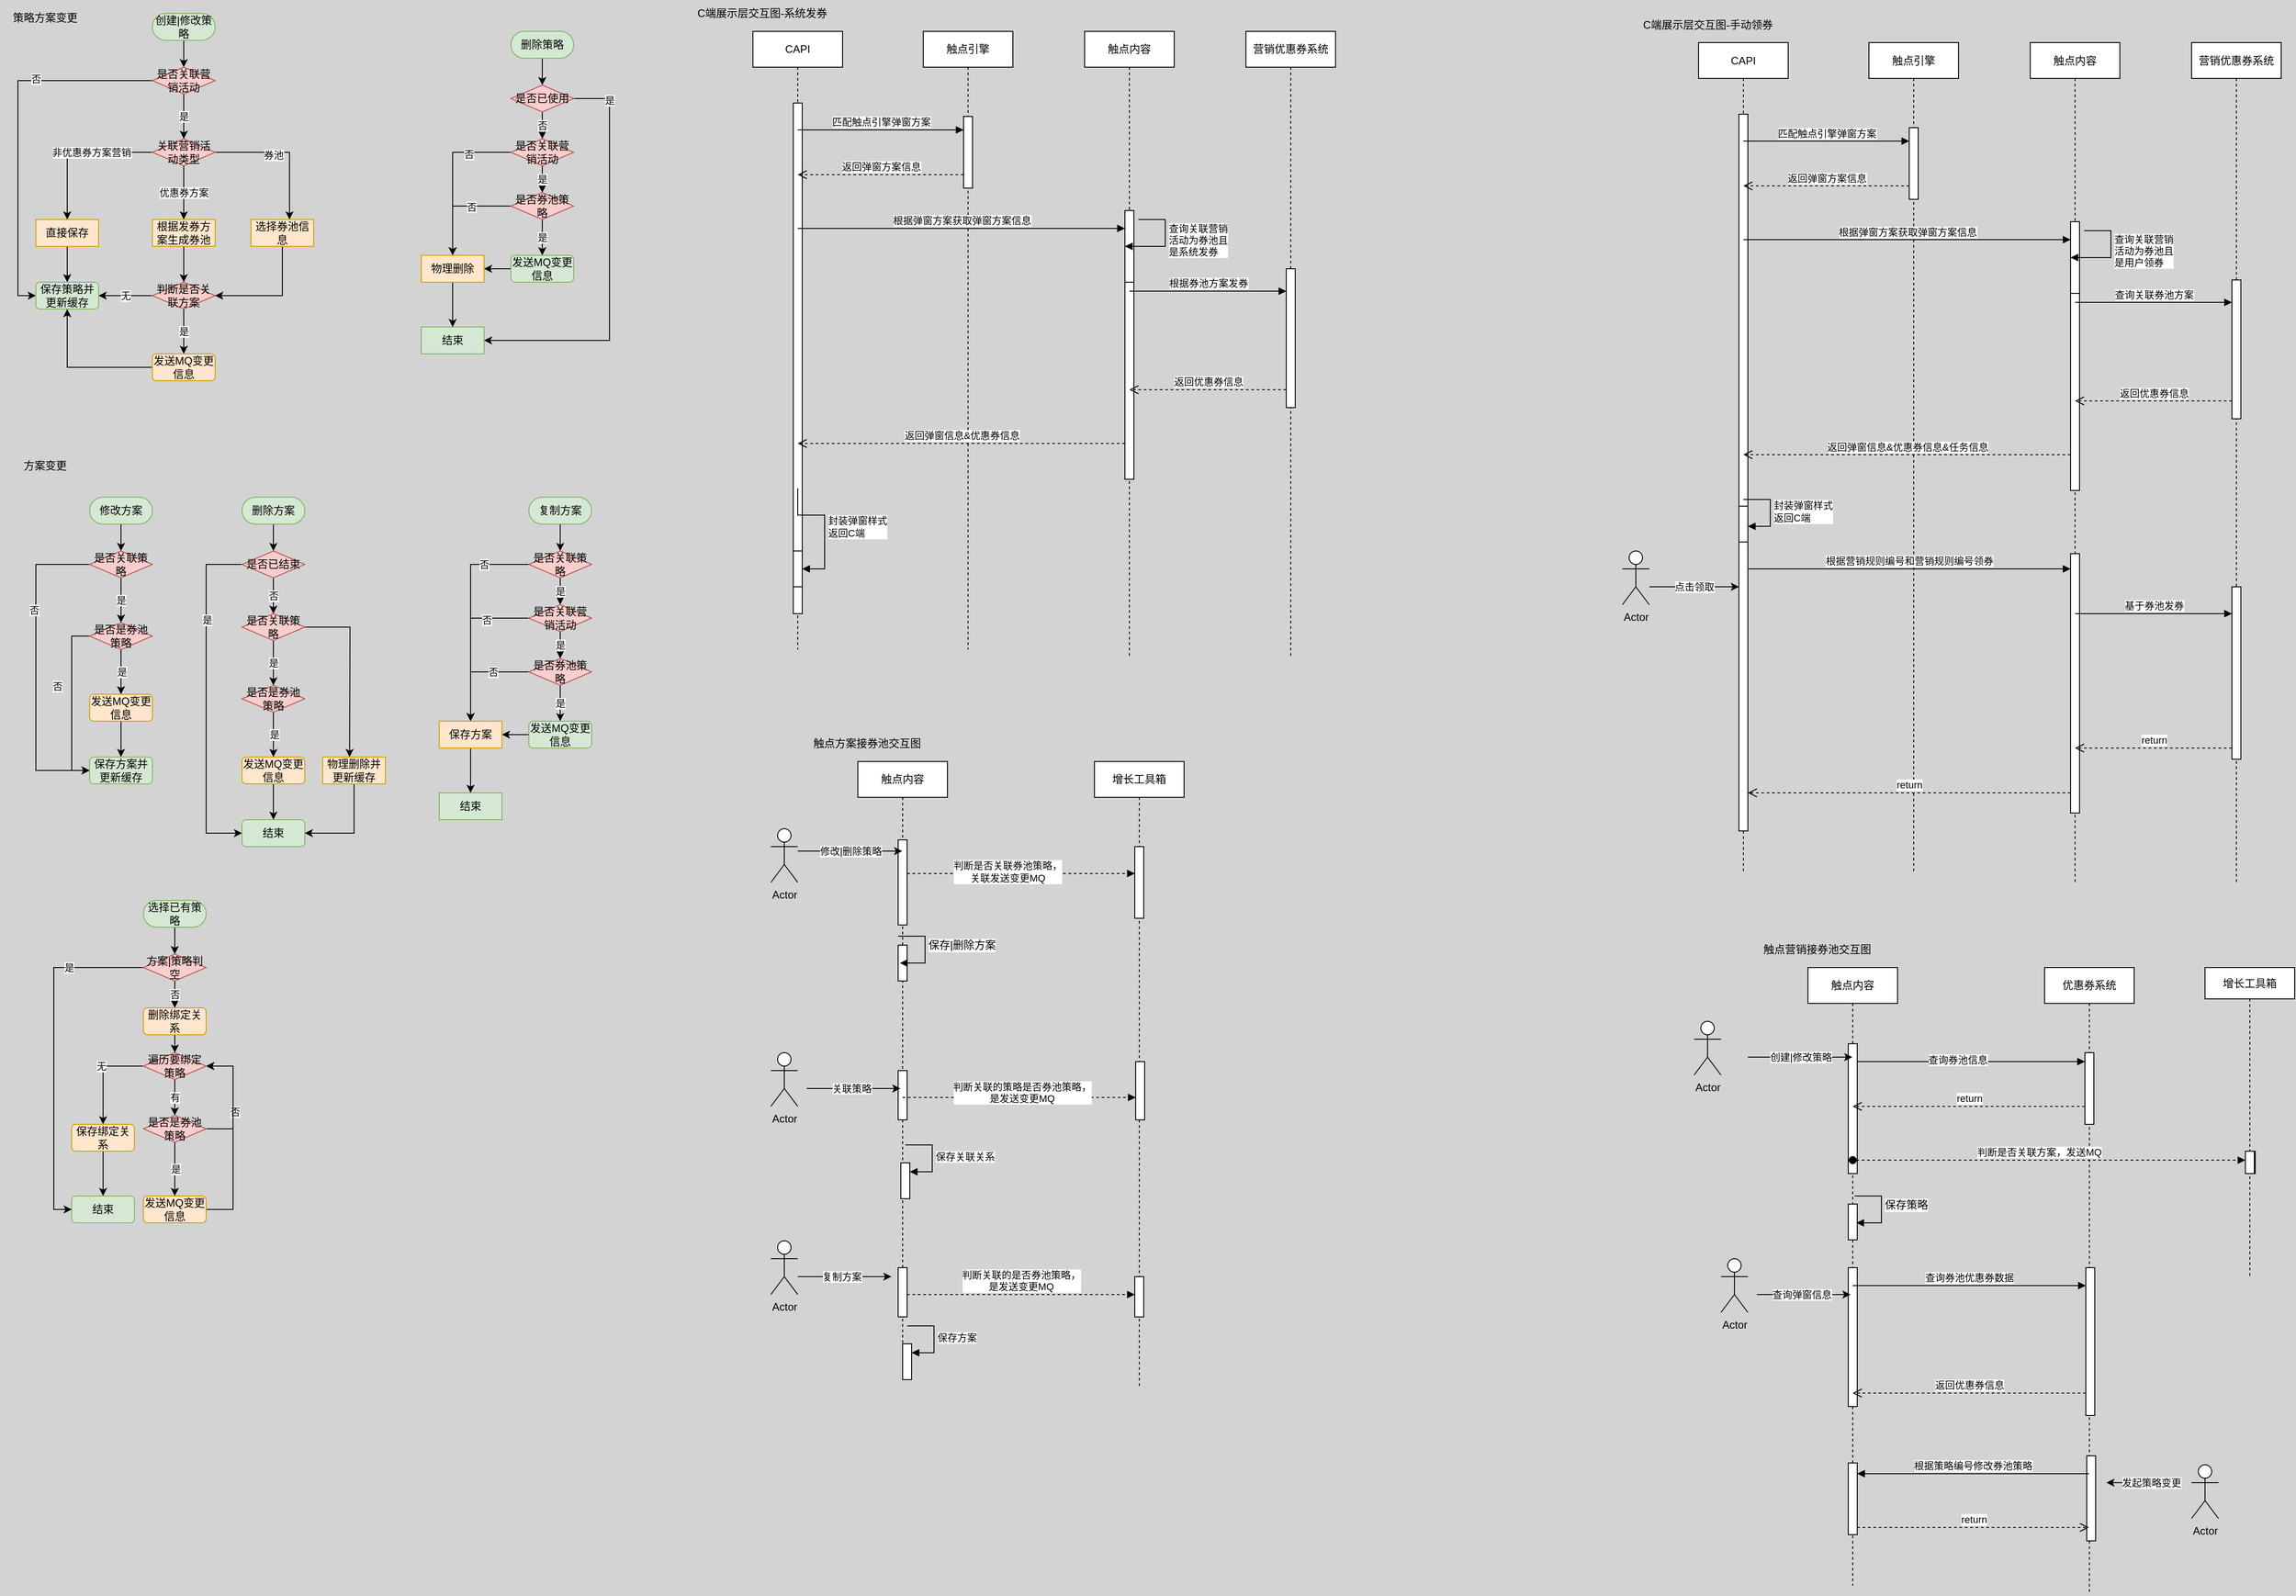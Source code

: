 <mxfile version="23.1.6" type="github" pages="3">
  <diagram name="触点弹窗" id="1uE1X1OVQxrPxcqAYgHU">
    <mxGraphModel dx="1050" dy="522" grid="1" gridSize="10" guides="1" tooltips="1" connect="1" arrows="1" fold="1" page="1" pageScale="1" pageWidth="827" pageHeight="1169" background="#D3D3D3" math="0" shadow="0">
      <root>
        <mxCell id="0" />
        <mxCell id="1" parent="0" />
        <mxCell id="aNPPGlG227DMeGU_mQRg-21" style="edgeStyle=orthogonalEdgeStyle;rounded=0;orthogonalLoop=1;jettySize=auto;html=1;exitX=0.5;exitY=1;exitDx=0;exitDy=0;entryX=0.5;entryY=0;entryDx=0;entryDy=0;" parent="1" source="aNPPGlG227DMeGU_mQRg-7" target="aNPPGlG227DMeGU_mQRg-13" edge="1">
          <mxGeometry relative="1" as="geometry" />
        </mxCell>
        <mxCell id="aNPPGlG227DMeGU_mQRg-7" value="创建|修改策略" style="rounded=1;whiteSpace=wrap;html=1;fillColor=#d5e8d4;strokeColor=#82b366;arcSize=50;" parent="1" vertex="1">
          <mxGeometry x="170" y="30" width="70" height="30" as="geometry" />
        </mxCell>
        <mxCell id="aNPPGlG227DMeGU_mQRg-33" style="edgeStyle=orthogonalEdgeStyle;rounded=0;orthogonalLoop=1;jettySize=auto;html=1;exitX=0.5;exitY=1;exitDx=0;exitDy=0;" parent="1" source="aNPPGlG227DMeGU_mQRg-8" target="aNPPGlG227DMeGU_mQRg-19" edge="1">
          <mxGeometry relative="1" as="geometry" />
        </mxCell>
        <mxCell id="aNPPGlG227DMeGU_mQRg-8" value="直接保存" style="rounded=0;whiteSpace=wrap;html=1;fillColor=#ffe6cc;strokeColor=#d79b00;" parent="1" vertex="1">
          <mxGeometry x="40" y="260" width="70" height="30" as="geometry" />
        </mxCell>
        <mxCell id="aNPPGlG227DMeGU_mQRg-22" value="是" style="edgeStyle=orthogonalEdgeStyle;rounded=0;orthogonalLoop=1;jettySize=auto;html=1;exitX=0.5;exitY=1;exitDx=0;exitDy=0;" parent="1" source="aNPPGlG227DMeGU_mQRg-13" target="aNPPGlG227DMeGU_mQRg-14" edge="1">
          <mxGeometry relative="1" as="geometry" />
        </mxCell>
        <mxCell id="aNPPGlG227DMeGU_mQRg-68" style="edgeStyle=orthogonalEdgeStyle;rounded=0;orthogonalLoop=1;jettySize=auto;html=1;exitX=0;exitY=0.5;exitDx=0;exitDy=0;entryX=0;entryY=0.5;entryDx=0;entryDy=0;" parent="1" source="aNPPGlG227DMeGU_mQRg-13" target="aNPPGlG227DMeGU_mQRg-19" edge="1">
          <mxGeometry relative="1" as="geometry" />
        </mxCell>
        <mxCell id="aNPPGlG227DMeGU_mQRg-69" value="否" style="edgeLabel;html=1;align=center;verticalAlign=middle;resizable=0;points=[];" parent="aNPPGlG227DMeGU_mQRg-68" vertex="1" connectable="0">
          <mxGeometry x="-0.366" y="-2" relative="1" as="geometry">
            <mxPoint as="offset" />
          </mxGeometry>
        </mxCell>
        <mxCell id="aNPPGlG227DMeGU_mQRg-13" value="是否关联营销活动" style="rhombus;whiteSpace=wrap;html=1;fillColor=#f8cecc;strokeColor=#b85450;" parent="1" vertex="1">
          <mxGeometry x="170" y="90" width="70" height="30" as="geometry" />
        </mxCell>
        <mxCell id="aNPPGlG227DMeGU_mQRg-23" value="优惠券方案" style="edgeStyle=orthogonalEdgeStyle;rounded=0;orthogonalLoop=1;jettySize=auto;html=1;exitX=0.5;exitY=1;exitDx=0;exitDy=0;" parent="1" source="aNPPGlG227DMeGU_mQRg-14" target="aNPPGlG227DMeGU_mQRg-17" edge="1">
          <mxGeometry relative="1" as="geometry">
            <Array as="points">
              <mxPoint x="205" y="230" />
              <mxPoint x="205" y="230" />
            </Array>
          </mxGeometry>
        </mxCell>
        <mxCell id="aNPPGlG227DMeGU_mQRg-24" style="edgeStyle=orthogonalEdgeStyle;rounded=0;orthogonalLoop=1;jettySize=auto;html=1;exitX=0;exitY=0.5;exitDx=0;exitDy=0;entryX=0.5;entryY=0;entryDx=0;entryDy=0;" parent="1" source="aNPPGlG227DMeGU_mQRg-14" target="aNPPGlG227DMeGU_mQRg-8" edge="1">
          <mxGeometry relative="1" as="geometry" />
        </mxCell>
        <mxCell id="aNPPGlG227DMeGU_mQRg-54" value="非优惠券方案营销" style="edgeLabel;html=1;align=center;verticalAlign=middle;resizable=0;points=[];" parent="aNPPGlG227DMeGU_mQRg-24" vertex="1" connectable="0">
          <mxGeometry x="-0.2" relative="1" as="geometry">
            <mxPoint as="offset" />
          </mxGeometry>
        </mxCell>
        <mxCell id="aNPPGlG227DMeGU_mQRg-25" style="edgeStyle=orthogonalEdgeStyle;rounded=0;orthogonalLoop=1;jettySize=auto;html=1;exitX=1;exitY=0.5;exitDx=0;exitDy=0;entryX=0.614;entryY=0;entryDx=0;entryDy=0;entryPerimeter=0;" parent="1" source="aNPPGlG227DMeGU_mQRg-14" target="aNPPGlG227DMeGU_mQRg-18" edge="1">
          <mxGeometry relative="1" as="geometry" />
        </mxCell>
        <mxCell id="aNPPGlG227DMeGU_mQRg-55" value="券池" style="edgeLabel;html=1;align=center;verticalAlign=middle;resizable=0;points=[];" parent="aNPPGlG227DMeGU_mQRg-25" vertex="1" connectable="0">
          <mxGeometry x="-0.177" y="-3" relative="1" as="geometry">
            <mxPoint as="offset" />
          </mxGeometry>
        </mxCell>
        <mxCell id="aNPPGlG227DMeGU_mQRg-14" value="关联营销活动类型" style="rhombus;whiteSpace=wrap;html=1;fillColor=#f8cecc;strokeColor=#b85450;" parent="1" vertex="1">
          <mxGeometry x="170" y="170" width="70" height="30" as="geometry" />
        </mxCell>
        <mxCell id="aNPPGlG227DMeGU_mQRg-30" value="无" style="edgeStyle=orthogonalEdgeStyle;rounded=0;orthogonalLoop=1;jettySize=auto;html=1;exitX=0;exitY=0.5;exitDx=0;exitDy=0;entryX=1;entryY=0.5;entryDx=0;entryDy=0;" parent="1" source="aNPPGlG227DMeGU_mQRg-15" target="aNPPGlG227DMeGU_mQRg-19" edge="1">
          <mxGeometry relative="1" as="geometry" />
        </mxCell>
        <mxCell id="aNPPGlG227DMeGU_mQRg-31" value="是" style="edgeStyle=orthogonalEdgeStyle;rounded=0;orthogonalLoop=1;jettySize=auto;html=1;exitX=0.5;exitY=1;exitDx=0;exitDy=0;" parent="1" source="aNPPGlG227DMeGU_mQRg-15" target="aNPPGlG227DMeGU_mQRg-20" edge="1">
          <mxGeometry relative="1" as="geometry" />
        </mxCell>
        <mxCell id="aNPPGlG227DMeGU_mQRg-15" value="判断是否关联方案" style="rhombus;whiteSpace=wrap;html=1;fillColor=#f8cecc;strokeColor=#b85450;" parent="1" vertex="1">
          <mxGeometry x="170" y="330" width="70" height="30" as="geometry" />
        </mxCell>
        <mxCell id="aNPPGlG227DMeGU_mQRg-26" style="edgeStyle=orthogonalEdgeStyle;rounded=0;orthogonalLoop=1;jettySize=auto;html=1;exitX=0.5;exitY=1;exitDx=0;exitDy=0;" parent="1" source="aNPPGlG227DMeGU_mQRg-17" target="aNPPGlG227DMeGU_mQRg-15" edge="1">
          <mxGeometry relative="1" as="geometry" />
        </mxCell>
        <mxCell id="aNPPGlG227DMeGU_mQRg-17" value="根据发券方案生成券池" style="rounded=0;whiteSpace=wrap;html=1;fillColor=#ffe6cc;strokeColor=#d79b00;" parent="1" vertex="1">
          <mxGeometry x="170" y="260" width="70" height="30" as="geometry" />
        </mxCell>
        <mxCell id="aNPPGlG227DMeGU_mQRg-27" style="edgeStyle=orthogonalEdgeStyle;rounded=0;orthogonalLoop=1;jettySize=auto;html=1;exitX=0.5;exitY=1;exitDx=0;exitDy=0;entryX=1;entryY=0.5;entryDx=0;entryDy=0;" parent="1" source="aNPPGlG227DMeGU_mQRg-18" target="aNPPGlG227DMeGU_mQRg-15" edge="1">
          <mxGeometry relative="1" as="geometry" />
        </mxCell>
        <mxCell id="aNPPGlG227DMeGU_mQRg-18" value="选择券池信息" style="rounded=0;whiteSpace=wrap;html=1;fillColor=#ffe6cc;strokeColor=#d79b00;" parent="1" vertex="1">
          <mxGeometry x="280" y="260" width="70" height="30" as="geometry" />
        </mxCell>
        <mxCell id="aNPPGlG227DMeGU_mQRg-19" value="保存策略并更新缓存" style="rounded=1;whiteSpace=wrap;html=1;fillColor=#d5e8d4;strokeColor=#82b366;" parent="1" vertex="1">
          <mxGeometry x="40" y="330" width="70" height="30" as="geometry" />
        </mxCell>
        <mxCell id="aNPPGlG227DMeGU_mQRg-32" style="edgeStyle=orthogonalEdgeStyle;rounded=0;orthogonalLoop=1;jettySize=auto;html=1;exitX=0;exitY=0.5;exitDx=0;exitDy=0;entryX=0.5;entryY=1;entryDx=0;entryDy=0;" parent="1" source="aNPPGlG227DMeGU_mQRg-20" target="aNPPGlG227DMeGU_mQRg-19" edge="1">
          <mxGeometry relative="1" as="geometry" />
        </mxCell>
        <mxCell id="aNPPGlG227DMeGU_mQRg-20" value="发送MQ变更信息" style="rounded=1;whiteSpace=wrap;html=1;fillColor=#ffe6cc;strokeColor=#d79b00;" parent="1" vertex="1">
          <mxGeometry x="170" y="410" width="70" height="30" as="geometry" />
        </mxCell>
        <mxCell id="aNPPGlG227DMeGU_mQRg-61" style="edgeStyle=orthogonalEdgeStyle;rounded=0;orthogonalLoop=1;jettySize=auto;html=1;exitX=0.5;exitY=1;exitDx=0;exitDy=0;entryX=0.5;entryY=0;entryDx=0;entryDy=0;" parent="1" source="aNPPGlG227DMeGU_mQRg-35" target="aNPPGlG227DMeGU_mQRg-58" edge="1">
          <mxGeometry relative="1" as="geometry" />
        </mxCell>
        <mxCell id="aNPPGlG227DMeGU_mQRg-35" value="删除策略" style="rounded=1;whiteSpace=wrap;html=1;fillColor=#d5e8d4;strokeColor=#82b366;arcSize=50;" parent="1" vertex="1">
          <mxGeometry x="570" y="50" width="70" height="30" as="geometry" />
        </mxCell>
        <mxCell id="aNPPGlG227DMeGU_mQRg-38" value="是" style="edgeStyle=orthogonalEdgeStyle;rounded=0;orthogonalLoop=1;jettySize=auto;html=1;exitX=0.5;exitY=1;exitDx=0;exitDy=0;" parent="1" source="aNPPGlG227DMeGU_mQRg-39" target="aNPPGlG227DMeGU_mQRg-43" edge="1">
          <mxGeometry relative="1" as="geometry" />
        </mxCell>
        <mxCell id="tgZq1mGmTOhLy0fRHRxX-38" style="edgeStyle=orthogonalEdgeStyle;rounded=0;orthogonalLoop=1;jettySize=auto;html=1;exitX=0;exitY=0.5;exitDx=0;exitDy=0;entryX=0.5;entryY=0;entryDx=0;entryDy=0;" parent="1" source="aNPPGlG227DMeGU_mQRg-39" target="aNPPGlG227DMeGU_mQRg-66" edge="1">
          <mxGeometry relative="1" as="geometry" />
        </mxCell>
        <mxCell id="tgZq1mGmTOhLy0fRHRxX-39" value="否" style="edgeLabel;html=1;align=center;verticalAlign=middle;resizable=0;points=[];" parent="tgZq1mGmTOhLy0fRHRxX-38" vertex="1" connectable="0">
          <mxGeometry x="-0.478" y="2" relative="1" as="geometry">
            <mxPoint as="offset" />
          </mxGeometry>
        </mxCell>
        <mxCell id="aNPPGlG227DMeGU_mQRg-39" value="是否关联营销活动" style="rhombus;whiteSpace=wrap;html=1;fillColor=#f8cecc;strokeColor=#b85450;" parent="1" vertex="1">
          <mxGeometry x="570" y="170" width="70" height="30" as="geometry" />
        </mxCell>
        <mxCell id="aNPPGlG227DMeGU_mQRg-40" value="是" style="edgeStyle=orthogonalEdgeStyle;rounded=0;orthogonalLoop=1;jettySize=auto;html=1;exitX=0.5;exitY=1;exitDx=0;exitDy=0;entryX=0.5;entryY=0;entryDx=0;entryDy=0;" parent="1" source="aNPPGlG227DMeGU_mQRg-43" target="aNPPGlG227DMeGU_mQRg-53" edge="1">
          <mxGeometry relative="1" as="geometry">
            <mxPoint x="605" y="320" as="targetPoint" />
          </mxGeometry>
        </mxCell>
        <mxCell id="aNPPGlG227DMeGU_mQRg-72" style="edgeStyle=orthogonalEdgeStyle;rounded=0;orthogonalLoop=1;jettySize=auto;html=1;exitX=0;exitY=0.5;exitDx=0;exitDy=0;entryX=0.5;entryY=0;entryDx=0;entryDy=0;" parent="1" source="aNPPGlG227DMeGU_mQRg-43" target="aNPPGlG227DMeGU_mQRg-66" edge="1">
          <mxGeometry relative="1" as="geometry" />
        </mxCell>
        <mxCell id="aNPPGlG227DMeGU_mQRg-74" value="否" style="edgeLabel;html=1;align=center;verticalAlign=middle;resizable=0;points=[];" parent="aNPPGlG227DMeGU_mQRg-72" vertex="1" connectable="0">
          <mxGeometry x="-0.257" y="1" relative="1" as="geometry">
            <mxPoint as="offset" />
          </mxGeometry>
        </mxCell>
        <mxCell id="aNPPGlG227DMeGU_mQRg-43" value="是否券池策略" style="rhombus;whiteSpace=wrap;html=1;fillColor=#f8cecc;strokeColor=#b85450;" parent="1" vertex="1">
          <mxGeometry x="570" y="230" width="70" height="30" as="geometry" />
        </mxCell>
        <mxCell id="aNPPGlG227DMeGU_mQRg-76" style="edgeStyle=orthogonalEdgeStyle;rounded=0;orthogonalLoop=1;jettySize=auto;html=1;exitX=0;exitY=0.5;exitDx=0;exitDy=0;entryX=1;entryY=0.5;entryDx=0;entryDy=0;" parent="1" source="aNPPGlG227DMeGU_mQRg-53" target="aNPPGlG227DMeGU_mQRg-66" edge="1">
          <mxGeometry relative="1" as="geometry" />
        </mxCell>
        <mxCell id="aNPPGlG227DMeGU_mQRg-53" value="发送MQ变更信息" style="rounded=1;whiteSpace=wrap;html=1;fillColor=#d5e8d4;strokeColor=#82b366;" parent="1" vertex="1">
          <mxGeometry x="570" y="300" width="70" height="30" as="geometry" />
        </mxCell>
        <mxCell id="aNPPGlG227DMeGU_mQRg-57" value="结束" style="rounded=0;whiteSpace=wrap;html=1;fillColor=#d5e8d4;strokeColor=#82b366;" parent="1" vertex="1">
          <mxGeometry x="470" y="380" width="70" height="30" as="geometry" />
        </mxCell>
        <mxCell id="aNPPGlG227DMeGU_mQRg-67" value="否" style="edgeStyle=orthogonalEdgeStyle;rounded=0;orthogonalLoop=1;jettySize=auto;html=1;exitX=0.5;exitY=1;exitDx=0;exitDy=0;entryX=0.5;entryY=0;entryDx=0;entryDy=0;" parent="1" source="aNPPGlG227DMeGU_mQRg-58" target="aNPPGlG227DMeGU_mQRg-39" edge="1">
          <mxGeometry relative="1" as="geometry" />
        </mxCell>
        <mxCell id="aNPPGlG227DMeGU_mQRg-70" style="edgeStyle=orthogonalEdgeStyle;rounded=0;orthogonalLoop=1;jettySize=auto;html=1;exitX=0;exitY=0.5;exitDx=0;exitDy=0;entryX=1;entryY=0.5;entryDx=0;entryDy=0;" parent="1" source="aNPPGlG227DMeGU_mQRg-58" target="aNPPGlG227DMeGU_mQRg-57" edge="1">
          <mxGeometry relative="1" as="geometry">
            <mxPoint x="470" y="485" as="targetPoint" />
            <Array as="points">
              <mxPoint x="680" y="125" />
              <mxPoint x="680" y="395" />
            </Array>
          </mxGeometry>
        </mxCell>
        <mxCell id="aNPPGlG227DMeGU_mQRg-71" value="是" style="edgeLabel;html=1;align=center;verticalAlign=middle;resizable=0;points=[];" parent="aNPPGlG227DMeGU_mQRg-70" vertex="1" connectable="0">
          <mxGeometry x="-0.578" y="-2" relative="1" as="geometry">
            <mxPoint as="offset" />
          </mxGeometry>
        </mxCell>
        <mxCell id="aNPPGlG227DMeGU_mQRg-58" value="是否已使用" style="rhombus;whiteSpace=wrap;html=1;fillColor=#f8cecc;strokeColor=#b85450;" parent="1" vertex="1">
          <mxGeometry x="570" y="110" width="70" height="30" as="geometry" />
        </mxCell>
        <mxCell id="aNPPGlG227DMeGU_mQRg-73" value="" style="edgeStyle=orthogonalEdgeStyle;rounded=0;orthogonalLoop=1;jettySize=auto;html=1;" parent="1" source="aNPPGlG227DMeGU_mQRg-66" target="aNPPGlG227DMeGU_mQRg-57" edge="1">
          <mxGeometry relative="1" as="geometry" />
        </mxCell>
        <mxCell id="aNPPGlG227DMeGU_mQRg-66" value="物理删除" style="rounded=0;whiteSpace=wrap;html=1;fillColor=#ffe6cc;strokeColor=#d79b00;" parent="1" vertex="1">
          <mxGeometry x="470" y="300" width="70" height="30" as="geometry" />
        </mxCell>
        <mxCell id="aNPPGlG227DMeGU_mQRg-77" value="策略方案变更" style="text;html=1;align=center;verticalAlign=middle;resizable=0;points=[];autosize=1;strokeColor=none;fillColor=none;" parent="1" vertex="1">
          <mxGeometry y="20" width="100" height="30" as="geometry" />
        </mxCell>
        <mxCell id="aNPPGlG227DMeGU_mQRg-78" style="edgeStyle=orthogonalEdgeStyle;rounded=0;orthogonalLoop=1;jettySize=auto;html=1;exitX=0.5;exitY=1;exitDx=0;exitDy=0;entryX=0.5;entryY=0;entryDx=0;entryDy=0;" parent="1" source="aNPPGlG227DMeGU_mQRg-79" target="aNPPGlG227DMeGU_mQRg-85" edge="1">
          <mxGeometry relative="1" as="geometry" />
        </mxCell>
        <mxCell id="aNPPGlG227DMeGU_mQRg-79" value="修改方案" style="rounded=1;whiteSpace=wrap;html=1;fillColor=#d5e8d4;strokeColor=#82b366;arcSize=50;" parent="1" vertex="1">
          <mxGeometry x="100" y="570" width="70" height="30" as="geometry" />
        </mxCell>
        <mxCell id="aNPPGlG227DMeGU_mQRg-82" value="是" style="edgeStyle=orthogonalEdgeStyle;rounded=0;orthogonalLoop=1;jettySize=auto;html=1;exitX=0.5;exitY=1;exitDx=0;exitDy=0;" parent="1" source="aNPPGlG227DMeGU_mQRg-85" target="aNPPGlG227DMeGU_mQRg-91" edge="1">
          <mxGeometry relative="1" as="geometry" />
        </mxCell>
        <mxCell id="aNPPGlG227DMeGU_mQRg-83" style="edgeStyle=orthogonalEdgeStyle;rounded=0;orthogonalLoop=1;jettySize=auto;html=1;exitX=0;exitY=0.5;exitDx=0;exitDy=0;entryX=0;entryY=0.5;entryDx=0;entryDy=0;" parent="1" source="aNPPGlG227DMeGU_mQRg-85" target="aNPPGlG227DMeGU_mQRg-99" edge="1">
          <mxGeometry relative="1" as="geometry">
            <Array as="points">
              <mxPoint x="40" y="645" />
              <mxPoint x="40" y="875" />
            </Array>
          </mxGeometry>
        </mxCell>
        <mxCell id="aNPPGlG227DMeGU_mQRg-84" value="否" style="edgeLabel;html=1;align=center;verticalAlign=middle;resizable=0;points=[];" parent="aNPPGlG227DMeGU_mQRg-83" vertex="1" connectable="0">
          <mxGeometry x="-0.366" y="-2" relative="1" as="geometry">
            <mxPoint as="offset" />
          </mxGeometry>
        </mxCell>
        <mxCell id="aNPPGlG227DMeGU_mQRg-85" value="是否关联策略" style="rhombus;whiteSpace=wrap;html=1;fillColor=#f8cecc;strokeColor=#b85450;" parent="1" vertex="1">
          <mxGeometry x="100" y="630" width="70" height="30" as="geometry" />
        </mxCell>
        <mxCell id="aNPPGlG227DMeGU_mQRg-87" style="edgeStyle=orthogonalEdgeStyle;rounded=0;orthogonalLoop=1;jettySize=auto;html=1;exitX=0;exitY=0.5;exitDx=0;exitDy=0;entryX=0;entryY=0.5;entryDx=0;entryDy=0;" parent="1" source="aNPPGlG227DMeGU_mQRg-91" target="aNPPGlG227DMeGU_mQRg-99" edge="1">
          <mxGeometry relative="1" as="geometry">
            <mxPoint x="10" y="780" as="targetPoint" />
          </mxGeometry>
        </mxCell>
        <mxCell id="aNPPGlG227DMeGU_mQRg-88" value="否" style="edgeLabel;html=1;align=center;verticalAlign=middle;resizable=0;points=[];" parent="aNPPGlG227DMeGU_mQRg-87" vertex="1" connectable="0">
          <mxGeometry x="-0.2" relative="1" as="geometry">
            <mxPoint x="-16" as="offset" />
          </mxGeometry>
        </mxCell>
        <mxCell id="tgZq1mGmTOhLy0fRHRxX-2" value="是" style="edgeStyle=orthogonalEdgeStyle;rounded=0;orthogonalLoop=1;jettySize=auto;html=1;exitX=0.5;exitY=1;exitDx=0;exitDy=0;entryX=0.5;entryY=0;entryDx=0;entryDy=0;" parent="1" source="aNPPGlG227DMeGU_mQRg-91" edge="1">
          <mxGeometry relative="1" as="geometry">
            <mxPoint x="135" y="790" as="targetPoint" />
          </mxGeometry>
        </mxCell>
        <mxCell id="aNPPGlG227DMeGU_mQRg-91" value="是否是券池策略" style="rhombus;whiteSpace=wrap;html=1;fillColor=#f8cecc;strokeColor=#b85450;" parent="1" vertex="1">
          <mxGeometry x="100" y="710" width="70" height="30" as="geometry" />
        </mxCell>
        <mxCell id="aNPPGlG227DMeGU_mQRg-99" value="保存方案并更新缓存" style="rounded=1;whiteSpace=wrap;html=1;fillColor=#d5e8d4;strokeColor=#82b366;" parent="1" vertex="1">
          <mxGeometry x="100" y="860" width="70" height="30" as="geometry" />
        </mxCell>
        <mxCell id="tgZq1mGmTOhLy0fRHRxX-3" style="edgeStyle=orthogonalEdgeStyle;rounded=0;orthogonalLoop=1;jettySize=auto;html=1;exitX=0.5;exitY=1;exitDx=0;exitDy=0;" parent="1" source="aNPPGlG227DMeGU_mQRg-101" target="aNPPGlG227DMeGU_mQRg-99" edge="1">
          <mxGeometry relative="1" as="geometry" />
        </mxCell>
        <mxCell id="aNPPGlG227DMeGU_mQRg-101" value="发送MQ变更信息" style="rounded=1;whiteSpace=wrap;html=1;fillColor=#ffe6cc;strokeColor=#d79b00;" parent="1" vertex="1">
          <mxGeometry x="100" y="790" width="70" height="30" as="geometry" />
        </mxCell>
        <mxCell id="aNPPGlG227DMeGU_mQRg-102" style="edgeStyle=orthogonalEdgeStyle;rounded=0;orthogonalLoop=1;jettySize=auto;html=1;exitX=0.5;exitY=1;exitDx=0;exitDy=0;entryX=0.5;entryY=0;entryDx=0;entryDy=0;" parent="1" source="aNPPGlG227DMeGU_mQRg-103" target="aNPPGlG227DMeGU_mQRg-116" edge="1">
          <mxGeometry relative="1" as="geometry" />
        </mxCell>
        <mxCell id="aNPPGlG227DMeGU_mQRg-103" value="复制方案" style="rounded=1;whiteSpace=wrap;html=1;fillColor=#d5e8d4;strokeColor=#82b366;arcSize=50;" parent="1" vertex="1">
          <mxGeometry x="590" y="570" width="70" height="30" as="geometry" />
        </mxCell>
        <mxCell id="aNPPGlG227DMeGU_mQRg-104" value="是" style="edgeStyle=orthogonalEdgeStyle;rounded=0;orthogonalLoop=1;jettySize=auto;html=1;exitX=0.5;exitY=1;exitDx=0;exitDy=0;" parent="1" source="aNPPGlG227DMeGU_mQRg-105" target="aNPPGlG227DMeGU_mQRg-109" edge="1">
          <mxGeometry relative="1" as="geometry" />
        </mxCell>
        <mxCell id="tgZq1mGmTOhLy0fRHRxX-74" style="edgeStyle=orthogonalEdgeStyle;rounded=0;orthogonalLoop=1;jettySize=auto;html=1;exitX=0;exitY=0.5;exitDx=0;exitDy=0;entryX=0.5;entryY=0;entryDx=0;entryDy=0;" parent="1" source="aNPPGlG227DMeGU_mQRg-105" target="aNPPGlG227DMeGU_mQRg-118" edge="1">
          <mxGeometry relative="1" as="geometry" />
        </mxCell>
        <mxCell id="tgZq1mGmTOhLy0fRHRxX-75" value="否" style="edgeLabel;html=1;align=center;verticalAlign=middle;resizable=0;points=[];" parent="tgZq1mGmTOhLy0fRHRxX-74" vertex="1" connectable="0">
          <mxGeometry x="-0.478" y="2" relative="1" as="geometry">
            <mxPoint as="offset" />
          </mxGeometry>
        </mxCell>
        <mxCell id="aNPPGlG227DMeGU_mQRg-105" value="是否关联营销活动" style="rhombus;whiteSpace=wrap;html=1;fillColor=#f8cecc;strokeColor=#b85450;" parent="1" vertex="1">
          <mxGeometry x="590" y="690" width="70" height="30" as="geometry" />
        </mxCell>
        <mxCell id="tgZq1mGmTOhLy0fRHRxX-76" value="是" style="edgeStyle=orthogonalEdgeStyle;rounded=0;orthogonalLoop=1;jettySize=auto;html=1;exitX=0.5;exitY=1;exitDx=0;exitDy=0;entryX=0.5;entryY=0;entryDx=0;entryDy=0;" parent="1" source="aNPPGlG227DMeGU_mQRg-109" target="aNPPGlG227DMeGU_mQRg-111" edge="1">
          <mxGeometry relative="1" as="geometry" />
        </mxCell>
        <mxCell id="tgZq1mGmTOhLy0fRHRxX-77" value="否" style="edgeStyle=orthogonalEdgeStyle;rounded=0;orthogonalLoop=1;jettySize=auto;html=1;exitX=0;exitY=0.5;exitDx=0;exitDy=0;entryX=0.5;entryY=0;entryDx=0;entryDy=0;" parent="1" source="aNPPGlG227DMeGU_mQRg-109" target="aNPPGlG227DMeGU_mQRg-118" edge="1">
          <mxGeometry x="-0.333" relative="1" as="geometry">
            <mxPoint as="offset" />
          </mxGeometry>
        </mxCell>
        <mxCell id="aNPPGlG227DMeGU_mQRg-109" value="是否券池策略" style="rhombus;whiteSpace=wrap;html=1;fillColor=#f8cecc;strokeColor=#b85450;" parent="1" vertex="1">
          <mxGeometry x="590" y="750" width="70" height="30" as="geometry" />
        </mxCell>
        <mxCell id="aNPPGlG227DMeGU_mQRg-110" style="edgeStyle=orthogonalEdgeStyle;rounded=0;orthogonalLoop=1;jettySize=auto;html=1;exitX=0;exitY=0.5;exitDx=0;exitDy=0;entryX=1;entryY=0.5;entryDx=0;entryDy=0;" parent="1" source="aNPPGlG227DMeGU_mQRg-111" target="aNPPGlG227DMeGU_mQRg-118" edge="1">
          <mxGeometry relative="1" as="geometry" />
        </mxCell>
        <mxCell id="aNPPGlG227DMeGU_mQRg-111" value="发送MQ变更信息" style="rounded=1;whiteSpace=wrap;html=1;fillColor=#d5e8d4;strokeColor=#82b366;" parent="1" vertex="1">
          <mxGeometry x="590" y="820" width="70" height="30" as="geometry" />
        </mxCell>
        <mxCell id="aNPPGlG227DMeGU_mQRg-112" value="结束" style="rounded=0;whiteSpace=wrap;html=1;fillColor=#d5e8d4;strokeColor=#82b366;" parent="1" vertex="1">
          <mxGeometry x="490" y="900" width="70" height="30" as="geometry" />
        </mxCell>
        <mxCell id="aNPPGlG227DMeGU_mQRg-113" value="是" style="edgeStyle=orthogonalEdgeStyle;rounded=0;orthogonalLoop=1;jettySize=auto;html=1;exitX=0.5;exitY=1;exitDx=0;exitDy=0;entryX=0.5;entryY=0;entryDx=0;entryDy=0;" parent="1" source="aNPPGlG227DMeGU_mQRg-116" target="aNPPGlG227DMeGU_mQRg-105" edge="1">
          <mxGeometry relative="1" as="geometry" />
        </mxCell>
        <mxCell id="tgZq1mGmTOhLy0fRHRxX-72" style="edgeStyle=orthogonalEdgeStyle;rounded=0;orthogonalLoop=1;jettySize=auto;html=1;exitX=0;exitY=0.5;exitDx=0;exitDy=0;" parent="1" source="aNPPGlG227DMeGU_mQRg-116" target="aNPPGlG227DMeGU_mQRg-118" edge="1">
          <mxGeometry relative="1" as="geometry" />
        </mxCell>
        <mxCell id="tgZq1mGmTOhLy0fRHRxX-73" value="否" style="edgeLabel;html=1;align=center;verticalAlign=middle;resizable=0;points=[];" parent="tgZq1mGmTOhLy0fRHRxX-72" vertex="1" connectable="0">
          <mxGeometry x="-0.583" relative="1" as="geometry">
            <mxPoint as="offset" />
          </mxGeometry>
        </mxCell>
        <mxCell id="aNPPGlG227DMeGU_mQRg-116" value="是否关联策略" style="rhombus;whiteSpace=wrap;html=1;fillColor=#f8cecc;strokeColor=#b85450;" parent="1" vertex="1">
          <mxGeometry x="590" y="630" width="70" height="30" as="geometry" />
        </mxCell>
        <mxCell id="aNPPGlG227DMeGU_mQRg-117" value="" style="edgeStyle=orthogonalEdgeStyle;rounded=0;orthogonalLoop=1;jettySize=auto;html=1;" parent="1" source="aNPPGlG227DMeGU_mQRg-118" target="aNPPGlG227DMeGU_mQRg-112" edge="1">
          <mxGeometry relative="1" as="geometry" />
        </mxCell>
        <mxCell id="aNPPGlG227DMeGU_mQRg-118" value="保存方案" style="rounded=0;whiteSpace=wrap;html=1;fillColor=#ffe6cc;strokeColor=#d79b00;" parent="1" vertex="1">
          <mxGeometry x="490" y="820" width="70" height="30" as="geometry" />
        </mxCell>
        <mxCell id="aNPPGlG227DMeGU_mQRg-119" value="方案变更" style="text;html=1;align=center;verticalAlign=middle;resizable=0;points=[];autosize=1;strokeColor=none;fillColor=none;" parent="1" vertex="1">
          <mxGeometry x="15" y="520" width="70" height="30" as="geometry" />
        </mxCell>
        <mxCell id="tgZq1mGmTOhLy0fRHRxX-32" style="edgeStyle=orthogonalEdgeStyle;rounded=0;orthogonalLoop=1;jettySize=auto;html=1;exitX=0.5;exitY=1;exitDx=0;exitDy=0;entryX=0.5;entryY=0;entryDx=0;entryDy=0;" parent="1" source="tgZq1mGmTOhLy0fRHRxX-5" target="tgZq1mGmTOhLy0fRHRxX-31" edge="1">
          <mxGeometry relative="1" as="geometry" />
        </mxCell>
        <mxCell id="tgZq1mGmTOhLy0fRHRxX-5" value="删除方案" style="rounded=1;whiteSpace=wrap;html=1;fillColor=#d5e8d4;strokeColor=#82b366;arcSize=50;" parent="1" vertex="1">
          <mxGeometry x="270" y="570" width="70" height="30" as="geometry" />
        </mxCell>
        <mxCell id="tgZq1mGmTOhLy0fRHRxX-6" value="是" style="edgeStyle=orthogonalEdgeStyle;rounded=0;orthogonalLoop=1;jettySize=auto;html=1;exitX=0.5;exitY=1;exitDx=0;exitDy=0;" parent="1" source="tgZq1mGmTOhLy0fRHRxX-9" target="tgZq1mGmTOhLy0fRHRxX-13" edge="1">
          <mxGeometry relative="1" as="geometry" />
        </mxCell>
        <mxCell id="tgZq1mGmTOhLy0fRHRxX-36" style="edgeStyle=orthogonalEdgeStyle;rounded=0;orthogonalLoop=1;jettySize=auto;html=1;exitX=1;exitY=0.5;exitDx=0;exitDy=0;" parent="1" source="tgZq1mGmTOhLy0fRHRxX-9" edge="1">
          <mxGeometry relative="1" as="geometry">
            <mxPoint x="390" y="860" as="targetPoint" />
          </mxGeometry>
        </mxCell>
        <mxCell id="tgZq1mGmTOhLy0fRHRxX-9" value="是否关联策略" style="rhombus;whiteSpace=wrap;html=1;fillColor=#f8cecc;strokeColor=#b85450;" parent="1" vertex="1">
          <mxGeometry x="270" y="700" width="70" height="30" as="geometry" />
        </mxCell>
        <mxCell id="tgZq1mGmTOhLy0fRHRxX-12" value="是" style="edgeStyle=orthogonalEdgeStyle;rounded=0;orthogonalLoop=1;jettySize=auto;html=1;exitX=0.5;exitY=1;exitDx=0;exitDy=0;entryX=0.5;entryY=0;entryDx=0;entryDy=0;" parent="1" source="tgZq1mGmTOhLy0fRHRxX-13" edge="1">
          <mxGeometry relative="1" as="geometry">
            <mxPoint x="305" y="860" as="targetPoint" />
          </mxGeometry>
        </mxCell>
        <mxCell id="tgZq1mGmTOhLy0fRHRxX-13" value="是否是券池策略" style="rhombus;whiteSpace=wrap;html=1;fillColor=#f8cecc;strokeColor=#b85450;" parent="1" vertex="1">
          <mxGeometry x="270" y="780" width="70" height="30" as="geometry" />
        </mxCell>
        <mxCell id="tgZq1mGmTOhLy0fRHRxX-14" value="结束" style="rounded=1;whiteSpace=wrap;html=1;fillColor=#d5e8d4;strokeColor=#82b366;" parent="1" vertex="1">
          <mxGeometry x="270" y="930" width="70" height="30" as="geometry" />
        </mxCell>
        <mxCell id="tgZq1mGmTOhLy0fRHRxX-15" style="edgeStyle=orthogonalEdgeStyle;rounded=0;orthogonalLoop=1;jettySize=auto;html=1;exitX=0.5;exitY=1;exitDx=0;exitDy=0;" parent="1" source="tgZq1mGmTOhLy0fRHRxX-16" target="tgZq1mGmTOhLy0fRHRxX-14" edge="1">
          <mxGeometry relative="1" as="geometry" />
        </mxCell>
        <mxCell id="tgZq1mGmTOhLy0fRHRxX-16" value="发送MQ变更信息" style="rounded=1;whiteSpace=wrap;html=1;fillColor=#ffe6cc;strokeColor=#d79b00;" parent="1" vertex="1">
          <mxGeometry x="270" y="860" width="70" height="30" as="geometry" />
        </mxCell>
        <mxCell id="tgZq1mGmTOhLy0fRHRxX-37" style="edgeStyle=orthogonalEdgeStyle;rounded=0;orthogonalLoop=1;jettySize=auto;html=1;exitX=0.5;exitY=1;exitDx=0;exitDy=0;entryX=1;entryY=0.5;entryDx=0;entryDy=0;" parent="1" source="tgZq1mGmTOhLy0fRHRxX-30" target="tgZq1mGmTOhLy0fRHRxX-14" edge="1">
          <mxGeometry relative="1" as="geometry" />
        </mxCell>
        <mxCell id="tgZq1mGmTOhLy0fRHRxX-30" value="物理删除并更新缓存" style="rounded=0;whiteSpace=wrap;html=1;fillColor=#ffe6cc;strokeColor=#d79b00;" parent="1" vertex="1">
          <mxGeometry x="360" y="860" width="70" height="30" as="geometry" />
        </mxCell>
        <mxCell id="tgZq1mGmTOhLy0fRHRxX-33" style="edgeStyle=orthogonalEdgeStyle;rounded=0;orthogonalLoop=1;jettySize=auto;html=1;exitX=0;exitY=0.5;exitDx=0;exitDy=0;entryX=0;entryY=0.5;entryDx=0;entryDy=0;" parent="1" source="tgZq1mGmTOhLy0fRHRxX-31" target="tgZq1mGmTOhLy0fRHRxX-14" edge="1">
          <mxGeometry relative="1" as="geometry">
            <Array as="points">
              <mxPoint x="230" y="645" />
              <mxPoint x="230" y="945" />
            </Array>
          </mxGeometry>
        </mxCell>
        <mxCell id="tgZq1mGmTOhLy0fRHRxX-34" value="是" style="edgeLabel;html=1;align=center;verticalAlign=middle;resizable=0;points=[];" parent="tgZq1mGmTOhLy0fRHRxX-33" vertex="1" connectable="0">
          <mxGeometry x="-0.463" y="1" relative="1" as="geometry">
            <mxPoint as="offset" />
          </mxGeometry>
        </mxCell>
        <mxCell id="tgZq1mGmTOhLy0fRHRxX-35" value="否" style="edgeStyle=orthogonalEdgeStyle;rounded=0;orthogonalLoop=1;jettySize=auto;html=1;exitX=0.5;exitY=1;exitDx=0;exitDy=0;entryX=0.5;entryY=0;entryDx=0;entryDy=0;" parent="1" source="tgZq1mGmTOhLy0fRHRxX-31" target="tgZq1mGmTOhLy0fRHRxX-9" edge="1">
          <mxGeometry relative="1" as="geometry" />
        </mxCell>
        <mxCell id="tgZq1mGmTOhLy0fRHRxX-31" value="是否已结束" style="rhombus;whiteSpace=wrap;html=1;fillColor=#f8cecc;strokeColor=#b85450;" parent="1" vertex="1">
          <mxGeometry x="270" y="630" width="70" height="30" as="geometry" />
        </mxCell>
        <mxCell id="tgZq1mGmTOhLy0fRHRxX-161" style="edgeStyle=orthogonalEdgeStyle;rounded=0;orthogonalLoop=1;jettySize=auto;html=1;exitX=0.5;exitY=1;exitDx=0;exitDy=0;entryX=0.5;entryY=0;entryDx=0;entryDy=0;" parent="1" source="tgZq1mGmTOhLy0fRHRxX-81" target="tgZq1mGmTOhLy0fRHRxX-160" edge="1">
          <mxGeometry relative="1" as="geometry" />
        </mxCell>
        <mxCell id="tgZq1mGmTOhLy0fRHRxX-81" value="选择已有策略" style="rounded=1;whiteSpace=wrap;html=1;fillColor=#d5e8d4;strokeColor=#82b366;arcSize=50;" parent="1" vertex="1">
          <mxGeometry x="160" y="1020" width="70" height="30" as="geometry" />
        </mxCell>
        <mxCell id="tgZq1mGmTOhLy0fRHRxX-88" value="是" style="edgeStyle=orthogonalEdgeStyle;rounded=0;orthogonalLoop=1;jettySize=auto;html=1;exitX=0.5;exitY=1;exitDx=0;exitDy=0;entryX=0.5;entryY=0;entryDx=0;entryDy=0;" parent="1" source="tgZq1mGmTOhLy0fRHRxX-89" edge="1">
          <mxGeometry relative="1" as="geometry">
            <mxPoint x="195" y="1350" as="targetPoint" />
          </mxGeometry>
        </mxCell>
        <mxCell id="tgZq1mGmTOhLy0fRHRxX-146" style="edgeStyle=orthogonalEdgeStyle;rounded=0;orthogonalLoop=1;jettySize=auto;html=1;exitX=1;exitY=0.5;exitDx=0;exitDy=0;entryX=1;entryY=0.5;entryDx=0;entryDy=0;" parent="1" source="tgZq1mGmTOhLy0fRHRxX-89" target="tgZq1mGmTOhLy0fRHRxX-142" edge="1">
          <mxGeometry relative="1" as="geometry">
            <Array as="points">
              <mxPoint x="260" y="1275" />
              <mxPoint x="260" y="1205" />
            </Array>
          </mxGeometry>
        </mxCell>
        <mxCell id="tgZq1mGmTOhLy0fRHRxX-147" value="否" style="edgeLabel;html=1;align=center;verticalAlign=middle;resizable=0;points=[];" parent="tgZq1mGmTOhLy0fRHRxX-146" vertex="1" connectable="0">
          <mxGeometry x="-0.247" y="-2" relative="1" as="geometry">
            <mxPoint as="offset" />
          </mxGeometry>
        </mxCell>
        <mxCell id="tgZq1mGmTOhLy0fRHRxX-89" value="是否是券池策略" style="rhombus;whiteSpace=wrap;html=1;fillColor=#f8cecc;strokeColor=#b85450;" parent="1" vertex="1">
          <mxGeometry x="160" y="1260" width="70" height="30" as="geometry" />
        </mxCell>
        <mxCell id="tgZq1mGmTOhLy0fRHRxX-90" value="结束" style="rounded=1;whiteSpace=wrap;html=1;fillColor=#d5e8d4;strokeColor=#82b366;" parent="1" vertex="1">
          <mxGeometry x="80" y="1350" width="70" height="30" as="geometry" />
        </mxCell>
        <mxCell id="tgZq1mGmTOhLy0fRHRxX-148" style="edgeStyle=orthogonalEdgeStyle;rounded=0;orthogonalLoop=1;jettySize=auto;html=1;exitX=1;exitY=0.5;exitDx=0;exitDy=0;entryX=1;entryY=0.5;entryDx=0;entryDy=0;" parent="1" source="tgZq1mGmTOhLy0fRHRxX-92" target="tgZq1mGmTOhLy0fRHRxX-142" edge="1">
          <mxGeometry relative="1" as="geometry">
            <Array as="points">
              <mxPoint x="260" y="1365" />
              <mxPoint x="260" y="1205" />
            </Array>
          </mxGeometry>
        </mxCell>
        <mxCell id="tgZq1mGmTOhLy0fRHRxX-92" value="发送MQ变更信息" style="rounded=1;whiteSpace=wrap;html=1;fillColor=#ffe6cc;strokeColor=#d79b00;" parent="1" vertex="1">
          <mxGeometry x="160" y="1350" width="70" height="30" as="geometry" />
        </mxCell>
        <mxCell id="tgZq1mGmTOhLy0fRHRxX-149" style="edgeStyle=orthogonalEdgeStyle;rounded=0;orthogonalLoop=1;jettySize=auto;html=1;exitX=0.5;exitY=1;exitDx=0;exitDy=0;" parent="1" source="tgZq1mGmTOhLy0fRHRxX-138" target="tgZq1mGmTOhLy0fRHRxX-142" edge="1">
          <mxGeometry relative="1" as="geometry" />
        </mxCell>
        <mxCell id="tgZq1mGmTOhLy0fRHRxX-138" value="删除绑定关系" style="rounded=1;whiteSpace=wrap;html=1;fillColor=#ffe6cc;strokeColor=#d79b00;" parent="1" vertex="1">
          <mxGeometry x="160" y="1140" width="70" height="30" as="geometry" />
        </mxCell>
        <mxCell id="tgZq1mGmTOhLy0fRHRxX-143" value="有" style="edgeStyle=orthogonalEdgeStyle;rounded=0;orthogonalLoop=1;jettySize=auto;html=1;exitX=0.5;exitY=1;exitDx=0;exitDy=0;entryX=0.5;entryY=0;entryDx=0;entryDy=0;" parent="1" source="tgZq1mGmTOhLy0fRHRxX-142" target="tgZq1mGmTOhLy0fRHRxX-89" edge="1">
          <mxGeometry relative="1" as="geometry" />
        </mxCell>
        <mxCell id="tgZq1mGmTOhLy0fRHRxX-153" style="edgeStyle=orthogonalEdgeStyle;rounded=0;orthogonalLoop=1;jettySize=auto;html=1;exitX=0;exitY=0.5;exitDx=0;exitDy=0;entryX=0.5;entryY=0;entryDx=0;entryDy=0;" parent="1" source="tgZq1mGmTOhLy0fRHRxX-142" target="tgZq1mGmTOhLy0fRHRxX-152" edge="1">
          <mxGeometry relative="1" as="geometry" />
        </mxCell>
        <mxCell id="tgZq1mGmTOhLy0fRHRxX-154" value="无" style="edgeLabel;html=1;align=center;verticalAlign=middle;resizable=0;points=[];" parent="tgZq1mGmTOhLy0fRHRxX-153" vertex="1" connectable="0">
          <mxGeometry x="-0.179" y="-2" relative="1" as="geometry">
            <mxPoint as="offset" />
          </mxGeometry>
        </mxCell>
        <mxCell id="tgZq1mGmTOhLy0fRHRxX-142" value="遍历要绑定策略" style="rhombus;whiteSpace=wrap;html=1;fillColor=#f8cecc;strokeColor=#b85450;" parent="1" vertex="1">
          <mxGeometry x="160" y="1190" width="70" height="30" as="geometry" />
        </mxCell>
        <mxCell id="tgZq1mGmTOhLy0fRHRxX-156" style="edgeStyle=orthogonalEdgeStyle;rounded=0;orthogonalLoop=1;jettySize=auto;html=1;exitX=0.5;exitY=1;exitDx=0;exitDy=0;entryX=0.5;entryY=0;entryDx=0;entryDy=0;" parent="1" source="tgZq1mGmTOhLy0fRHRxX-152" target="tgZq1mGmTOhLy0fRHRxX-90" edge="1">
          <mxGeometry relative="1" as="geometry" />
        </mxCell>
        <mxCell id="tgZq1mGmTOhLy0fRHRxX-152" value="保存绑定关系" style="rounded=1;whiteSpace=wrap;html=1;fillColor=#ffe6cc;strokeColor=#d79b00;" parent="1" vertex="1">
          <mxGeometry x="80" y="1270" width="70" height="30" as="geometry" />
        </mxCell>
        <mxCell id="tgZq1mGmTOhLy0fRHRxX-162" value="否" style="edgeStyle=orthogonalEdgeStyle;rounded=0;orthogonalLoop=1;jettySize=auto;html=1;exitX=0.5;exitY=1;exitDx=0;exitDy=0;entryX=0.5;entryY=0;entryDx=0;entryDy=0;" parent="1" source="tgZq1mGmTOhLy0fRHRxX-160" target="tgZq1mGmTOhLy0fRHRxX-138" edge="1">
          <mxGeometry relative="1" as="geometry" />
        </mxCell>
        <mxCell id="tgZq1mGmTOhLy0fRHRxX-163" style="edgeStyle=orthogonalEdgeStyle;rounded=0;orthogonalLoop=1;jettySize=auto;html=1;exitX=0;exitY=0.5;exitDx=0;exitDy=0;entryX=0;entryY=0.5;entryDx=0;entryDy=0;" parent="1" source="tgZq1mGmTOhLy0fRHRxX-160" target="tgZq1mGmTOhLy0fRHRxX-90" edge="1">
          <mxGeometry relative="1" as="geometry" />
        </mxCell>
        <mxCell id="tgZq1mGmTOhLy0fRHRxX-164" value="是" style="edgeLabel;html=1;align=center;verticalAlign=middle;resizable=0;points=[];" parent="tgZq1mGmTOhLy0fRHRxX-163" vertex="1" connectable="0">
          <mxGeometry x="-0.574" relative="1" as="geometry">
            <mxPoint as="offset" />
          </mxGeometry>
        </mxCell>
        <mxCell id="tgZq1mGmTOhLy0fRHRxX-160" value="方案|策略判空" style="rhombus;whiteSpace=wrap;html=1;fillColor=#f8cecc;strokeColor=#b85450;" parent="1" vertex="1">
          <mxGeometry x="160" y="1080" width="70" height="30" as="geometry" />
        </mxCell>
        <mxCell id="tgZq1mGmTOhLy0fRHRxX-165" value="CAPI" style="shape=umlLifeline;perimeter=lifelinePerimeter;whiteSpace=wrap;html=1;container=1;dropTarget=0;collapsible=0;recursiveResize=0;outlineConnect=0;portConstraint=eastwest;newEdgeStyle={&quot;edgeStyle&quot;:&quot;elbowEdgeStyle&quot;,&quot;elbow&quot;:&quot;vertical&quot;,&quot;curved&quot;:0,&quot;rounded&quot;:0};" parent="1" vertex="1">
          <mxGeometry x="840" y="50" width="100" height="690" as="geometry" />
        </mxCell>
        <mxCell id="tgZq1mGmTOhLy0fRHRxX-172" value="" style="html=1;points=[];perimeter=orthogonalPerimeter;outlineConnect=0;targetShapes=umlLifeline;portConstraint=eastwest;newEdgeStyle={&quot;edgeStyle&quot;:&quot;elbowEdgeStyle&quot;,&quot;elbow&quot;:&quot;vertical&quot;,&quot;curved&quot;:0,&quot;rounded&quot;:0};" parent="tgZq1mGmTOhLy0fRHRxX-165" vertex="1">
          <mxGeometry x="45" y="80" width="10" height="570" as="geometry" />
        </mxCell>
        <mxCell id="tgZq1mGmTOhLy0fRHRxX-188" value="" style="html=1;points=[];perimeter=orthogonalPerimeter;outlineConnect=0;targetShapes=umlLifeline;portConstraint=eastwest;newEdgeStyle={&quot;edgeStyle&quot;:&quot;elbowEdgeStyle&quot;,&quot;elbow&quot;:&quot;vertical&quot;,&quot;curved&quot;:0,&quot;rounded&quot;:0};" parent="tgZq1mGmTOhLy0fRHRxX-165" vertex="1">
          <mxGeometry x="45" y="580" width="10" height="40" as="geometry" />
        </mxCell>
        <mxCell id="tgZq1mGmTOhLy0fRHRxX-189" value="封装弹窗样式&lt;br&gt;返回C端" style="html=1;align=left;spacingLeft=2;endArrow=block;rounded=0;edgeStyle=orthogonalEdgeStyle;curved=0;rounded=0;" parent="tgZq1mGmTOhLy0fRHRxX-165" target="tgZq1mGmTOhLy0fRHRxX-188" edge="1">
          <mxGeometry x="0.007" relative="1" as="geometry">
            <mxPoint x="50" y="510" as="sourcePoint" />
            <Array as="points">
              <mxPoint x="80" y="540" />
            </Array>
            <mxPoint as="offset" />
          </mxGeometry>
        </mxCell>
        <mxCell id="tgZq1mGmTOhLy0fRHRxX-166" value="触点引擎" style="shape=umlLifeline;perimeter=lifelinePerimeter;whiteSpace=wrap;html=1;container=1;dropTarget=0;collapsible=0;recursiveResize=0;outlineConnect=0;portConstraint=eastwest;newEdgeStyle={&quot;edgeStyle&quot;:&quot;elbowEdgeStyle&quot;,&quot;elbow&quot;:&quot;vertical&quot;,&quot;curved&quot;:0,&quot;rounded&quot;:0};" parent="1" vertex="1">
          <mxGeometry x="1030" y="50" width="100" height="690" as="geometry" />
        </mxCell>
        <mxCell id="tgZq1mGmTOhLy0fRHRxX-173" value="" style="html=1;points=[];perimeter=orthogonalPerimeter;outlineConnect=0;targetShapes=umlLifeline;portConstraint=eastwest;newEdgeStyle={&quot;edgeStyle&quot;:&quot;elbowEdgeStyle&quot;,&quot;elbow&quot;:&quot;vertical&quot;,&quot;curved&quot;:0,&quot;rounded&quot;:0};" parent="tgZq1mGmTOhLy0fRHRxX-166" vertex="1">
          <mxGeometry x="45" y="95" width="10" height="80" as="geometry" />
        </mxCell>
        <mxCell id="tgZq1mGmTOhLy0fRHRxX-167" value="触点内容" style="shape=umlLifeline;perimeter=lifelinePerimeter;whiteSpace=wrap;html=1;container=1;dropTarget=0;collapsible=0;recursiveResize=0;outlineConnect=0;portConstraint=eastwest;newEdgeStyle={&quot;edgeStyle&quot;:&quot;elbowEdgeStyle&quot;,&quot;elbow&quot;:&quot;vertical&quot;,&quot;curved&quot;:0,&quot;rounded&quot;:0};" parent="1" vertex="1">
          <mxGeometry x="1210" y="50" width="100" height="700" as="geometry" />
        </mxCell>
        <mxCell id="tgZq1mGmTOhLy0fRHRxX-177" value="" style="html=1;points=[];perimeter=orthogonalPerimeter;outlineConnect=0;targetShapes=umlLifeline;portConstraint=eastwest;newEdgeStyle={&quot;edgeStyle&quot;:&quot;elbowEdgeStyle&quot;,&quot;elbow&quot;:&quot;vertical&quot;,&quot;curved&quot;:0,&quot;rounded&quot;:0};" parent="tgZq1mGmTOhLy0fRHRxX-167" vertex="1">
          <mxGeometry x="45" y="200" width="10" height="300" as="geometry" />
        </mxCell>
        <mxCell id="tgZq1mGmTOhLy0fRHRxX-250" value="" style="html=1;points=[];perimeter=orthogonalPerimeter;outlineConnect=0;targetShapes=umlLifeline;portConstraint=eastwest;newEdgeStyle={&quot;edgeStyle&quot;:&quot;elbowEdgeStyle&quot;,&quot;elbow&quot;:&quot;vertical&quot;,&quot;curved&quot;:0,&quot;rounded&quot;:0};" parent="tgZq1mGmTOhLy0fRHRxX-167" vertex="1">
          <mxGeometry x="45" y="240" width="10" height="40" as="geometry" />
        </mxCell>
        <mxCell id="tgZq1mGmTOhLy0fRHRxX-251" value="查询关联营销&lt;br&gt;活动为券池且&lt;br&gt;是系统发券" style="html=1;align=left;spacingLeft=2;endArrow=block;rounded=0;edgeStyle=orthogonalEdgeStyle;curved=0;rounded=0;" parent="tgZq1mGmTOhLy0fRHRxX-167" edge="1">
          <mxGeometry relative="1" as="geometry">
            <mxPoint x="60" y="210" as="sourcePoint" />
            <Array as="points">
              <mxPoint x="90" y="240" />
            </Array>
            <mxPoint x="45" y="240" as="targetPoint" />
          </mxGeometry>
        </mxCell>
        <mxCell id="tgZq1mGmTOhLy0fRHRxX-168" value="营销优惠券系统" style="shape=umlLifeline;perimeter=lifelinePerimeter;whiteSpace=wrap;html=1;container=1;dropTarget=0;collapsible=0;recursiveResize=0;outlineConnect=0;portConstraint=eastwest;newEdgeStyle={&quot;edgeStyle&quot;:&quot;elbowEdgeStyle&quot;,&quot;elbow&quot;:&quot;vertical&quot;,&quot;curved&quot;:0,&quot;rounded&quot;:0};" parent="1" vertex="1">
          <mxGeometry x="1390" y="50" width="100" height="700" as="geometry" />
        </mxCell>
        <mxCell id="tgZq1mGmTOhLy0fRHRxX-180" value="" style="html=1;points=[];perimeter=orthogonalPerimeter;outlineConnect=0;targetShapes=umlLifeline;portConstraint=eastwest;newEdgeStyle={&quot;edgeStyle&quot;:&quot;elbowEdgeStyle&quot;,&quot;elbow&quot;:&quot;vertical&quot;,&quot;curved&quot;:0,&quot;rounded&quot;:0};" parent="tgZq1mGmTOhLy0fRHRxX-168" vertex="1">
          <mxGeometry x="45" y="265" width="10" height="155" as="geometry" />
        </mxCell>
        <mxCell id="tgZq1mGmTOhLy0fRHRxX-174" value="匹配触点引擎弹窗方案" style="html=1;verticalAlign=bottom;endArrow=block;edgeStyle=elbowEdgeStyle;elbow=vertical;curved=0;rounded=0;" parent="1" source="tgZq1mGmTOhLy0fRHRxX-165" target="tgZq1mGmTOhLy0fRHRxX-173" edge="1">
          <mxGeometry x="0.003" relative="1" as="geometry">
            <mxPoint x="1005" y="145" as="sourcePoint" />
            <Array as="points">
              <mxPoint x="950" y="160" />
            </Array>
            <mxPoint as="offset" />
          </mxGeometry>
        </mxCell>
        <mxCell id="tgZq1mGmTOhLy0fRHRxX-175" value="返回弹窗方案信息" style="html=1;verticalAlign=bottom;endArrow=open;dashed=1;endSize=8;edgeStyle=elbowEdgeStyle;elbow=vertical;curved=0;rounded=0;" parent="1" source="tgZq1mGmTOhLy0fRHRxX-173" target="tgZq1mGmTOhLy0fRHRxX-165" edge="1">
          <mxGeometry relative="1" as="geometry">
            <mxPoint x="1005" y="220" as="targetPoint" />
            <Array as="points">
              <mxPoint x="960" y="210" />
            </Array>
          </mxGeometry>
        </mxCell>
        <mxCell id="tgZq1mGmTOhLy0fRHRxX-178" value="根据弹窗方案获取弹窗方案信息" style="html=1;verticalAlign=bottom;endArrow=block;edgeStyle=elbowEdgeStyle;elbow=vertical;curved=0;rounded=0;" parent="1" source="tgZq1mGmTOhLy0fRHRxX-165" target="tgZq1mGmTOhLy0fRHRxX-177" edge="1">
          <mxGeometry x="0.001" relative="1" as="geometry">
            <mxPoint x="1185" y="250" as="sourcePoint" />
            <Array as="points">
              <mxPoint x="980" y="270" />
            </Array>
            <mxPoint as="offset" />
          </mxGeometry>
        </mxCell>
        <mxCell id="tgZq1mGmTOhLy0fRHRxX-181" value="根据券池方案发券" style="html=1;verticalAlign=bottom;endArrow=block;edgeStyle=elbowEdgeStyle;elbow=vertical;curved=0;rounded=0;" parent="1" source="tgZq1mGmTOhLy0fRHRxX-167" target="tgZq1mGmTOhLy0fRHRxX-180" edge="1">
          <mxGeometry x="0.002" relative="1" as="geometry">
            <mxPoint x="1365" y="305" as="sourcePoint" />
            <Array as="points">
              <mxPoint x="1410" y="340" />
              <mxPoint x="1390" y="380" />
              <mxPoint x="1330" y="320" />
            </Array>
            <mxPoint as="offset" />
          </mxGeometry>
        </mxCell>
        <mxCell id="tgZq1mGmTOhLy0fRHRxX-182" value="返回优惠券信息" style="html=1;verticalAlign=bottom;endArrow=open;dashed=1;endSize=8;edgeStyle=elbowEdgeStyle;elbow=vertical;curved=0;rounded=0;" parent="1" source="tgZq1mGmTOhLy0fRHRxX-180" target="tgZq1mGmTOhLy0fRHRxX-167" edge="1">
          <mxGeometry relative="1" as="geometry">
            <mxPoint x="1365" y="380" as="targetPoint" />
            <Array as="points">
              <mxPoint x="1320" y="450" />
              <mxPoint x="1400" y="520" />
              <mxPoint x="1320" y="370" />
            </Array>
          </mxGeometry>
        </mxCell>
        <mxCell id="tgZq1mGmTOhLy0fRHRxX-179" value="返回弹窗信息&amp;amp;优惠券信息" style="html=1;verticalAlign=bottom;endArrow=open;dashed=1;endSize=8;edgeStyle=elbowEdgeStyle;elbow=vertical;curved=0;rounded=0;" parent="1" source="tgZq1mGmTOhLy0fRHRxX-177" target="tgZq1mGmTOhLy0fRHRxX-165" edge="1">
          <mxGeometry relative="1" as="geometry">
            <mxPoint x="1185" y="325" as="targetPoint" />
            <Array as="points">
              <mxPoint x="1120" y="510" />
            </Array>
          </mxGeometry>
        </mxCell>
        <mxCell id="tgZq1mGmTOhLy0fRHRxX-191" value="C端展示层交互图-系统发券" style="text;html=1;align=center;verticalAlign=middle;resizable=0;points=[];autosize=1;strokeColor=none;fillColor=none;" parent="1" vertex="1">
          <mxGeometry x="765" y="15" width="170" height="30" as="geometry" />
        </mxCell>
        <mxCell id="tgZq1mGmTOhLy0fRHRxX-192" value="触点内容" style="shape=umlLifeline;perimeter=lifelinePerimeter;whiteSpace=wrap;html=1;container=1;dropTarget=0;collapsible=0;recursiveResize=0;outlineConnect=0;portConstraint=eastwest;newEdgeStyle={&quot;edgeStyle&quot;:&quot;elbowEdgeStyle&quot;,&quot;elbow&quot;:&quot;vertical&quot;,&quot;curved&quot;:0,&quot;rounded&quot;:0};" parent="1" vertex="1">
          <mxGeometry x="957" y="865" width="100" height="690" as="geometry" />
        </mxCell>
        <mxCell id="tgZq1mGmTOhLy0fRHRxX-193" value="" style="html=1;points=[];perimeter=orthogonalPerimeter;outlineConnect=0;targetShapes=umlLifeline;portConstraint=eastwest;newEdgeStyle={&quot;edgeStyle&quot;:&quot;elbowEdgeStyle&quot;,&quot;elbow&quot;:&quot;vertical&quot;,&quot;curved&quot;:0,&quot;rounded&quot;:0};" parent="tgZq1mGmTOhLy0fRHRxX-192" vertex="1">
          <mxGeometry x="45" y="87.5" width="10" height="95" as="geometry" />
        </mxCell>
        <mxCell id="tgZq1mGmTOhLy0fRHRxX-232" value="" style="html=1;points=[];perimeter=orthogonalPerimeter;outlineConnect=0;targetShapes=umlLifeline;portConstraint=eastwest;newEdgeStyle={&quot;edgeStyle&quot;:&quot;elbowEdgeStyle&quot;,&quot;elbow&quot;:&quot;vertical&quot;,&quot;curved&quot;:0,&quot;rounded&quot;:0};" parent="tgZq1mGmTOhLy0fRHRxX-192" vertex="1">
          <mxGeometry x="45" y="345" width="10" height="55" as="geometry" />
        </mxCell>
        <mxCell id="tgZq1mGmTOhLy0fRHRxX-296" value="" style="html=1;points=[];perimeter=orthogonalPerimeter;outlineConnect=0;targetShapes=umlLifeline;portConstraint=eastwest;newEdgeStyle={&quot;edgeStyle&quot;:&quot;elbowEdgeStyle&quot;,&quot;elbow&quot;:&quot;vertical&quot;,&quot;curved&quot;:0,&quot;rounded&quot;:0};" parent="tgZq1mGmTOhLy0fRHRxX-192" vertex="1">
          <mxGeometry x="45" y="205" width="10" height="40" as="geometry" />
        </mxCell>
        <mxCell id="tgZq1mGmTOhLy0fRHRxX-297" value="&lt;span style=&quot;color: rgb(0, 0, 0); font-family: Helvetica; font-size: 12px; font-style: normal; font-variant-ligatures: normal; font-variant-caps: normal; font-weight: 400; letter-spacing: normal; orphans: 2; text-align: center; text-indent: 0px; text-transform: none; widows: 2; word-spacing: 0px; -webkit-text-stroke-width: 0px; background-color: rgb(251, 251, 251); text-decoration-thickness: initial; text-decoration-style: initial; text-decoration-color: initial; float: none; display: inline !important;&quot;&gt;保存|删除方案&lt;/span&gt;" style="html=1;align=left;spacingLeft=2;endArrow=block;rounded=0;edgeStyle=orthogonalEdgeStyle;curved=0;rounded=0;" parent="tgZq1mGmTOhLy0fRHRxX-192" edge="1">
          <mxGeometry x="-0.091" relative="1" as="geometry">
            <mxPoint x="45" y="195" as="sourcePoint" />
            <Array as="points">
              <mxPoint x="75" y="225" />
            </Array>
            <mxPoint x="47" y="225" as="targetPoint" />
            <mxPoint as="offset" />
          </mxGeometry>
        </mxCell>
        <mxCell id="tgZq1mGmTOhLy0fRHRxX-368" value="" style="html=1;points=[];perimeter=orthogonalPerimeter;outlineConnect=0;targetShapes=umlLifeline;portConstraint=eastwest;newEdgeStyle={&quot;edgeStyle&quot;:&quot;elbowEdgeStyle&quot;,&quot;elbow&quot;:&quot;vertical&quot;,&quot;curved&quot;:0,&quot;rounded&quot;:0};" parent="tgZq1mGmTOhLy0fRHRxX-192" vertex="1">
          <mxGeometry x="48" y="448" width="10" height="40" as="geometry" />
        </mxCell>
        <mxCell id="tgZq1mGmTOhLy0fRHRxX-369" value="保存关联关系" style="html=1;align=left;spacingLeft=2;endArrow=block;rounded=0;edgeStyle=orthogonalEdgeStyle;curved=0;rounded=0;" parent="tgZq1mGmTOhLy0fRHRxX-192" target="tgZq1mGmTOhLy0fRHRxX-368" edge="1">
          <mxGeometry relative="1" as="geometry">
            <mxPoint x="53" y="428" as="sourcePoint" />
            <Array as="points">
              <mxPoint x="83" y="458" />
            </Array>
          </mxGeometry>
        </mxCell>
        <mxCell id="tgZq1mGmTOhLy0fRHRxX-375" value="" style="html=1;points=[];perimeter=orthogonalPerimeter;outlineConnect=0;targetShapes=umlLifeline;portConstraint=eastwest;newEdgeStyle={&quot;edgeStyle&quot;:&quot;elbowEdgeStyle&quot;,&quot;elbow&quot;:&quot;vertical&quot;,&quot;curved&quot;:0,&quot;rounded&quot;:0};" parent="tgZq1mGmTOhLy0fRHRxX-192" vertex="1">
          <mxGeometry x="45" y="565" width="10" height="55" as="geometry" />
        </mxCell>
        <mxCell id="tgZq1mGmTOhLy0fRHRxX-376" value="" style="html=1;points=[];perimeter=orthogonalPerimeter;outlineConnect=0;targetShapes=umlLifeline;portConstraint=eastwest;newEdgeStyle={&quot;edgeStyle&quot;:&quot;elbowEdgeStyle&quot;,&quot;elbow&quot;:&quot;vertical&quot;,&quot;curved&quot;:0,&quot;rounded&quot;:0};" parent="tgZq1mGmTOhLy0fRHRxX-192" vertex="1">
          <mxGeometry x="50" y="650" width="10" height="40" as="geometry" />
        </mxCell>
        <mxCell id="tgZq1mGmTOhLy0fRHRxX-377" value="保存方案" style="html=1;align=left;spacingLeft=2;endArrow=block;rounded=0;edgeStyle=orthogonalEdgeStyle;curved=0;rounded=0;" parent="tgZq1mGmTOhLy0fRHRxX-192" target="tgZq1mGmTOhLy0fRHRxX-376" edge="1">
          <mxGeometry relative="1" as="geometry">
            <mxPoint x="55" y="630" as="sourcePoint" />
            <Array as="points">
              <mxPoint x="85" y="660" />
            </Array>
          </mxGeometry>
        </mxCell>
        <mxCell id="tgZq1mGmTOhLy0fRHRxX-198" value="增长工具箱" style="shape=umlLifeline;perimeter=lifelinePerimeter;whiteSpace=wrap;html=1;container=1;dropTarget=0;collapsible=0;recursiveResize=0;outlineConnect=0;portConstraint=eastwest;newEdgeStyle={&quot;edgeStyle&quot;:&quot;elbowEdgeStyle&quot;,&quot;elbow&quot;:&quot;vertical&quot;,&quot;curved&quot;:0,&quot;rounded&quot;:0};" parent="1" vertex="1">
          <mxGeometry x="1221" y="865" width="100" height="700" as="geometry" />
        </mxCell>
        <mxCell id="tgZq1mGmTOhLy0fRHRxX-213" value="" style="html=1;points=[];perimeter=orthogonalPerimeter;outlineConnect=0;targetShapes=umlLifeline;portConstraint=eastwest;newEdgeStyle={&quot;edgeStyle&quot;:&quot;elbowEdgeStyle&quot;,&quot;elbow&quot;:&quot;vertical&quot;,&quot;curved&quot;:0,&quot;rounded&quot;:0};" parent="tgZq1mGmTOhLy0fRHRxX-198" vertex="1">
          <mxGeometry x="45" y="95" width="10" height="80" as="geometry" />
        </mxCell>
        <mxCell id="tgZq1mGmTOhLy0fRHRxX-233" value="" style="html=1;points=[];perimeter=orthogonalPerimeter;outlineConnect=0;targetShapes=umlLifeline;portConstraint=eastwest;newEdgeStyle={&quot;edgeStyle&quot;:&quot;elbowEdgeStyle&quot;,&quot;elbow&quot;:&quot;vertical&quot;,&quot;curved&quot;:0,&quot;rounded&quot;:0};" parent="tgZq1mGmTOhLy0fRHRxX-198" vertex="1">
          <mxGeometry x="46" y="335" width="10" height="65" as="geometry" />
        </mxCell>
        <mxCell id="tgZq1mGmTOhLy0fRHRxX-372" value="" style="html=1;points=[];perimeter=orthogonalPerimeter;outlineConnect=0;targetShapes=umlLifeline;portConstraint=eastwest;newEdgeStyle={&quot;edgeStyle&quot;:&quot;elbowEdgeStyle&quot;,&quot;elbow&quot;:&quot;vertical&quot;,&quot;curved&quot;:0,&quot;rounded&quot;:0};" parent="tgZq1mGmTOhLy0fRHRxX-198" vertex="1">
          <mxGeometry x="45" y="575" width="10" height="45" as="geometry" />
        </mxCell>
        <mxCell id="tgZq1mGmTOhLy0fRHRxX-212" value="触点方案接券池交互图" style="text;html=1;align=center;verticalAlign=middle;resizable=0;points=[];autosize=1;strokeColor=none;fillColor=none;" parent="1" vertex="1">
          <mxGeometry x="897" y="830" width="140" height="30" as="geometry" />
        </mxCell>
        <mxCell id="tgZq1mGmTOhLy0fRHRxX-214" value="" style="html=1;verticalAlign=bottom;endArrow=block;edgeStyle=elbowEdgeStyle;elbow=vertical;curved=0;rounded=0;dashed=1;" parent="1" source="tgZq1mGmTOhLy0fRHRxX-193" target="tgZq1mGmTOhLy0fRHRxX-213" edge="1">
          <mxGeometry relative="1" as="geometry">
            <mxPoint x="1196" y="960" as="sourcePoint" />
            <Array as="points">
              <mxPoint x="1090" y="990" />
              <mxPoint x="1140" y="1040" />
              <mxPoint x="1080" y="970" />
            </Array>
          </mxGeometry>
        </mxCell>
        <mxCell id="tgZq1mGmTOhLy0fRHRxX-223" value="判断是否关联券池策略，&lt;br&gt;关联发送变更MQ" style="edgeLabel;html=1;align=center;verticalAlign=middle;resizable=0;points=[];" parent="tgZq1mGmTOhLy0fRHRxX-214" vertex="1" connectable="0">
          <mxGeometry x="-0.118" y="2" relative="1" as="geometry">
            <mxPoint as="offset" />
          </mxGeometry>
        </mxCell>
        <mxCell id="tgZq1mGmTOhLy0fRHRxX-224" value="修改|删除策略" style="edgeStyle=orthogonalEdgeStyle;rounded=0;orthogonalLoop=1;jettySize=auto;html=1;" parent="1" target="tgZq1mGmTOhLy0fRHRxX-192" edge="1">
          <mxGeometry x="0.001" relative="1" as="geometry">
            <mxPoint x="940" y="965" as="targetPoint" />
            <mxPoint x="890" y="965" as="sourcePoint" />
            <Array as="points">
              <mxPoint x="970" y="965" />
              <mxPoint x="970" y="965" />
            </Array>
            <mxPoint as="offset" />
          </mxGeometry>
        </mxCell>
        <mxCell id="tgZq1mGmTOhLy0fRHRxX-216" value="Actor" style="shape=umlActor;verticalLabelPosition=bottom;verticalAlign=top;html=1;" parent="1" vertex="1">
          <mxGeometry x="860" y="940" width="30" height="60" as="geometry" />
        </mxCell>
        <mxCell id="tgZq1mGmTOhLy0fRHRxX-229" value="关联策略" style="edgeStyle=orthogonalEdgeStyle;rounded=0;orthogonalLoop=1;jettySize=auto;html=1;" parent="1" edge="1">
          <mxGeometry x="-0.043" relative="1" as="geometry">
            <mxPoint x="1004.5" y="1230" as="targetPoint" />
            <mxPoint x="900" y="1230" as="sourcePoint" />
            <Array as="points">
              <mxPoint x="978" y="1230" />
              <mxPoint x="978" y="1230" />
            </Array>
            <mxPoint as="offset" />
          </mxGeometry>
        </mxCell>
        <mxCell id="tgZq1mGmTOhLy0fRHRxX-230" value="Actor" style="shape=umlActor;verticalLabelPosition=bottom;verticalAlign=top;html=1;" parent="1" vertex="1">
          <mxGeometry x="860" y="1190" width="30" height="60" as="geometry" />
        </mxCell>
        <mxCell id="tgZq1mGmTOhLy0fRHRxX-234" value="判断关联的策略是否券池策略，&lt;br&gt;是发送变更MQ" style="html=1;verticalAlign=bottom;endArrow=block;edgeStyle=elbowEdgeStyle;elbow=vertical;curved=0;rounded=0;dashed=1;" parent="1" source="tgZq1mGmTOhLy0fRHRxX-192" target="tgZq1mGmTOhLy0fRHRxX-233" edge="1">
          <mxGeometry x="0.022" y="-10" relative="1" as="geometry">
            <mxPoint x="1197" y="1200" as="sourcePoint" />
            <Array as="points">
              <mxPoint x="1160" y="1240" />
              <mxPoint x="1090" y="1220" />
            </Array>
            <mxPoint as="offset" />
          </mxGeometry>
        </mxCell>
        <mxCell id="tgZq1mGmTOhLy0fRHRxX-255" value="CAPI" style="shape=umlLifeline;perimeter=lifelinePerimeter;whiteSpace=wrap;html=1;container=1;dropTarget=0;collapsible=0;recursiveResize=0;outlineConnect=0;portConstraint=eastwest;newEdgeStyle={&quot;edgeStyle&quot;:&quot;elbowEdgeStyle&quot;,&quot;elbow&quot;:&quot;vertical&quot;,&quot;curved&quot;:0,&quot;rounded&quot;:0};" parent="1" vertex="1">
          <mxGeometry x="1895" y="62.5" width="100" height="927.5" as="geometry" />
        </mxCell>
        <mxCell id="tgZq1mGmTOhLy0fRHRxX-256" value="" style="html=1;points=[];perimeter=orthogonalPerimeter;outlineConnect=0;targetShapes=umlLifeline;portConstraint=eastwest;newEdgeStyle={&quot;edgeStyle&quot;:&quot;elbowEdgeStyle&quot;,&quot;elbow&quot;:&quot;vertical&quot;,&quot;curved&quot;:0,&quot;rounded&quot;:0};" parent="tgZq1mGmTOhLy0fRHRxX-255" vertex="1">
          <mxGeometry x="45" y="80" width="10" height="800" as="geometry" />
        </mxCell>
        <mxCell id="tgZq1mGmTOhLy0fRHRxX-257" value="" style="html=1;points=[];perimeter=orthogonalPerimeter;outlineConnect=0;targetShapes=umlLifeline;portConstraint=eastwest;newEdgeStyle={&quot;edgeStyle&quot;:&quot;elbowEdgeStyle&quot;,&quot;elbow&quot;:&quot;vertical&quot;,&quot;curved&quot;:0,&quot;rounded&quot;:0};" parent="tgZq1mGmTOhLy0fRHRxX-255" vertex="1">
          <mxGeometry x="45" y="517.5" width="10" height="40" as="geometry" />
        </mxCell>
        <mxCell id="tgZq1mGmTOhLy0fRHRxX-258" value="封装弹窗样式&lt;br&gt;返回C端" style="html=1;align=left;spacingLeft=2;endArrow=block;rounded=0;edgeStyle=orthogonalEdgeStyle;curved=0;rounded=0;" parent="tgZq1mGmTOhLy0fRHRxX-255" target="tgZq1mGmTOhLy0fRHRxX-257" edge="1">
          <mxGeometry x="0.007" relative="1" as="geometry">
            <mxPoint x="50" y="510" as="sourcePoint" />
            <Array as="points">
              <mxPoint x="80" y="540" />
            </Array>
            <mxPoint as="offset" />
          </mxGeometry>
        </mxCell>
        <mxCell id="tgZq1mGmTOhLy0fRHRxX-259" value="触点引擎" style="shape=umlLifeline;perimeter=lifelinePerimeter;whiteSpace=wrap;html=1;container=1;dropTarget=0;collapsible=0;recursiveResize=0;outlineConnect=0;portConstraint=eastwest;newEdgeStyle={&quot;edgeStyle&quot;:&quot;elbowEdgeStyle&quot;,&quot;elbow&quot;:&quot;vertical&quot;,&quot;curved&quot;:0,&quot;rounded&quot;:0};" parent="1" vertex="1">
          <mxGeometry x="2085" y="62.5" width="100" height="927.5" as="geometry" />
        </mxCell>
        <mxCell id="tgZq1mGmTOhLy0fRHRxX-260" value="" style="html=1;points=[];perimeter=orthogonalPerimeter;outlineConnect=0;targetShapes=umlLifeline;portConstraint=eastwest;newEdgeStyle={&quot;edgeStyle&quot;:&quot;elbowEdgeStyle&quot;,&quot;elbow&quot;:&quot;vertical&quot;,&quot;curved&quot;:0,&quot;rounded&quot;:0};" parent="tgZq1mGmTOhLy0fRHRxX-259" vertex="1">
          <mxGeometry x="45" y="95" width="10" height="80" as="geometry" />
        </mxCell>
        <mxCell id="tgZq1mGmTOhLy0fRHRxX-261" value="触点内容" style="shape=umlLifeline;perimeter=lifelinePerimeter;whiteSpace=wrap;html=1;container=1;dropTarget=0;collapsible=0;recursiveResize=0;outlineConnect=0;portConstraint=eastwest;newEdgeStyle={&quot;edgeStyle&quot;:&quot;elbowEdgeStyle&quot;,&quot;elbow&quot;:&quot;vertical&quot;,&quot;curved&quot;:0,&quot;rounded&quot;:0};" parent="1" vertex="1">
          <mxGeometry x="2265" y="62.5" width="100" height="937.5" as="geometry" />
        </mxCell>
        <mxCell id="tgZq1mGmTOhLy0fRHRxX-262" value="" style="html=1;points=[];perimeter=orthogonalPerimeter;outlineConnect=0;targetShapes=umlLifeline;portConstraint=eastwest;newEdgeStyle={&quot;edgeStyle&quot;:&quot;elbowEdgeStyle&quot;,&quot;elbow&quot;:&quot;vertical&quot;,&quot;curved&quot;:0,&quot;rounded&quot;:0};" parent="tgZq1mGmTOhLy0fRHRxX-261" vertex="1">
          <mxGeometry x="45" y="200" width="10" height="300" as="geometry" />
        </mxCell>
        <mxCell id="tgZq1mGmTOhLy0fRHRxX-263" value="" style="html=1;points=[];perimeter=orthogonalPerimeter;outlineConnect=0;targetShapes=umlLifeline;portConstraint=eastwest;newEdgeStyle={&quot;edgeStyle&quot;:&quot;elbowEdgeStyle&quot;,&quot;elbow&quot;:&quot;vertical&quot;,&quot;curved&quot;:0,&quot;rounded&quot;:0};" parent="tgZq1mGmTOhLy0fRHRxX-261" vertex="1">
          <mxGeometry x="45" y="240" width="10" height="40" as="geometry" />
        </mxCell>
        <mxCell id="tgZq1mGmTOhLy0fRHRxX-264" value="查询关联营销&lt;br&gt;活动为券池且&lt;br&gt;是用户领券" style="html=1;align=left;spacingLeft=2;endArrow=block;rounded=0;edgeStyle=orthogonalEdgeStyle;curved=0;rounded=0;" parent="tgZq1mGmTOhLy0fRHRxX-261" edge="1">
          <mxGeometry relative="1" as="geometry">
            <mxPoint x="60" y="210" as="sourcePoint" />
            <Array as="points">
              <mxPoint x="90" y="240" />
            </Array>
            <mxPoint x="45" y="240" as="targetPoint" />
          </mxGeometry>
        </mxCell>
        <mxCell id="tgZq1mGmTOhLy0fRHRxX-280" value="" style="html=1;points=[];perimeter=orthogonalPerimeter;outlineConnect=0;targetShapes=umlLifeline;portConstraint=eastwest;newEdgeStyle={&quot;edgeStyle&quot;:&quot;elbowEdgeStyle&quot;,&quot;elbow&quot;:&quot;vertical&quot;,&quot;curved&quot;:0,&quot;rounded&quot;:0};" parent="tgZq1mGmTOhLy0fRHRxX-261" vertex="1">
          <mxGeometry x="45" y="570.5" width="10" height="289.5" as="geometry" />
        </mxCell>
        <mxCell id="tgZq1mGmTOhLy0fRHRxX-265" value="营销优惠券系统" style="shape=umlLifeline;perimeter=lifelinePerimeter;whiteSpace=wrap;html=1;container=1;dropTarget=0;collapsible=0;recursiveResize=0;outlineConnect=0;portConstraint=eastwest;newEdgeStyle={&quot;edgeStyle&quot;:&quot;elbowEdgeStyle&quot;,&quot;elbow&quot;:&quot;vertical&quot;,&quot;curved&quot;:0,&quot;rounded&quot;:0};" parent="1" vertex="1">
          <mxGeometry x="2445" y="62.5" width="100" height="937.5" as="geometry" />
        </mxCell>
        <mxCell id="tgZq1mGmTOhLy0fRHRxX-266" value="" style="html=1;points=[];perimeter=orthogonalPerimeter;outlineConnect=0;targetShapes=umlLifeline;portConstraint=eastwest;newEdgeStyle={&quot;edgeStyle&quot;:&quot;elbowEdgeStyle&quot;,&quot;elbow&quot;:&quot;vertical&quot;,&quot;curved&quot;:0,&quot;rounded&quot;:0};" parent="tgZq1mGmTOhLy0fRHRxX-265" vertex="1">
          <mxGeometry x="45" y="265" width="10" height="155" as="geometry" />
        </mxCell>
        <mxCell id="tgZq1mGmTOhLy0fRHRxX-289" value="" style="html=1;points=[];perimeter=orthogonalPerimeter;outlineConnect=0;targetShapes=umlLifeline;portConstraint=eastwest;newEdgeStyle={&quot;edgeStyle&quot;:&quot;elbowEdgeStyle&quot;,&quot;elbow&quot;:&quot;vertical&quot;,&quot;curved&quot;:0,&quot;rounded&quot;:0};" parent="tgZq1mGmTOhLy0fRHRxX-265" vertex="1">
          <mxGeometry x="45" y="607.5" width="10" height="192.5" as="geometry" />
        </mxCell>
        <mxCell id="tgZq1mGmTOhLy0fRHRxX-267" value="匹配触点引擎弹窗方案" style="html=1;verticalAlign=bottom;endArrow=block;edgeStyle=elbowEdgeStyle;elbow=vertical;curved=0;rounded=0;" parent="1" source="tgZq1mGmTOhLy0fRHRxX-255" target="tgZq1mGmTOhLy0fRHRxX-260" edge="1">
          <mxGeometry x="0.003" relative="1" as="geometry">
            <mxPoint x="2060" y="157.5" as="sourcePoint" />
            <Array as="points">
              <mxPoint x="2005" y="172.5" />
            </Array>
            <mxPoint as="offset" />
          </mxGeometry>
        </mxCell>
        <mxCell id="tgZq1mGmTOhLy0fRHRxX-268" value="返回弹窗方案信息" style="html=1;verticalAlign=bottom;endArrow=open;dashed=1;endSize=8;edgeStyle=elbowEdgeStyle;elbow=vertical;curved=0;rounded=0;" parent="1" source="tgZq1mGmTOhLy0fRHRxX-260" target="tgZq1mGmTOhLy0fRHRxX-255" edge="1">
          <mxGeometry relative="1" as="geometry">
            <mxPoint x="2060" y="232.5" as="targetPoint" />
            <Array as="points">
              <mxPoint x="2015" y="222.5" />
            </Array>
          </mxGeometry>
        </mxCell>
        <mxCell id="tgZq1mGmTOhLy0fRHRxX-269" value="根据弹窗方案获取弹窗方案信息" style="html=1;verticalAlign=bottom;endArrow=block;edgeStyle=elbowEdgeStyle;elbow=vertical;curved=0;rounded=0;" parent="1" source="tgZq1mGmTOhLy0fRHRxX-255" target="tgZq1mGmTOhLy0fRHRxX-262" edge="1">
          <mxGeometry x="0.001" relative="1" as="geometry">
            <mxPoint x="2240" y="262.5" as="sourcePoint" />
            <Array as="points">
              <mxPoint x="2035" y="282.5" />
            </Array>
            <mxPoint as="offset" />
          </mxGeometry>
        </mxCell>
        <mxCell id="tgZq1mGmTOhLy0fRHRxX-270" value="查询关联券池方案" style="html=1;verticalAlign=bottom;endArrow=block;edgeStyle=elbowEdgeStyle;elbow=vertical;curved=0;rounded=0;" parent="1" source="tgZq1mGmTOhLy0fRHRxX-261" target="tgZq1mGmTOhLy0fRHRxX-266" edge="1">
          <mxGeometry relative="1" as="geometry">
            <mxPoint x="2420" y="317.5" as="sourcePoint" />
            <Array as="points">
              <mxPoint x="2465" y="352.5" />
              <mxPoint x="2445" y="392.5" />
              <mxPoint x="2385" y="332.5" />
            </Array>
          </mxGeometry>
        </mxCell>
        <mxCell id="tgZq1mGmTOhLy0fRHRxX-271" value="返回优惠券信息" style="html=1;verticalAlign=bottom;endArrow=open;dashed=1;endSize=8;edgeStyle=elbowEdgeStyle;elbow=vertical;curved=0;rounded=0;" parent="1" source="tgZq1mGmTOhLy0fRHRxX-266" target="tgZq1mGmTOhLy0fRHRxX-261" edge="1">
          <mxGeometry relative="1" as="geometry">
            <mxPoint x="2420" y="392.5" as="targetPoint" />
            <Array as="points">
              <mxPoint x="2375" y="462.5" />
              <mxPoint x="2455" y="532.5" />
              <mxPoint x="2375" y="382.5" />
            </Array>
          </mxGeometry>
        </mxCell>
        <mxCell id="tgZq1mGmTOhLy0fRHRxX-272" value="返回弹窗信息&amp;amp;优惠券信息&amp;amp;任务信息" style="html=1;verticalAlign=bottom;endArrow=open;dashed=1;endSize=8;edgeStyle=elbowEdgeStyle;elbow=vertical;curved=0;rounded=0;" parent="1" source="tgZq1mGmTOhLy0fRHRxX-262" target="tgZq1mGmTOhLy0fRHRxX-255" edge="1">
          <mxGeometry relative="1" as="geometry">
            <mxPoint x="2240" y="337.5" as="targetPoint" />
            <Array as="points">
              <mxPoint x="2175" y="522.5" />
            </Array>
          </mxGeometry>
        </mxCell>
        <mxCell id="tgZq1mGmTOhLy0fRHRxX-273" value="C端展示层交互图-手动领券" style="text;html=1;align=center;verticalAlign=middle;resizable=0;points=[];autosize=1;strokeColor=none;fillColor=none;" parent="1" vertex="1">
          <mxGeometry x="1820" y="27.5" width="170" height="30" as="geometry" />
        </mxCell>
        <mxCell id="tgZq1mGmTOhLy0fRHRxX-279" value="点击领取" style="edgeStyle=orthogonalEdgeStyle;rounded=0;orthogonalLoop=1;jettySize=auto;html=1;" parent="1" edge="1">
          <mxGeometry relative="1" as="geometry">
            <mxPoint x="1940" y="670" as="targetPoint" />
            <mxPoint x="1840" y="670" as="sourcePoint" />
          </mxGeometry>
        </mxCell>
        <mxCell id="tgZq1mGmTOhLy0fRHRxX-278" value="Actor" style="shape=umlActor;verticalLabelPosition=bottom;verticalAlign=top;html=1;" parent="1" vertex="1">
          <mxGeometry x="1810" y="630" width="30" height="60" as="geometry" />
        </mxCell>
        <mxCell id="tgZq1mGmTOhLy0fRHRxX-281" value="根据营销规则编号和营销规则编号领券" style="html=1;verticalAlign=bottom;endArrow=block;edgeStyle=elbowEdgeStyle;elbow=vertical;curved=0;rounded=0;" parent="1" source="tgZq1mGmTOhLy0fRHRxX-256" target="tgZq1mGmTOhLy0fRHRxX-280" edge="1">
          <mxGeometry relative="1" as="geometry">
            <mxPoint x="2240" y="633" as="sourcePoint" />
            <Array as="points">
              <mxPoint x="2050" y="650" />
            </Array>
            <mxPoint as="offset" />
          </mxGeometry>
        </mxCell>
        <mxCell id="tgZq1mGmTOhLy0fRHRxX-282" value="return" style="html=1;verticalAlign=bottom;endArrow=open;dashed=1;endSize=8;edgeStyle=elbowEdgeStyle;elbow=vertical;curved=0;rounded=0;" parent="1" source="tgZq1mGmTOhLy0fRHRxX-280" target="tgZq1mGmTOhLy0fRHRxX-256" edge="1">
          <mxGeometry relative="1" as="geometry">
            <mxPoint x="2240" y="708" as="targetPoint" />
            <Array as="points">
              <mxPoint x="2220" y="900" />
              <mxPoint x="2160" y="700" />
            </Array>
          </mxGeometry>
        </mxCell>
        <mxCell id="tgZq1mGmTOhLy0fRHRxX-290" value="基于券池发券" style="html=1;verticalAlign=bottom;endArrow=block;edgeStyle=elbowEdgeStyle;elbow=vertical;curved=0;rounded=0;" parent="1" source="tgZq1mGmTOhLy0fRHRxX-261" target="tgZq1mGmTOhLy0fRHRxX-289" edge="1">
          <mxGeometry x="-0.001" relative="1" as="geometry">
            <mxPoint x="2420" y="810" as="sourcePoint" />
            <Array as="points">
              <mxPoint x="2400" y="700" />
              <mxPoint x="2420" y="820.5" />
            </Array>
            <mxPoint as="offset" />
          </mxGeometry>
        </mxCell>
        <mxCell id="tgZq1mGmTOhLy0fRHRxX-291" value="return" style="html=1;verticalAlign=bottom;endArrow=open;dashed=1;endSize=8;edgeStyle=elbowEdgeStyle;elbow=vertical;curved=0;rounded=0;" parent="1" source="tgZq1mGmTOhLy0fRHRxX-289" target="tgZq1mGmTOhLy0fRHRxX-261" edge="1">
          <mxGeometry relative="1" as="geometry">
            <mxPoint x="2420" y="885" as="targetPoint" />
            <Array as="points">
              <mxPoint x="2410" y="850" />
              <mxPoint x="2380" y="880" />
              <mxPoint x="2370" y="890" />
            </Array>
          </mxGeometry>
        </mxCell>
        <mxCell id="tgZq1mGmTOhLy0fRHRxX-325" value="触点内容" style="shape=umlLifeline;perimeter=lifelinePerimeter;whiteSpace=wrap;html=1;container=1;dropTarget=0;collapsible=0;recursiveResize=0;outlineConnect=0;portConstraint=eastwest;newEdgeStyle={&quot;edgeStyle&quot;:&quot;elbowEdgeStyle&quot;,&quot;elbow&quot;:&quot;vertical&quot;,&quot;curved&quot;:0,&quot;rounded&quot;:0};" parent="1" vertex="1">
          <mxGeometry x="2017" y="1095" width="100" height="690" as="geometry" />
        </mxCell>
        <mxCell id="tgZq1mGmTOhLy0fRHRxX-326" value="" style="html=1;points=[];perimeter=orthogonalPerimeter;outlineConnect=0;targetShapes=umlLifeline;portConstraint=eastwest;newEdgeStyle={&quot;edgeStyle&quot;:&quot;elbowEdgeStyle&quot;,&quot;elbow&quot;:&quot;vertical&quot;,&quot;curved&quot;:0,&quot;rounded&quot;:0};" parent="tgZq1mGmTOhLy0fRHRxX-325" vertex="1">
          <mxGeometry x="45" y="85" width="10" height="145" as="geometry" />
        </mxCell>
        <mxCell id="tgZq1mGmTOhLy0fRHRxX-329" value="" style="html=1;points=[];perimeter=orthogonalPerimeter;outlineConnect=0;targetShapes=umlLifeline;portConstraint=eastwest;newEdgeStyle={&quot;edgeStyle&quot;:&quot;elbowEdgeStyle&quot;,&quot;elbow&quot;:&quot;vertical&quot;,&quot;curved&quot;:0,&quot;rounded&quot;:0};" parent="tgZq1mGmTOhLy0fRHRxX-325" vertex="1">
          <mxGeometry x="45" y="335" width="10" height="155" as="geometry" />
        </mxCell>
        <mxCell id="tgZq1mGmTOhLy0fRHRxX-330" value="" style="html=1;points=[];perimeter=orthogonalPerimeter;outlineConnect=0;targetShapes=umlLifeline;portConstraint=eastwest;newEdgeStyle={&quot;edgeStyle&quot;:&quot;elbowEdgeStyle&quot;,&quot;elbow&quot;:&quot;vertical&quot;,&quot;curved&quot;:0,&quot;rounded&quot;:0};" parent="tgZq1mGmTOhLy0fRHRxX-325" vertex="1">
          <mxGeometry x="45" y="553" width="10" height="80" as="geometry" />
        </mxCell>
        <mxCell id="tgZq1mGmTOhLy0fRHRxX-331" value="" style="html=1;points=[];perimeter=orthogonalPerimeter;outlineConnect=0;targetShapes=umlLifeline;portConstraint=eastwest;newEdgeStyle={&quot;edgeStyle&quot;:&quot;elbowEdgeStyle&quot;,&quot;elbow&quot;:&quot;vertical&quot;,&quot;curved&quot;:0,&quot;rounded&quot;:0};" parent="tgZq1mGmTOhLy0fRHRxX-325" vertex="1">
          <mxGeometry x="45" y="264" width="10" height="40" as="geometry" />
        </mxCell>
        <mxCell id="tgZq1mGmTOhLy0fRHRxX-332" value="&lt;span style=&quot;color: rgb(0, 0, 0); font-family: Helvetica; font-size: 12px; font-style: normal; font-variant-ligatures: normal; font-variant-caps: normal; font-weight: 400; letter-spacing: normal; orphans: 2; text-align: center; text-indent: 0px; text-transform: none; widows: 2; word-spacing: 0px; -webkit-text-stroke-width: 0px; background-color: rgb(251, 251, 251); text-decoration-thickness: initial; text-decoration-style: initial; text-decoration-color: initial; float: none; display: inline !important;&quot;&gt;保存策略&lt;/span&gt;" style="html=1;align=left;spacingLeft=2;endArrow=block;rounded=0;edgeStyle=orthogonalEdgeStyle;curved=0;rounded=0;" parent="tgZq1mGmTOhLy0fRHRxX-325" edge="1">
          <mxGeometry x="-0.091" relative="1" as="geometry">
            <mxPoint x="52" y="255" as="sourcePoint" />
            <Array as="points">
              <mxPoint x="82" y="285" />
            </Array>
            <mxPoint x="54" y="285" as="targetPoint" />
            <mxPoint as="offset" />
          </mxGeometry>
        </mxCell>
        <mxCell id="tgZq1mGmTOhLy0fRHRxX-333" value="优惠券系统" style="shape=umlLifeline;perimeter=lifelinePerimeter;whiteSpace=wrap;html=1;container=1;dropTarget=0;collapsible=0;recursiveResize=0;outlineConnect=0;portConstraint=eastwest;newEdgeStyle={&quot;edgeStyle&quot;:&quot;elbowEdgeStyle&quot;,&quot;elbow&quot;:&quot;vertical&quot;,&quot;curved&quot;:0,&quot;rounded&quot;:0};" parent="1" vertex="1">
          <mxGeometry x="2281" y="1095" width="100" height="700" as="geometry" />
        </mxCell>
        <mxCell id="tgZq1mGmTOhLy0fRHRxX-334" value="" style="html=1;points=[];perimeter=orthogonalPerimeter;outlineConnect=0;targetShapes=umlLifeline;portConstraint=eastwest;newEdgeStyle={&quot;edgeStyle&quot;:&quot;elbowEdgeStyle&quot;,&quot;elbow&quot;:&quot;vertical&quot;,&quot;curved&quot;:0,&quot;rounded&quot;:0};" parent="tgZq1mGmTOhLy0fRHRxX-333" vertex="1">
          <mxGeometry x="45" y="95" width="10" height="80" as="geometry" />
        </mxCell>
        <mxCell id="tgZq1mGmTOhLy0fRHRxX-335" value="" style="html=1;points=[];perimeter=orthogonalPerimeter;outlineConnect=0;targetShapes=umlLifeline;portConstraint=eastwest;newEdgeStyle={&quot;edgeStyle&quot;:&quot;elbowEdgeStyle&quot;,&quot;elbow&quot;:&quot;vertical&quot;,&quot;curved&quot;:0,&quot;rounded&quot;:0};" parent="tgZq1mGmTOhLy0fRHRxX-333" vertex="1">
          <mxGeometry x="46" y="335" width="10" height="165" as="geometry" />
        </mxCell>
        <mxCell id="tgZq1mGmTOhLy0fRHRxX-336" value="" style="html=1;points=[];perimeter=orthogonalPerimeter;outlineConnect=0;targetShapes=umlLifeline;portConstraint=eastwest;newEdgeStyle={&quot;edgeStyle&quot;:&quot;elbowEdgeStyle&quot;,&quot;elbow&quot;:&quot;vertical&quot;,&quot;curved&quot;:0,&quot;rounded&quot;:0};" parent="tgZq1mGmTOhLy0fRHRxX-333" vertex="1">
          <mxGeometry x="47" y="545" width="10" height="95" as="geometry" />
        </mxCell>
        <mxCell id="tgZq1mGmTOhLy0fRHRxX-339" value="触点营销接券池交互图" style="text;html=1;align=center;verticalAlign=middle;resizable=0;points=[];autosize=1;strokeColor=none;fillColor=none;" parent="1" vertex="1">
          <mxGeometry x="1957" y="1060" width="140" height="30" as="geometry" />
        </mxCell>
        <mxCell id="tgZq1mGmTOhLy0fRHRxX-340" value="" style="html=1;verticalAlign=bottom;endArrow=block;edgeStyle=elbowEdgeStyle;elbow=vertical;curved=0;rounded=0;" parent="1" source="tgZq1mGmTOhLy0fRHRxX-326" target="tgZq1mGmTOhLy0fRHRxX-334" edge="1">
          <mxGeometry relative="1" as="geometry">
            <mxPoint x="2256" y="1190" as="sourcePoint" />
            <Array as="points">
              <mxPoint x="2140" y="1200" />
            </Array>
          </mxGeometry>
        </mxCell>
        <mxCell id="tgZq1mGmTOhLy0fRHRxX-341" value="查询券池信息" style="edgeLabel;html=1;align=center;verticalAlign=middle;resizable=0;points=[];" parent="tgZq1mGmTOhLy0fRHRxX-340" vertex="1" connectable="0">
          <mxGeometry x="-0.118" y="2" relative="1" as="geometry">
            <mxPoint as="offset" />
          </mxGeometry>
        </mxCell>
        <mxCell id="tgZq1mGmTOhLy0fRHRxX-342" value="创建|修改策略" style="edgeStyle=orthogonalEdgeStyle;rounded=0;orthogonalLoop=1;jettySize=auto;html=1;" parent="1" target="tgZq1mGmTOhLy0fRHRxX-325" edge="1">
          <mxGeometry relative="1" as="geometry">
            <mxPoint x="2000" y="1195" as="targetPoint" />
            <mxPoint x="1950" y="1195" as="sourcePoint" />
            <Array as="points">
              <mxPoint x="2030" y="1195" />
              <mxPoint x="2030" y="1195" />
            </Array>
            <mxPoint as="offset" />
          </mxGeometry>
        </mxCell>
        <mxCell id="tgZq1mGmTOhLy0fRHRxX-343" value="Actor" style="shape=umlActor;verticalLabelPosition=bottom;verticalAlign=top;html=1;" parent="1" vertex="1">
          <mxGeometry x="1890" y="1155" width="30" height="60" as="geometry" />
        </mxCell>
        <mxCell id="tgZq1mGmTOhLy0fRHRxX-344" value="return" style="html=1;verticalAlign=bottom;endArrow=open;dashed=1;endSize=8;edgeStyle=elbowEdgeStyle;elbow=vertical;curved=0;rounded=0;" parent="1" source="tgZq1mGmTOhLy0fRHRxX-334" target="tgZq1mGmTOhLy0fRHRxX-325" edge="1">
          <mxGeometry relative="1" as="geometry">
            <mxPoint x="2256" y="1265" as="targetPoint" />
            <Array as="points">
              <mxPoint x="2170" y="1250" />
            </Array>
          </mxGeometry>
        </mxCell>
        <mxCell id="tgZq1mGmTOhLy0fRHRxX-345" value="查询弹窗信息" style="edgeStyle=orthogonalEdgeStyle;rounded=0;orthogonalLoop=1;jettySize=auto;html=1;" parent="1" edge="1">
          <mxGeometry x="-0.043" relative="1" as="geometry">
            <mxPoint x="2064.5" y="1460" as="targetPoint" />
            <mxPoint x="1960" y="1460" as="sourcePoint" />
            <Array as="points">
              <mxPoint x="2038" y="1460" />
              <mxPoint x="2038" y="1460" />
            </Array>
            <mxPoint as="offset" />
          </mxGeometry>
        </mxCell>
        <mxCell id="tgZq1mGmTOhLy0fRHRxX-346" value="Actor" style="shape=umlActor;verticalLabelPosition=bottom;verticalAlign=top;html=1;" parent="1" vertex="1">
          <mxGeometry x="1920" y="1420" width="30" height="60" as="geometry" />
        </mxCell>
        <mxCell id="tgZq1mGmTOhLy0fRHRxX-347" value="查询券池优惠券数据" style="html=1;verticalAlign=bottom;endArrow=block;edgeStyle=elbowEdgeStyle;elbow=vertical;curved=0;rounded=0;" parent="1" source="tgZq1mGmTOhLy0fRHRxX-325" target="tgZq1mGmTOhLy0fRHRxX-335" edge="1">
          <mxGeometry relative="1" as="geometry">
            <mxPoint x="2257" y="1430" as="sourcePoint" />
            <Array as="points">
              <mxPoint x="2150" y="1450" />
            </Array>
          </mxGeometry>
        </mxCell>
        <mxCell id="tgZq1mGmTOhLy0fRHRxX-348" value="返回优惠券信息" style="html=1;verticalAlign=bottom;endArrow=open;dashed=1;endSize=8;edgeStyle=elbowEdgeStyle;elbow=vertical;curved=0;rounded=0;" parent="1" source="tgZq1mGmTOhLy0fRHRxX-335" target="tgZq1mGmTOhLy0fRHRxX-325" edge="1">
          <mxGeometry relative="1" as="geometry">
            <mxPoint x="2257" y="1505" as="targetPoint" />
            <Array as="points">
              <mxPoint x="2170" y="1570" />
              <mxPoint x="2160" y="1500" />
            </Array>
          </mxGeometry>
        </mxCell>
        <mxCell id="tgZq1mGmTOhLy0fRHRxX-354" value="根据策略编号修改券池策略" style="html=1;verticalAlign=bottom;endArrow=block;edgeStyle=elbowEdgeStyle;elbow=vertical;curved=0;rounded=0;" parent="1" source="tgZq1mGmTOhLy0fRHRxX-333" target="tgZq1mGmTOhLy0fRHRxX-330" edge="1">
          <mxGeometry relative="1" as="geometry">
            <mxPoint x="2142" y="1648" as="sourcePoint" />
            <Array as="points">
              <mxPoint x="2240" y="1660" />
            </Array>
          </mxGeometry>
        </mxCell>
        <mxCell id="tgZq1mGmTOhLy0fRHRxX-355" value="return" style="html=1;verticalAlign=bottom;endArrow=open;dashed=1;endSize=8;edgeStyle=elbowEdgeStyle;elbow=vertical;curved=0;rounded=0;" parent="1" source="tgZq1mGmTOhLy0fRHRxX-330" target="tgZq1mGmTOhLy0fRHRxX-333" edge="1">
          <mxGeometry relative="1" as="geometry">
            <mxPoint x="2142" y="1723" as="targetPoint" />
            <Array as="points">
              <mxPoint x="2240" y="1720" />
            </Array>
          </mxGeometry>
        </mxCell>
        <mxCell id="tgZq1mGmTOhLy0fRHRxX-358" value="发起策略变更" style="edgeStyle=orthogonalEdgeStyle;rounded=0;orthogonalLoop=1;jettySize=auto;html=1;" parent="1" edge="1">
          <mxGeometry x="-0.25" relative="1" as="geometry">
            <mxPoint x="2350" y="1670" as="targetPoint" />
            <mxPoint x="2430" y="1670" as="sourcePoint" />
            <mxPoint as="offset" />
          </mxGeometry>
        </mxCell>
        <mxCell id="tgZq1mGmTOhLy0fRHRxX-356" value="Actor" style="shape=umlActor;verticalLabelPosition=bottom;verticalAlign=top;html=1;" parent="1" vertex="1">
          <mxGeometry x="2445" y="1650" width="30" height="60" as="geometry" />
        </mxCell>
        <mxCell id="tgZq1mGmTOhLy0fRHRxX-361" value="判断是否关联方案，发送MQ" style="html=1;verticalAlign=bottom;startArrow=oval;endArrow=block;startSize=8;edgeStyle=elbowEdgeStyle;elbow=vertical;curved=0;rounded=0;dashed=1;" parent="1" source="tgZq1mGmTOhLy0fRHRxX-325" target="tgZq1mGmTOhLy0fRHRxX-360" edge="1">
          <mxGeometry x="-0.053" relative="1" as="geometry">
            <mxPoint x="2267" y="1300" as="sourcePoint" />
            <Array as="points">
              <mxPoint x="2300" y="1310" />
            </Array>
            <mxPoint as="offset" />
          </mxGeometry>
        </mxCell>
        <mxCell id="tgZq1mGmTOhLy0fRHRxX-362" value="增长工具箱" style="shape=umlLifeline;perimeter=lifelinePerimeter;whiteSpace=wrap;html=1;container=1;dropTarget=0;collapsible=0;recursiveResize=0;outlineConnect=0;portConstraint=eastwest;newEdgeStyle={&quot;edgeStyle&quot;:&quot;elbowEdgeStyle&quot;,&quot;elbow&quot;:&quot;vertical&quot;,&quot;curved&quot;:0,&quot;rounded&quot;:0};size=35;" parent="1" vertex="1">
          <mxGeometry x="2460" y="1095" width="100" height="345" as="geometry" />
        </mxCell>
        <mxCell id="tgZq1mGmTOhLy0fRHRxX-366" value="" style="html=1;points=[];perimeter=orthogonalPerimeter;outlineConnect=0;targetShapes=umlLifeline;portConstraint=eastwest;newEdgeStyle={&quot;edgeStyle&quot;:&quot;elbowEdgeStyle&quot;,&quot;elbow&quot;:&quot;vertical&quot;,&quot;curved&quot;:0,&quot;rounded&quot;:0};" parent="tgZq1mGmTOhLy0fRHRxX-362" vertex="1">
          <mxGeometry x="46" y="205" width="10" height="25" as="geometry" />
        </mxCell>
        <mxCell id="tgZq1mGmTOhLy0fRHRxX-360" value="" style="html=1;points=[];perimeter=orthogonalPerimeter;outlineConnect=0;targetShapes=umlLifeline;portConstraint=eastwest;newEdgeStyle={&quot;edgeStyle&quot;:&quot;elbowEdgeStyle&quot;,&quot;elbow&quot;:&quot;vertical&quot;,&quot;curved&quot;:0,&quot;rounded&quot;:0};" parent="tgZq1mGmTOhLy0fRHRxX-362" vertex="1">
          <mxGeometry x="45" y="205" width="10" height="25" as="geometry" />
        </mxCell>
        <mxCell id="tgZq1mGmTOhLy0fRHRxX-370" value="Actor" style="shape=umlActor;verticalLabelPosition=bottom;verticalAlign=top;html=1;" parent="1" vertex="1">
          <mxGeometry x="860" y="1400" width="30" height="60" as="geometry" />
        </mxCell>
        <mxCell id="tgZq1mGmTOhLy0fRHRxX-371" value="复制方案" style="edgeStyle=orthogonalEdgeStyle;rounded=0;orthogonalLoop=1;jettySize=auto;html=1;" parent="1" edge="1">
          <mxGeometry x="-0.051" relative="1" as="geometry">
            <mxPoint x="994.5" y="1440.04" as="targetPoint" />
            <mxPoint x="890" y="1440.04" as="sourcePoint" />
            <Array as="points">
              <mxPoint x="968" y="1440.04" />
              <mxPoint x="968" y="1440.04" />
            </Array>
            <mxPoint as="offset" />
          </mxGeometry>
        </mxCell>
        <mxCell id="tgZq1mGmTOhLy0fRHRxX-373" value="判断关联的是否券池策略，&lt;br&gt;是发送变更MQ" style="html=1;verticalAlign=bottom;endArrow=block;edgeStyle=elbowEdgeStyle;elbow=vertical;curved=0;rounded=0;dashed=1;" parent="1" source="tgZq1mGmTOhLy0fRHRxX-375" target="tgZq1mGmTOhLy0fRHRxX-372" edge="1">
          <mxGeometry relative="1" as="geometry">
            <mxPoint x="1196" y="1440" as="sourcePoint" />
            <Array as="points">
              <mxPoint x="1090" y="1460" />
            </Array>
          </mxGeometry>
        </mxCell>
      </root>
    </mxGraphModel>
  </diagram>
  <diagram name="触点展示位" id="-9TMxfQiTOYKsCXGF6R-">
    <mxGraphModel dx="1290" dy="522" grid="1" gridSize="10" guides="1" tooltips="1" connect="1" arrows="1" fold="1" page="1" pageScale="1" pageWidth="827" pageHeight="1169" background="#D3D3D3" math="0" shadow="0">
      <root>
        <mxCell id="F3fHLF_pmzXV3cUBV6z6-0" />
        <mxCell id="F3fHLF_pmzXV3cUBV6z6-1" parent="F3fHLF_pmzXV3cUBV6z6-0" />
        <mxCell id="F3fHLF_pmzXV3cUBV6z6-2" style="edgeStyle=orthogonalEdgeStyle;rounded=0;orthogonalLoop=1;jettySize=auto;html=1;exitX=0.5;exitY=1;exitDx=0;exitDy=0;entryX=0.5;entryY=0;entryDx=0;entryDy=0;" parent="F3fHLF_pmzXV3cUBV6z6-1" source="F3fHLF_pmzXV3cUBV6z6-3" target="F3fHLF_pmzXV3cUBV6z6-9" edge="1">
          <mxGeometry relative="1" as="geometry" />
        </mxCell>
        <mxCell id="F3fHLF_pmzXV3cUBV6z6-3" value="创建|修改策略" style="rounded=1;whiteSpace=wrap;html=1;fillColor=#d5e8d4;strokeColor=#82b366;arcSize=50;" parent="F3fHLF_pmzXV3cUBV6z6-1" vertex="1">
          <mxGeometry x="170" y="30" width="70" height="30" as="geometry" />
        </mxCell>
        <mxCell id="F3fHLF_pmzXV3cUBV6z6-6" value="否" style="edgeStyle=orthogonalEdgeStyle;rounded=0;orthogonalLoop=1;jettySize=auto;html=1;exitX=0.5;exitY=1;exitDx=0;exitDy=0;" parent="F3fHLF_pmzXV3cUBV6z6-1" source="F3fHLF_pmzXV3cUBV6z6-9" target="F3fHLF_pmzXV3cUBV6z6-15" edge="1">
          <mxGeometry relative="1" as="geometry" />
        </mxCell>
        <mxCell id="F3fHLF_pmzXV3cUBV6z6-7" value="是" style="edgeStyle=orthogonalEdgeStyle;rounded=0;orthogonalLoop=1;jettySize=auto;html=1;exitX=0;exitY=0.5;exitDx=0;exitDy=0;entryX=0;entryY=0.5;entryDx=0;entryDy=0;" parent="F3fHLF_pmzXV3cUBV6z6-1" source="F3fHLF_pmzXV3cUBV6z6-9" target="F3fHLF_pmzXV3cUBV6z6-23" edge="1">
          <mxGeometry relative="1" as="geometry" />
        </mxCell>
        <mxCell id="F3fHLF_pmzXV3cUBV6z6-9" value="跳转链接是否为空" style="rhombus;whiteSpace=wrap;html=1;fillColor=#f8cecc;strokeColor=#b85450;" parent="F3fHLF_pmzXV3cUBV6z6-1" vertex="1">
          <mxGeometry x="170" y="90" width="70" height="30" as="geometry" />
        </mxCell>
        <mxCell id="F3fHLF_pmzXV3cUBV6z6-10" value="售卖优惠券方案" style="edgeStyle=orthogonalEdgeStyle;rounded=0;orthogonalLoop=1;jettySize=auto;html=1;exitX=0.5;exitY=1;exitDx=0;exitDy=0;" parent="F3fHLF_pmzXV3cUBV6z6-1" source="F3fHLF_pmzXV3cUBV6z6-15" target="F3fHLF_pmzXV3cUBV6z6-20" edge="1">
          <mxGeometry relative="1" as="geometry">
            <Array as="points">
              <mxPoint x="205" y="230" />
              <mxPoint x="205" y="230" />
            </Array>
          </mxGeometry>
        </mxCell>
        <mxCell id="F3fHLF_pmzXV3cUBV6z6-11" style="edgeStyle=orthogonalEdgeStyle;rounded=0;orthogonalLoop=1;jettySize=auto;html=1;exitX=0;exitY=0.5;exitDx=0;exitDy=0;entryX=0.5;entryY=0;entryDx=0;entryDy=0;" parent="F3fHLF_pmzXV3cUBV6z6-1" source="F3fHLF_pmzXV3cUBV6z6-15" target="F3fHLF_pmzXV3cUBV6z6-23" edge="1">
          <mxGeometry relative="1" as="geometry">
            <mxPoint x="75" y="260" as="targetPoint" />
          </mxGeometry>
        </mxCell>
        <mxCell id="F3fHLF_pmzXV3cUBV6z6-12" value="无" style="edgeLabel;html=1;align=center;verticalAlign=middle;resizable=0;points=[];" parent="F3fHLF_pmzXV3cUBV6z6-11" vertex="1" connectable="0">
          <mxGeometry x="-0.2" relative="1" as="geometry">
            <mxPoint as="offset" />
          </mxGeometry>
        </mxCell>
        <mxCell id="F3fHLF_pmzXV3cUBV6z6-13" style="edgeStyle=orthogonalEdgeStyle;rounded=0;orthogonalLoop=1;jettySize=auto;html=1;exitX=1;exitY=0.5;exitDx=0;exitDy=0;entryX=0.614;entryY=0;entryDx=0;entryDy=0;entryPerimeter=0;" parent="F3fHLF_pmzXV3cUBV6z6-1" source="F3fHLF_pmzXV3cUBV6z6-15" target="F3fHLF_pmzXV3cUBV6z6-22" edge="1">
          <mxGeometry relative="1" as="geometry" />
        </mxCell>
        <mxCell id="F3fHLF_pmzXV3cUBV6z6-14" value="券池" style="edgeLabel;html=1;align=center;verticalAlign=middle;resizable=0;points=[];" parent="F3fHLF_pmzXV3cUBV6z6-13" vertex="1" connectable="0">
          <mxGeometry x="-0.177" y="-3" relative="1" as="geometry">
            <mxPoint as="offset" />
          </mxGeometry>
        </mxCell>
        <mxCell id="F3fHLF_pmzXV3cUBV6z6-15" value="是否跳转售卖优惠券" style="rhombus;whiteSpace=wrap;html=1;fillColor=#f8cecc;strokeColor=#b85450;" parent="F3fHLF_pmzXV3cUBV6z6-1" vertex="1">
          <mxGeometry x="170" y="170" width="70" height="30" as="geometry" />
        </mxCell>
        <mxCell id="F3fHLF_pmzXV3cUBV6z6-16" value="无" style="edgeStyle=orthogonalEdgeStyle;rounded=0;orthogonalLoop=1;jettySize=auto;html=1;exitX=0;exitY=0.5;exitDx=0;exitDy=0;entryX=1;entryY=0.5;entryDx=0;entryDy=0;" parent="F3fHLF_pmzXV3cUBV6z6-1" source="F3fHLF_pmzXV3cUBV6z6-18" target="F3fHLF_pmzXV3cUBV6z6-23" edge="1">
          <mxGeometry relative="1" as="geometry" />
        </mxCell>
        <mxCell id="F3fHLF_pmzXV3cUBV6z6-17" value="是" style="edgeStyle=orthogonalEdgeStyle;rounded=0;orthogonalLoop=1;jettySize=auto;html=1;exitX=0.5;exitY=1;exitDx=0;exitDy=0;" parent="F3fHLF_pmzXV3cUBV6z6-1" source="F3fHLF_pmzXV3cUBV6z6-18" target="F3fHLF_pmzXV3cUBV6z6-25" edge="1">
          <mxGeometry relative="1" as="geometry" />
        </mxCell>
        <mxCell id="F3fHLF_pmzXV3cUBV6z6-18" value="判断是否关联方案" style="rhombus;whiteSpace=wrap;html=1;fillColor=#f8cecc;strokeColor=#b85450;" parent="F3fHLF_pmzXV3cUBV6z6-1" vertex="1">
          <mxGeometry x="170" y="330" width="70" height="30" as="geometry" />
        </mxCell>
        <mxCell id="F3fHLF_pmzXV3cUBV6z6-19" style="edgeStyle=orthogonalEdgeStyle;rounded=0;orthogonalLoop=1;jettySize=auto;html=1;exitX=0.5;exitY=1;exitDx=0;exitDy=0;" parent="F3fHLF_pmzXV3cUBV6z6-1" source="F3fHLF_pmzXV3cUBV6z6-20" target="F3fHLF_pmzXV3cUBV6z6-18" edge="1">
          <mxGeometry relative="1" as="geometry" />
        </mxCell>
        <mxCell id="F3fHLF_pmzXV3cUBV6z6-20" value="根据发券方案生成券池" style="rounded=0;whiteSpace=wrap;html=1;fillColor=#ffe6cc;strokeColor=#d79b00;" parent="F3fHLF_pmzXV3cUBV6z6-1" vertex="1">
          <mxGeometry x="170" y="260" width="70" height="30" as="geometry" />
        </mxCell>
        <mxCell id="F3fHLF_pmzXV3cUBV6z6-21" style="edgeStyle=orthogonalEdgeStyle;rounded=0;orthogonalLoop=1;jettySize=auto;html=1;exitX=0.5;exitY=1;exitDx=0;exitDy=0;entryX=1;entryY=0.5;entryDx=0;entryDy=0;" parent="F3fHLF_pmzXV3cUBV6z6-1" source="F3fHLF_pmzXV3cUBV6z6-22" target="F3fHLF_pmzXV3cUBV6z6-18" edge="1">
          <mxGeometry relative="1" as="geometry" />
        </mxCell>
        <mxCell id="F3fHLF_pmzXV3cUBV6z6-22" value="选择券池信息" style="rounded=0;whiteSpace=wrap;html=1;fillColor=#ffe6cc;strokeColor=#d79b00;" parent="F3fHLF_pmzXV3cUBV6z6-1" vertex="1">
          <mxGeometry x="280" y="260" width="70" height="30" as="geometry" />
        </mxCell>
        <mxCell id="F3fHLF_pmzXV3cUBV6z6-23" value="保存策略并更新缓存" style="rounded=1;whiteSpace=wrap;html=1;fillColor=#d5e8d4;strokeColor=#82b366;" parent="F3fHLF_pmzXV3cUBV6z6-1" vertex="1">
          <mxGeometry x="40" y="330" width="70" height="30" as="geometry" />
        </mxCell>
        <mxCell id="F3fHLF_pmzXV3cUBV6z6-24" style="edgeStyle=orthogonalEdgeStyle;rounded=0;orthogonalLoop=1;jettySize=auto;html=1;exitX=0;exitY=0.5;exitDx=0;exitDy=0;entryX=0.5;entryY=1;entryDx=0;entryDy=0;" parent="F3fHLF_pmzXV3cUBV6z6-1" source="F3fHLF_pmzXV3cUBV6z6-25" target="F3fHLF_pmzXV3cUBV6z6-23" edge="1">
          <mxGeometry relative="1" as="geometry" />
        </mxCell>
        <mxCell id="F3fHLF_pmzXV3cUBV6z6-25" value="发送MQ变更信息" style="rounded=1;whiteSpace=wrap;html=1;fillColor=#ffe6cc;strokeColor=#d79b00;" parent="F3fHLF_pmzXV3cUBV6z6-1" vertex="1">
          <mxGeometry x="170" y="410" width="70" height="30" as="geometry" />
        </mxCell>
        <mxCell id="F3fHLF_pmzXV3cUBV6z6-26" style="edgeStyle=orthogonalEdgeStyle;rounded=0;orthogonalLoop=1;jettySize=auto;html=1;exitX=0.5;exitY=1;exitDx=0;exitDy=0;entryX=0.5;entryY=0;entryDx=0;entryDy=0;" parent="F3fHLF_pmzXV3cUBV6z6-1" source="F3fHLF_pmzXV3cUBV6z6-27" target="F3fHLF_pmzXV3cUBV6z6-42" edge="1">
          <mxGeometry relative="1" as="geometry" />
        </mxCell>
        <mxCell id="F3fHLF_pmzXV3cUBV6z6-27" value="删除策略" style="rounded=1;whiteSpace=wrap;html=1;fillColor=#d5e8d4;strokeColor=#82b366;arcSize=50;" parent="F3fHLF_pmzXV3cUBV6z6-1" vertex="1">
          <mxGeometry x="480" y="50" width="70" height="30" as="geometry" />
        </mxCell>
        <mxCell id="F3fHLF_pmzXV3cUBV6z6-28" value="是" style="edgeStyle=orthogonalEdgeStyle;rounded=0;orthogonalLoop=1;jettySize=auto;html=1;exitX=0.5;exitY=1;exitDx=0;exitDy=0;" parent="F3fHLF_pmzXV3cUBV6z6-1" source="F3fHLF_pmzXV3cUBV6z6-31" target="F3fHLF_pmzXV3cUBV6z6-35" edge="1">
          <mxGeometry relative="1" as="geometry" />
        </mxCell>
        <mxCell id="F3fHLF_pmzXV3cUBV6z6-29" style="edgeStyle=orthogonalEdgeStyle;rounded=0;orthogonalLoop=1;jettySize=auto;html=1;exitX=0;exitY=0.5;exitDx=0;exitDy=0;entryX=0.5;entryY=0;entryDx=0;entryDy=0;" parent="F3fHLF_pmzXV3cUBV6z6-1" source="F3fHLF_pmzXV3cUBV6z6-31" target="F3fHLF_pmzXV3cUBV6z6-44" edge="1">
          <mxGeometry relative="1" as="geometry" />
        </mxCell>
        <mxCell id="F3fHLF_pmzXV3cUBV6z6-30" value="否" style="edgeLabel;html=1;align=center;verticalAlign=middle;resizable=0;points=[];" parent="F3fHLF_pmzXV3cUBV6z6-29" vertex="1" connectable="0">
          <mxGeometry x="-0.478" y="2" relative="1" as="geometry">
            <mxPoint as="offset" />
          </mxGeometry>
        </mxCell>
        <mxCell id="F3fHLF_pmzXV3cUBV6z6-31" value="是否跳转售卖优惠券" style="rhombus;whiteSpace=wrap;html=1;fillColor=#f8cecc;strokeColor=#b85450;" parent="F3fHLF_pmzXV3cUBV6z6-1" vertex="1">
          <mxGeometry x="480" y="170" width="70" height="30" as="geometry" />
        </mxCell>
        <mxCell id="F3fHLF_pmzXV3cUBV6z6-32" value="是" style="edgeStyle=orthogonalEdgeStyle;rounded=0;orthogonalLoop=1;jettySize=auto;html=1;exitX=0.5;exitY=1;exitDx=0;exitDy=0;entryX=0.5;entryY=0;entryDx=0;entryDy=0;" parent="F3fHLF_pmzXV3cUBV6z6-1" source="F3fHLF_pmzXV3cUBV6z6-35" target="F3fHLF_pmzXV3cUBV6z6-37" edge="1">
          <mxGeometry relative="1" as="geometry">
            <mxPoint x="515" y="320" as="targetPoint" />
          </mxGeometry>
        </mxCell>
        <mxCell id="F3fHLF_pmzXV3cUBV6z6-33" style="edgeStyle=orthogonalEdgeStyle;rounded=0;orthogonalLoop=1;jettySize=auto;html=1;exitX=0;exitY=0.5;exitDx=0;exitDy=0;entryX=0.5;entryY=0;entryDx=0;entryDy=0;" parent="F3fHLF_pmzXV3cUBV6z6-1" source="F3fHLF_pmzXV3cUBV6z6-35" target="F3fHLF_pmzXV3cUBV6z6-44" edge="1">
          <mxGeometry relative="1" as="geometry" />
        </mxCell>
        <mxCell id="F3fHLF_pmzXV3cUBV6z6-34" value="否" style="edgeLabel;html=1;align=center;verticalAlign=middle;resizable=0;points=[];" parent="F3fHLF_pmzXV3cUBV6z6-33" vertex="1" connectable="0">
          <mxGeometry x="-0.257" y="1" relative="1" as="geometry">
            <mxPoint as="offset" />
          </mxGeometry>
        </mxCell>
        <mxCell id="F3fHLF_pmzXV3cUBV6z6-35" value="是否券池策略" style="rhombus;whiteSpace=wrap;html=1;fillColor=#f8cecc;strokeColor=#b85450;" parent="F3fHLF_pmzXV3cUBV6z6-1" vertex="1">
          <mxGeometry x="480" y="230" width="70" height="30" as="geometry" />
        </mxCell>
        <mxCell id="F3fHLF_pmzXV3cUBV6z6-36" style="edgeStyle=orthogonalEdgeStyle;rounded=0;orthogonalLoop=1;jettySize=auto;html=1;exitX=0;exitY=0.5;exitDx=0;exitDy=0;entryX=1;entryY=0.5;entryDx=0;entryDy=0;" parent="F3fHLF_pmzXV3cUBV6z6-1" source="F3fHLF_pmzXV3cUBV6z6-37" target="F3fHLF_pmzXV3cUBV6z6-44" edge="1">
          <mxGeometry relative="1" as="geometry" />
        </mxCell>
        <mxCell id="F3fHLF_pmzXV3cUBV6z6-37" value="发送MQ变更信息" style="rounded=1;whiteSpace=wrap;html=1;fillColor=#d5e8d4;strokeColor=#82b366;" parent="F3fHLF_pmzXV3cUBV6z6-1" vertex="1">
          <mxGeometry x="480" y="300" width="70" height="30" as="geometry" />
        </mxCell>
        <mxCell id="F3fHLF_pmzXV3cUBV6z6-38" value="结束" style="rounded=0;whiteSpace=wrap;html=1;fillColor=#d5e8d4;strokeColor=#82b366;" parent="F3fHLF_pmzXV3cUBV6z6-1" vertex="1">
          <mxGeometry x="380" y="380" width="70" height="30" as="geometry" />
        </mxCell>
        <mxCell id="F3fHLF_pmzXV3cUBV6z6-39" value="否" style="edgeStyle=orthogonalEdgeStyle;rounded=0;orthogonalLoop=1;jettySize=auto;html=1;exitX=0.5;exitY=1;exitDx=0;exitDy=0;entryX=0.5;entryY=0;entryDx=0;entryDy=0;" parent="F3fHLF_pmzXV3cUBV6z6-1" source="F3fHLF_pmzXV3cUBV6z6-42" target="F3fHLF_pmzXV3cUBV6z6-31" edge="1">
          <mxGeometry relative="1" as="geometry" />
        </mxCell>
        <mxCell id="F3fHLF_pmzXV3cUBV6z6-40" style="edgeStyle=orthogonalEdgeStyle;rounded=0;orthogonalLoop=1;jettySize=auto;html=1;exitX=0;exitY=0.5;exitDx=0;exitDy=0;entryX=1;entryY=0.5;entryDx=0;entryDy=0;" parent="F3fHLF_pmzXV3cUBV6z6-1" source="F3fHLF_pmzXV3cUBV6z6-42" target="F3fHLF_pmzXV3cUBV6z6-38" edge="1">
          <mxGeometry relative="1" as="geometry">
            <mxPoint x="380" y="485" as="targetPoint" />
            <Array as="points">
              <mxPoint x="590" y="125" />
              <mxPoint x="590" y="395" />
            </Array>
          </mxGeometry>
        </mxCell>
        <mxCell id="F3fHLF_pmzXV3cUBV6z6-41" value="是" style="edgeLabel;html=1;align=center;verticalAlign=middle;resizable=0;points=[];" parent="F3fHLF_pmzXV3cUBV6z6-40" vertex="1" connectable="0">
          <mxGeometry x="-0.578" y="-2" relative="1" as="geometry">
            <mxPoint as="offset" />
          </mxGeometry>
        </mxCell>
        <mxCell id="F3fHLF_pmzXV3cUBV6z6-42" value="是否已使用" style="rhombus;whiteSpace=wrap;html=1;fillColor=#f8cecc;strokeColor=#b85450;" parent="F3fHLF_pmzXV3cUBV6z6-1" vertex="1">
          <mxGeometry x="480" y="110" width="70" height="30" as="geometry" />
        </mxCell>
        <mxCell id="F3fHLF_pmzXV3cUBV6z6-43" value="" style="edgeStyle=orthogonalEdgeStyle;rounded=0;orthogonalLoop=1;jettySize=auto;html=1;" parent="F3fHLF_pmzXV3cUBV6z6-1" source="F3fHLF_pmzXV3cUBV6z6-44" target="F3fHLF_pmzXV3cUBV6z6-38" edge="1">
          <mxGeometry relative="1" as="geometry" />
        </mxCell>
        <mxCell id="F3fHLF_pmzXV3cUBV6z6-44" value="物理删除" style="rounded=0;whiteSpace=wrap;html=1;fillColor=#ffe6cc;strokeColor=#d79b00;" parent="F3fHLF_pmzXV3cUBV6z6-1" vertex="1">
          <mxGeometry x="380" y="300" width="70" height="30" as="geometry" />
        </mxCell>
        <mxCell id="F3fHLF_pmzXV3cUBV6z6-45" value="策略方案变更" style="text;html=1;align=center;verticalAlign=middle;resizable=0;points=[];autosize=1;strokeColor=none;fillColor=none;" parent="F3fHLF_pmzXV3cUBV6z6-1" vertex="1">
          <mxGeometry y="20" width="100" height="30" as="geometry" />
        </mxCell>
        <mxCell id="F3fHLF_pmzXV3cUBV6z6-46" style="edgeStyle=orthogonalEdgeStyle;rounded=0;orthogonalLoop=1;jettySize=auto;html=1;exitX=0.5;exitY=1;exitDx=0;exitDy=0;entryX=0.5;entryY=0;entryDx=0;entryDy=0;" parent="F3fHLF_pmzXV3cUBV6z6-1" source="F3fHLF_pmzXV3cUBV6z6-47" target="F3fHLF_pmzXV3cUBV6z6-51" edge="1">
          <mxGeometry relative="1" as="geometry" />
        </mxCell>
        <mxCell id="F3fHLF_pmzXV3cUBV6z6-47" value="修改方案" style="rounded=1;whiteSpace=wrap;html=1;fillColor=#d5e8d4;strokeColor=#82b366;arcSize=50;" parent="F3fHLF_pmzXV3cUBV6z6-1" vertex="1">
          <mxGeometry x="100" y="570" width="70" height="30" as="geometry" />
        </mxCell>
        <mxCell id="F3fHLF_pmzXV3cUBV6z6-48" value="是" style="edgeStyle=orthogonalEdgeStyle;rounded=0;orthogonalLoop=1;jettySize=auto;html=1;exitX=0.5;exitY=1;exitDx=0;exitDy=0;" parent="F3fHLF_pmzXV3cUBV6z6-1" source="F3fHLF_pmzXV3cUBV6z6-51" target="F3fHLF_pmzXV3cUBV6z6-55" edge="1">
          <mxGeometry relative="1" as="geometry" />
        </mxCell>
        <mxCell id="F3fHLF_pmzXV3cUBV6z6-49" style="edgeStyle=orthogonalEdgeStyle;rounded=0;orthogonalLoop=1;jettySize=auto;html=1;exitX=0;exitY=0.5;exitDx=0;exitDy=0;entryX=0;entryY=0.5;entryDx=0;entryDy=0;" parent="F3fHLF_pmzXV3cUBV6z6-1" source="F3fHLF_pmzXV3cUBV6z6-51" target="F3fHLF_pmzXV3cUBV6z6-56" edge="1">
          <mxGeometry relative="1" as="geometry">
            <Array as="points">
              <mxPoint x="40" y="645" />
              <mxPoint x="40" y="875" />
            </Array>
          </mxGeometry>
        </mxCell>
        <mxCell id="F3fHLF_pmzXV3cUBV6z6-50" value="否" style="edgeLabel;html=1;align=center;verticalAlign=middle;resizable=0;points=[];" parent="F3fHLF_pmzXV3cUBV6z6-49" vertex="1" connectable="0">
          <mxGeometry x="-0.366" y="-2" relative="1" as="geometry">
            <mxPoint as="offset" />
          </mxGeometry>
        </mxCell>
        <mxCell id="F3fHLF_pmzXV3cUBV6z6-51" value="是否关联策略" style="rhombus;whiteSpace=wrap;html=1;fillColor=#f8cecc;strokeColor=#b85450;" parent="F3fHLF_pmzXV3cUBV6z6-1" vertex="1">
          <mxGeometry x="100" y="630" width="70" height="30" as="geometry" />
        </mxCell>
        <mxCell id="F3fHLF_pmzXV3cUBV6z6-52" style="edgeStyle=orthogonalEdgeStyle;rounded=0;orthogonalLoop=1;jettySize=auto;html=1;exitX=0;exitY=0.5;exitDx=0;exitDy=0;entryX=0;entryY=0.5;entryDx=0;entryDy=0;" parent="F3fHLF_pmzXV3cUBV6z6-1" source="F3fHLF_pmzXV3cUBV6z6-55" target="F3fHLF_pmzXV3cUBV6z6-56" edge="1">
          <mxGeometry relative="1" as="geometry">
            <mxPoint x="10" y="780" as="targetPoint" />
          </mxGeometry>
        </mxCell>
        <mxCell id="F3fHLF_pmzXV3cUBV6z6-53" value="否" style="edgeLabel;html=1;align=center;verticalAlign=middle;resizable=0;points=[];" parent="F3fHLF_pmzXV3cUBV6z6-52" vertex="1" connectable="0">
          <mxGeometry x="-0.2" relative="1" as="geometry">
            <mxPoint x="-16" as="offset" />
          </mxGeometry>
        </mxCell>
        <mxCell id="F3fHLF_pmzXV3cUBV6z6-54" value="是" style="edgeStyle=orthogonalEdgeStyle;rounded=0;orthogonalLoop=1;jettySize=auto;html=1;exitX=0.5;exitY=1;exitDx=0;exitDy=0;entryX=0.5;entryY=0;entryDx=0;entryDy=0;" parent="F3fHLF_pmzXV3cUBV6z6-1" source="F3fHLF_pmzXV3cUBV6z6-55" edge="1">
          <mxGeometry relative="1" as="geometry">
            <mxPoint x="135" y="790" as="targetPoint" />
          </mxGeometry>
        </mxCell>
        <mxCell id="F3fHLF_pmzXV3cUBV6z6-55" value="是否是券池策略" style="rhombus;whiteSpace=wrap;html=1;fillColor=#f8cecc;strokeColor=#b85450;" parent="F3fHLF_pmzXV3cUBV6z6-1" vertex="1">
          <mxGeometry x="100" y="710" width="70" height="30" as="geometry" />
        </mxCell>
        <mxCell id="F3fHLF_pmzXV3cUBV6z6-56" value="保存方案并更新缓存" style="rounded=1;whiteSpace=wrap;html=1;fillColor=#d5e8d4;strokeColor=#82b366;" parent="F3fHLF_pmzXV3cUBV6z6-1" vertex="1">
          <mxGeometry x="100" y="860" width="70" height="30" as="geometry" />
        </mxCell>
        <mxCell id="F3fHLF_pmzXV3cUBV6z6-57" style="edgeStyle=orthogonalEdgeStyle;rounded=0;orthogonalLoop=1;jettySize=auto;html=1;exitX=0.5;exitY=1;exitDx=0;exitDy=0;" parent="F3fHLF_pmzXV3cUBV6z6-1" source="F3fHLF_pmzXV3cUBV6z6-58" target="F3fHLF_pmzXV3cUBV6z6-56" edge="1">
          <mxGeometry relative="1" as="geometry" />
        </mxCell>
        <mxCell id="F3fHLF_pmzXV3cUBV6z6-58" value="发送MQ变更信息" style="rounded=1;whiteSpace=wrap;html=1;fillColor=#ffe6cc;strokeColor=#d79b00;" parent="F3fHLF_pmzXV3cUBV6z6-1" vertex="1">
          <mxGeometry x="100" y="790" width="70" height="30" as="geometry" />
        </mxCell>
        <mxCell id="F3fHLF_pmzXV3cUBV6z6-59" style="edgeStyle=orthogonalEdgeStyle;rounded=0;orthogonalLoop=1;jettySize=auto;html=1;exitX=0.5;exitY=1;exitDx=0;exitDy=0;entryX=0.5;entryY=0;entryDx=0;entryDy=0;" parent="F3fHLF_pmzXV3cUBV6z6-1" source="F3fHLF_pmzXV3cUBV6z6-60" target="F3fHLF_pmzXV3cUBV6z6-74" edge="1">
          <mxGeometry relative="1" as="geometry" />
        </mxCell>
        <mxCell id="F3fHLF_pmzXV3cUBV6z6-60" value="复制方案" style="rounded=1;whiteSpace=wrap;html=1;fillColor=#d5e8d4;strokeColor=#82b366;arcSize=50;" parent="F3fHLF_pmzXV3cUBV6z6-1" vertex="1">
          <mxGeometry x="590" y="570" width="70" height="30" as="geometry" />
        </mxCell>
        <mxCell id="F3fHLF_pmzXV3cUBV6z6-61" value="是" style="edgeStyle=orthogonalEdgeStyle;rounded=0;orthogonalLoop=1;jettySize=auto;html=1;exitX=0.5;exitY=1;exitDx=0;exitDy=0;" parent="F3fHLF_pmzXV3cUBV6z6-1" source="F3fHLF_pmzXV3cUBV6z6-64" target="F3fHLF_pmzXV3cUBV6z6-67" edge="1">
          <mxGeometry relative="1" as="geometry" />
        </mxCell>
        <mxCell id="F3fHLF_pmzXV3cUBV6z6-62" style="edgeStyle=orthogonalEdgeStyle;rounded=0;orthogonalLoop=1;jettySize=auto;html=1;exitX=0;exitY=0.5;exitDx=0;exitDy=0;entryX=0.5;entryY=0;entryDx=0;entryDy=0;" parent="F3fHLF_pmzXV3cUBV6z6-1" source="F3fHLF_pmzXV3cUBV6z6-64" target="F3fHLF_pmzXV3cUBV6z6-76" edge="1">
          <mxGeometry relative="1" as="geometry" />
        </mxCell>
        <mxCell id="F3fHLF_pmzXV3cUBV6z6-63" value="否" style="edgeLabel;html=1;align=center;verticalAlign=middle;resizable=0;points=[];" parent="F3fHLF_pmzXV3cUBV6z6-62" vertex="1" connectable="0">
          <mxGeometry x="-0.478" y="2" relative="1" as="geometry">
            <mxPoint as="offset" />
          </mxGeometry>
        </mxCell>
        <mxCell id="F3fHLF_pmzXV3cUBV6z6-64" value="是否关联营销活动" style="rhombus;whiteSpace=wrap;html=1;fillColor=#f8cecc;strokeColor=#b85450;" parent="F3fHLF_pmzXV3cUBV6z6-1" vertex="1">
          <mxGeometry x="590" y="690" width="70" height="30" as="geometry" />
        </mxCell>
        <mxCell id="F3fHLF_pmzXV3cUBV6z6-65" value="是" style="edgeStyle=orthogonalEdgeStyle;rounded=0;orthogonalLoop=1;jettySize=auto;html=1;exitX=0.5;exitY=1;exitDx=0;exitDy=0;entryX=0.5;entryY=0;entryDx=0;entryDy=0;" parent="F3fHLF_pmzXV3cUBV6z6-1" source="F3fHLF_pmzXV3cUBV6z6-67" edge="1">
          <mxGeometry relative="1" as="geometry">
            <mxPoint x="625" y="820" as="targetPoint" />
          </mxGeometry>
        </mxCell>
        <mxCell id="F3fHLF_pmzXV3cUBV6z6-66" value="否" style="edgeStyle=orthogonalEdgeStyle;rounded=0;orthogonalLoop=1;jettySize=auto;html=1;exitX=0;exitY=0.5;exitDx=0;exitDy=0;entryX=0.5;entryY=0;entryDx=0;entryDy=0;" parent="F3fHLF_pmzXV3cUBV6z6-1" source="F3fHLF_pmzXV3cUBV6z6-67" target="F3fHLF_pmzXV3cUBV6z6-76" edge="1">
          <mxGeometry x="-0.333" relative="1" as="geometry">
            <mxPoint as="offset" />
          </mxGeometry>
        </mxCell>
        <mxCell id="F3fHLF_pmzXV3cUBV6z6-67" value="是否券池策略" style="rhombus;whiteSpace=wrap;html=1;fillColor=#f8cecc;strokeColor=#b85450;" parent="F3fHLF_pmzXV3cUBV6z6-1" vertex="1">
          <mxGeometry x="590" y="750" width="70" height="30" as="geometry" />
        </mxCell>
        <mxCell id="F3fHLF_pmzXV3cUBV6z6-70" value="结束" style="rounded=0;whiteSpace=wrap;html=1;fillColor=#d5e8d4;strokeColor=#82b366;" parent="F3fHLF_pmzXV3cUBV6z6-1" vertex="1">
          <mxGeometry x="490" y="930" width="70" height="30" as="geometry" />
        </mxCell>
        <mxCell id="F3fHLF_pmzXV3cUBV6z6-71" value="是" style="edgeStyle=orthogonalEdgeStyle;rounded=0;orthogonalLoop=1;jettySize=auto;html=1;exitX=0.5;exitY=1;exitDx=0;exitDy=0;entryX=0.5;entryY=0;entryDx=0;entryDy=0;" parent="F3fHLF_pmzXV3cUBV6z6-1" source="F3fHLF_pmzXV3cUBV6z6-74" target="F3fHLF_pmzXV3cUBV6z6-64" edge="1">
          <mxGeometry relative="1" as="geometry" />
        </mxCell>
        <mxCell id="F3fHLF_pmzXV3cUBV6z6-72" style="edgeStyle=orthogonalEdgeStyle;rounded=0;orthogonalLoop=1;jettySize=auto;html=1;exitX=0;exitY=0.5;exitDx=0;exitDy=0;" parent="F3fHLF_pmzXV3cUBV6z6-1" source="F3fHLF_pmzXV3cUBV6z6-74" target="F3fHLF_pmzXV3cUBV6z6-76" edge="1">
          <mxGeometry relative="1" as="geometry" />
        </mxCell>
        <mxCell id="F3fHLF_pmzXV3cUBV6z6-73" value="否" style="edgeLabel;html=1;align=center;verticalAlign=middle;resizable=0;points=[];" parent="F3fHLF_pmzXV3cUBV6z6-72" vertex="1" connectable="0">
          <mxGeometry x="-0.583" relative="1" as="geometry">
            <mxPoint as="offset" />
          </mxGeometry>
        </mxCell>
        <mxCell id="F3fHLF_pmzXV3cUBV6z6-74" value="是否关联策略" style="rhombus;whiteSpace=wrap;html=1;fillColor=#f8cecc;strokeColor=#b85450;" parent="F3fHLF_pmzXV3cUBV6z6-1" vertex="1">
          <mxGeometry x="590" y="630" width="70" height="30" as="geometry" />
        </mxCell>
        <mxCell id="F3fHLF_pmzXV3cUBV6z6-75" value="" style="edgeStyle=orthogonalEdgeStyle;rounded=0;orthogonalLoop=1;jettySize=auto;html=1;" parent="F3fHLF_pmzXV3cUBV6z6-1" source="F3fHLF_pmzXV3cUBV6z6-76" target="F3fHLF_pmzXV3cUBV6z6-70" edge="1">
          <mxGeometry relative="1" as="geometry" />
        </mxCell>
        <mxCell id="F3fHLF_pmzXV3cUBV6z6-76" value="保存方案" style="rounded=0;whiteSpace=wrap;html=1;fillColor=#ffe6cc;strokeColor=#d79b00;" parent="F3fHLF_pmzXV3cUBV6z6-1" vertex="1">
          <mxGeometry x="490" y="820" width="70" height="30" as="geometry" />
        </mxCell>
        <mxCell id="F3fHLF_pmzXV3cUBV6z6-77" value="方案变更" style="text;html=1;align=center;verticalAlign=middle;resizable=0;points=[];autosize=1;strokeColor=none;fillColor=none;" parent="F3fHLF_pmzXV3cUBV6z6-1" vertex="1">
          <mxGeometry x="15" y="520" width="70" height="30" as="geometry" />
        </mxCell>
        <mxCell id="F3fHLF_pmzXV3cUBV6z6-78" style="edgeStyle=orthogonalEdgeStyle;rounded=0;orthogonalLoop=1;jettySize=auto;html=1;exitX=0.5;exitY=1;exitDx=0;exitDy=0;entryX=0.5;entryY=0;entryDx=0;entryDy=0;" parent="F3fHLF_pmzXV3cUBV6z6-1" source="F3fHLF_pmzXV3cUBV6z6-79" target="F3fHLF_pmzXV3cUBV6z6-93" edge="1">
          <mxGeometry relative="1" as="geometry" />
        </mxCell>
        <mxCell id="F3fHLF_pmzXV3cUBV6z6-79" value="删除方案" style="rounded=1;whiteSpace=wrap;html=1;fillColor=#d5e8d4;strokeColor=#82b366;arcSize=50;" parent="F3fHLF_pmzXV3cUBV6z6-1" vertex="1">
          <mxGeometry x="270" y="570" width="70" height="30" as="geometry" />
        </mxCell>
        <mxCell id="F3fHLF_pmzXV3cUBV6z6-80" value="是" style="edgeStyle=orthogonalEdgeStyle;rounded=0;orthogonalLoop=1;jettySize=auto;html=1;exitX=0.5;exitY=1;exitDx=0;exitDy=0;" parent="F3fHLF_pmzXV3cUBV6z6-1" source="F3fHLF_pmzXV3cUBV6z6-82" target="F3fHLF_pmzXV3cUBV6z6-84" edge="1">
          <mxGeometry relative="1" as="geometry" />
        </mxCell>
        <mxCell id="F3fHLF_pmzXV3cUBV6z6-81" style="edgeStyle=orthogonalEdgeStyle;rounded=0;orthogonalLoop=1;jettySize=auto;html=1;exitX=1;exitY=0.5;exitDx=0;exitDy=0;" parent="F3fHLF_pmzXV3cUBV6z6-1" source="F3fHLF_pmzXV3cUBV6z6-82" edge="1">
          <mxGeometry relative="1" as="geometry">
            <mxPoint x="390" y="860" as="targetPoint" />
          </mxGeometry>
        </mxCell>
        <mxCell id="F3fHLF_pmzXV3cUBV6z6-82" value="是否关联策略" style="rhombus;whiteSpace=wrap;html=1;fillColor=#f8cecc;strokeColor=#b85450;" parent="F3fHLF_pmzXV3cUBV6z6-1" vertex="1">
          <mxGeometry x="270" y="700" width="70" height="30" as="geometry" />
        </mxCell>
        <mxCell id="F3fHLF_pmzXV3cUBV6z6-83" value="是" style="edgeStyle=orthogonalEdgeStyle;rounded=0;orthogonalLoop=1;jettySize=auto;html=1;exitX=0.5;exitY=1;exitDx=0;exitDy=0;entryX=0.5;entryY=0;entryDx=0;entryDy=0;" parent="F3fHLF_pmzXV3cUBV6z6-1" source="F3fHLF_pmzXV3cUBV6z6-84" edge="1">
          <mxGeometry relative="1" as="geometry">
            <mxPoint x="305" y="860" as="targetPoint" />
          </mxGeometry>
        </mxCell>
        <mxCell id="F3fHLF_pmzXV3cUBV6z6-84" value="是否是券池策略" style="rhombus;whiteSpace=wrap;html=1;fillColor=#f8cecc;strokeColor=#b85450;" parent="F3fHLF_pmzXV3cUBV6z6-1" vertex="1">
          <mxGeometry x="270" y="780" width="70" height="30" as="geometry" />
        </mxCell>
        <mxCell id="F3fHLF_pmzXV3cUBV6z6-85" value="结束" style="rounded=1;whiteSpace=wrap;html=1;fillColor=#d5e8d4;strokeColor=#82b366;" parent="F3fHLF_pmzXV3cUBV6z6-1" vertex="1">
          <mxGeometry x="270" y="930" width="70" height="30" as="geometry" />
        </mxCell>
        <mxCell id="F3fHLF_pmzXV3cUBV6z6-86" style="edgeStyle=orthogonalEdgeStyle;rounded=0;orthogonalLoop=1;jettySize=auto;html=1;exitX=0.5;exitY=1;exitDx=0;exitDy=0;" parent="F3fHLF_pmzXV3cUBV6z6-1" source="F3fHLF_pmzXV3cUBV6z6-87" target="F3fHLF_pmzXV3cUBV6z6-85" edge="1">
          <mxGeometry relative="1" as="geometry" />
        </mxCell>
        <mxCell id="F3fHLF_pmzXV3cUBV6z6-87" value="发送MQ变更信息" style="rounded=1;whiteSpace=wrap;html=1;fillColor=#ffe6cc;strokeColor=#d79b00;" parent="F3fHLF_pmzXV3cUBV6z6-1" vertex="1">
          <mxGeometry x="270" y="860" width="70" height="30" as="geometry" />
        </mxCell>
        <mxCell id="F3fHLF_pmzXV3cUBV6z6-88" style="edgeStyle=orthogonalEdgeStyle;rounded=0;orthogonalLoop=1;jettySize=auto;html=1;exitX=0.5;exitY=1;exitDx=0;exitDy=0;entryX=1;entryY=0.5;entryDx=0;entryDy=0;" parent="F3fHLF_pmzXV3cUBV6z6-1" source="F3fHLF_pmzXV3cUBV6z6-89" target="F3fHLF_pmzXV3cUBV6z6-85" edge="1">
          <mxGeometry relative="1" as="geometry" />
        </mxCell>
        <mxCell id="F3fHLF_pmzXV3cUBV6z6-89" value="物理删除并更新缓存" style="rounded=0;whiteSpace=wrap;html=1;fillColor=#ffe6cc;strokeColor=#d79b00;" parent="F3fHLF_pmzXV3cUBV6z6-1" vertex="1">
          <mxGeometry x="360" y="860" width="70" height="30" as="geometry" />
        </mxCell>
        <mxCell id="F3fHLF_pmzXV3cUBV6z6-90" style="edgeStyle=orthogonalEdgeStyle;rounded=0;orthogonalLoop=1;jettySize=auto;html=1;exitX=0;exitY=0.5;exitDx=0;exitDy=0;entryX=0;entryY=0.5;entryDx=0;entryDy=0;" parent="F3fHLF_pmzXV3cUBV6z6-1" source="F3fHLF_pmzXV3cUBV6z6-93" target="F3fHLF_pmzXV3cUBV6z6-85" edge="1">
          <mxGeometry relative="1" as="geometry">
            <Array as="points">
              <mxPoint x="230" y="645" />
              <mxPoint x="230" y="945" />
            </Array>
          </mxGeometry>
        </mxCell>
        <mxCell id="F3fHLF_pmzXV3cUBV6z6-91" value="是" style="edgeLabel;html=1;align=center;verticalAlign=middle;resizable=0;points=[];" parent="F3fHLF_pmzXV3cUBV6z6-90" vertex="1" connectable="0">
          <mxGeometry x="-0.463" y="1" relative="1" as="geometry">
            <mxPoint as="offset" />
          </mxGeometry>
        </mxCell>
        <mxCell id="F3fHLF_pmzXV3cUBV6z6-92" value="否" style="edgeStyle=orthogonalEdgeStyle;rounded=0;orthogonalLoop=1;jettySize=auto;html=1;exitX=0.5;exitY=1;exitDx=0;exitDy=0;entryX=0.5;entryY=0;entryDx=0;entryDy=0;" parent="F3fHLF_pmzXV3cUBV6z6-1" source="F3fHLF_pmzXV3cUBV6z6-93" target="F3fHLF_pmzXV3cUBV6z6-82" edge="1">
          <mxGeometry relative="1" as="geometry" />
        </mxCell>
        <mxCell id="F3fHLF_pmzXV3cUBV6z6-93" value="是否已结束" style="rhombus;whiteSpace=wrap;html=1;fillColor=#f8cecc;strokeColor=#b85450;" parent="F3fHLF_pmzXV3cUBV6z6-1" vertex="1">
          <mxGeometry x="270" y="630" width="70" height="30" as="geometry" />
        </mxCell>
        <mxCell id="F3fHLF_pmzXV3cUBV6z6-94" style="edgeStyle=orthogonalEdgeStyle;rounded=0;orthogonalLoop=1;jettySize=auto;html=1;exitX=0.5;exitY=1;exitDx=0;exitDy=0;entryX=0.5;entryY=0;entryDx=0;entryDy=0;" parent="F3fHLF_pmzXV3cUBV6z6-1" source="F3fHLF_pmzXV3cUBV6z6-95" target="F3fHLF_pmzXV3cUBV6z6-114" edge="1">
          <mxGeometry relative="1" as="geometry" />
        </mxCell>
        <mxCell id="F3fHLF_pmzXV3cUBV6z6-95" value="选择已有策略" style="rounded=1;whiteSpace=wrap;html=1;fillColor=#d5e8d4;strokeColor=#82b366;arcSize=50;" parent="F3fHLF_pmzXV3cUBV6z6-1" vertex="1">
          <mxGeometry x="160" y="1020" width="70" height="30" as="geometry" />
        </mxCell>
        <mxCell id="F3fHLF_pmzXV3cUBV6z6-96" value="是" style="edgeStyle=orthogonalEdgeStyle;rounded=0;orthogonalLoop=1;jettySize=auto;html=1;exitX=0.5;exitY=1;exitDx=0;exitDy=0;entryX=0.5;entryY=0;entryDx=0;entryDy=0;" parent="F3fHLF_pmzXV3cUBV6z6-1" source="F3fHLF_pmzXV3cUBV6z6-99" edge="1">
          <mxGeometry relative="1" as="geometry">
            <mxPoint x="195" y="1350" as="targetPoint" />
          </mxGeometry>
        </mxCell>
        <mxCell id="F3fHLF_pmzXV3cUBV6z6-97" style="edgeStyle=orthogonalEdgeStyle;rounded=0;orthogonalLoop=1;jettySize=auto;html=1;exitX=1;exitY=0.5;exitDx=0;exitDy=0;entryX=1;entryY=0.5;entryDx=0;entryDy=0;" parent="F3fHLF_pmzXV3cUBV6z6-1" source="F3fHLF_pmzXV3cUBV6z6-99" target="F3fHLF_pmzXV3cUBV6z6-108" edge="1">
          <mxGeometry relative="1" as="geometry">
            <Array as="points">
              <mxPoint x="260" y="1275" />
              <mxPoint x="260" y="1205" />
            </Array>
          </mxGeometry>
        </mxCell>
        <mxCell id="F3fHLF_pmzXV3cUBV6z6-98" value="否" style="edgeLabel;html=1;align=center;verticalAlign=middle;resizable=0;points=[];" parent="F3fHLF_pmzXV3cUBV6z6-97" vertex="1" connectable="0">
          <mxGeometry x="-0.247" y="-2" relative="1" as="geometry">
            <mxPoint as="offset" />
          </mxGeometry>
        </mxCell>
        <mxCell id="F3fHLF_pmzXV3cUBV6z6-99" value="是否是券池策略" style="rhombus;whiteSpace=wrap;html=1;fillColor=#f8cecc;strokeColor=#b85450;" parent="F3fHLF_pmzXV3cUBV6z6-1" vertex="1">
          <mxGeometry x="160" y="1260" width="70" height="30" as="geometry" />
        </mxCell>
        <mxCell id="F3fHLF_pmzXV3cUBV6z6-100" value="结束" style="rounded=1;whiteSpace=wrap;html=1;fillColor=#d5e8d4;strokeColor=#82b366;" parent="F3fHLF_pmzXV3cUBV6z6-1" vertex="1">
          <mxGeometry x="80" y="1350" width="70" height="30" as="geometry" />
        </mxCell>
        <mxCell id="F3fHLF_pmzXV3cUBV6z6-101" style="edgeStyle=orthogonalEdgeStyle;rounded=0;orthogonalLoop=1;jettySize=auto;html=1;exitX=1;exitY=0.5;exitDx=0;exitDy=0;entryX=1;entryY=0.5;entryDx=0;entryDy=0;" parent="F3fHLF_pmzXV3cUBV6z6-1" source="F3fHLF_pmzXV3cUBV6z6-102" target="F3fHLF_pmzXV3cUBV6z6-108" edge="1">
          <mxGeometry relative="1" as="geometry">
            <Array as="points">
              <mxPoint x="260" y="1365" />
              <mxPoint x="260" y="1205" />
            </Array>
          </mxGeometry>
        </mxCell>
        <mxCell id="F3fHLF_pmzXV3cUBV6z6-102" value="发送MQ变更信息" style="rounded=1;whiteSpace=wrap;html=1;fillColor=#ffe6cc;strokeColor=#d79b00;" parent="F3fHLF_pmzXV3cUBV6z6-1" vertex="1">
          <mxGeometry x="160" y="1350" width="70" height="30" as="geometry" />
        </mxCell>
        <mxCell id="F3fHLF_pmzXV3cUBV6z6-103" style="edgeStyle=orthogonalEdgeStyle;rounded=0;orthogonalLoop=1;jettySize=auto;html=1;exitX=0.5;exitY=1;exitDx=0;exitDy=0;" parent="F3fHLF_pmzXV3cUBV6z6-1" source="F3fHLF_pmzXV3cUBV6z6-104" target="F3fHLF_pmzXV3cUBV6z6-108" edge="1">
          <mxGeometry relative="1" as="geometry" />
        </mxCell>
        <mxCell id="F3fHLF_pmzXV3cUBV6z6-104" value="删除绑定关系" style="rounded=1;whiteSpace=wrap;html=1;fillColor=#ffe6cc;strokeColor=#d79b00;" parent="F3fHLF_pmzXV3cUBV6z6-1" vertex="1">
          <mxGeometry x="160" y="1140" width="70" height="30" as="geometry" />
        </mxCell>
        <mxCell id="F3fHLF_pmzXV3cUBV6z6-105" value="有" style="edgeStyle=orthogonalEdgeStyle;rounded=0;orthogonalLoop=1;jettySize=auto;html=1;exitX=0.5;exitY=1;exitDx=0;exitDy=0;entryX=0.5;entryY=0;entryDx=0;entryDy=0;" parent="F3fHLF_pmzXV3cUBV6z6-1" source="F3fHLF_pmzXV3cUBV6z6-108" target="F3fHLF_pmzXV3cUBV6z6-99" edge="1">
          <mxGeometry relative="1" as="geometry" />
        </mxCell>
        <mxCell id="F3fHLF_pmzXV3cUBV6z6-106" style="edgeStyle=orthogonalEdgeStyle;rounded=0;orthogonalLoop=1;jettySize=auto;html=1;exitX=0;exitY=0.5;exitDx=0;exitDy=0;entryX=0.5;entryY=0;entryDx=0;entryDy=0;" parent="F3fHLF_pmzXV3cUBV6z6-1" source="F3fHLF_pmzXV3cUBV6z6-108" target="F3fHLF_pmzXV3cUBV6z6-110" edge="1">
          <mxGeometry relative="1" as="geometry" />
        </mxCell>
        <mxCell id="F3fHLF_pmzXV3cUBV6z6-107" value="无" style="edgeLabel;html=1;align=center;verticalAlign=middle;resizable=0;points=[];" parent="F3fHLF_pmzXV3cUBV6z6-106" vertex="1" connectable="0">
          <mxGeometry x="-0.179" y="-2" relative="1" as="geometry">
            <mxPoint as="offset" />
          </mxGeometry>
        </mxCell>
        <mxCell id="F3fHLF_pmzXV3cUBV6z6-108" value="遍历要绑定策略" style="rhombus;whiteSpace=wrap;html=1;fillColor=#f8cecc;strokeColor=#b85450;" parent="F3fHLF_pmzXV3cUBV6z6-1" vertex="1">
          <mxGeometry x="160" y="1190" width="70" height="30" as="geometry" />
        </mxCell>
        <mxCell id="F3fHLF_pmzXV3cUBV6z6-109" style="edgeStyle=orthogonalEdgeStyle;rounded=0;orthogonalLoop=1;jettySize=auto;html=1;exitX=0.5;exitY=1;exitDx=0;exitDy=0;entryX=0.5;entryY=0;entryDx=0;entryDy=0;" parent="F3fHLF_pmzXV3cUBV6z6-1" source="F3fHLF_pmzXV3cUBV6z6-110" target="F3fHLF_pmzXV3cUBV6z6-100" edge="1">
          <mxGeometry relative="1" as="geometry" />
        </mxCell>
        <mxCell id="F3fHLF_pmzXV3cUBV6z6-110" value="保存绑定关系" style="rounded=1;whiteSpace=wrap;html=1;fillColor=#ffe6cc;strokeColor=#d79b00;" parent="F3fHLF_pmzXV3cUBV6z6-1" vertex="1">
          <mxGeometry x="80" y="1270" width="70" height="30" as="geometry" />
        </mxCell>
        <mxCell id="F3fHLF_pmzXV3cUBV6z6-111" value="否" style="edgeStyle=orthogonalEdgeStyle;rounded=0;orthogonalLoop=1;jettySize=auto;html=1;exitX=0.5;exitY=1;exitDx=0;exitDy=0;entryX=0.5;entryY=0;entryDx=0;entryDy=0;" parent="F3fHLF_pmzXV3cUBV6z6-1" source="F3fHLF_pmzXV3cUBV6z6-114" target="F3fHLF_pmzXV3cUBV6z6-104" edge="1">
          <mxGeometry relative="1" as="geometry" />
        </mxCell>
        <mxCell id="F3fHLF_pmzXV3cUBV6z6-112" style="edgeStyle=orthogonalEdgeStyle;rounded=0;orthogonalLoop=1;jettySize=auto;html=1;exitX=0;exitY=0.5;exitDx=0;exitDy=0;entryX=0;entryY=0.5;entryDx=0;entryDy=0;" parent="F3fHLF_pmzXV3cUBV6z6-1" source="F3fHLF_pmzXV3cUBV6z6-114" target="F3fHLF_pmzXV3cUBV6z6-100" edge="1">
          <mxGeometry relative="1" as="geometry" />
        </mxCell>
        <mxCell id="F3fHLF_pmzXV3cUBV6z6-113" value="是" style="edgeLabel;html=1;align=center;verticalAlign=middle;resizable=0;points=[];" parent="F3fHLF_pmzXV3cUBV6z6-112" vertex="1" connectable="0">
          <mxGeometry x="-0.574" relative="1" as="geometry">
            <mxPoint as="offset" />
          </mxGeometry>
        </mxCell>
        <mxCell id="F3fHLF_pmzXV3cUBV6z6-114" value="方案|策略判空" style="rhombus;whiteSpace=wrap;html=1;fillColor=#f8cecc;strokeColor=#b85450;" parent="F3fHLF_pmzXV3cUBV6z6-1" vertex="1">
          <mxGeometry x="160" y="1080" width="70" height="30" as="geometry" />
        </mxCell>
        <mxCell id="F3fHLF_pmzXV3cUBV6z6-115" value="CAPI" style="shape=umlLifeline;perimeter=lifelinePerimeter;whiteSpace=wrap;html=1;container=1;dropTarget=0;collapsible=0;recursiveResize=0;outlineConnect=0;portConstraint=eastwest;newEdgeStyle={&quot;edgeStyle&quot;:&quot;elbowEdgeStyle&quot;,&quot;elbow&quot;:&quot;vertical&quot;,&quot;curved&quot;:0,&quot;rounded&quot;:0};" parent="F3fHLF_pmzXV3cUBV6z6-1" vertex="1">
          <mxGeometry x="1025" y="50" width="100" height="690" as="geometry" />
        </mxCell>
        <mxCell id="F3fHLF_pmzXV3cUBV6z6-116" value="" style="html=1;points=[];perimeter=orthogonalPerimeter;outlineConnect=0;targetShapes=umlLifeline;portConstraint=eastwest;newEdgeStyle={&quot;edgeStyle&quot;:&quot;elbowEdgeStyle&quot;,&quot;elbow&quot;:&quot;vertical&quot;,&quot;curved&quot;:0,&quot;rounded&quot;:0};" parent="F3fHLF_pmzXV3cUBV6z6-115" vertex="1">
          <mxGeometry x="45" y="80" width="10" height="570" as="geometry" />
        </mxCell>
        <mxCell id="F3fHLF_pmzXV3cUBV6z6-117" value="" style="html=1;points=[];perimeter=orthogonalPerimeter;outlineConnect=0;targetShapes=umlLifeline;portConstraint=eastwest;newEdgeStyle={&quot;edgeStyle&quot;:&quot;elbowEdgeStyle&quot;,&quot;elbow&quot;:&quot;vertical&quot;,&quot;curved&quot;:0,&quot;rounded&quot;:0};" parent="F3fHLF_pmzXV3cUBV6z6-115" vertex="1">
          <mxGeometry x="45" y="550" width="10" height="40" as="geometry" />
        </mxCell>
        <mxCell id="F3fHLF_pmzXV3cUBV6z6-118" value="封装展示位&lt;br&gt;返回C端" style="html=1;align=left;spacingLeft=2;endArrow=block;rounded=0;edgeStyle=orthogonalEdgeStyle;curved=0;rounded=0;" parent="F3fHLF_pmzXV3cUBV6z6-115" target="F3fHLF_pmzXV3cUBV6z6-117" edge="1">
          <mxGeometry x="0.007" relative="1" as="geometry">
            <mxPoint x="50" y="510" as="sourcePoint" />
            <Array as="points">
              <mxPoint x="80" y="540" />
            </Array>
            <mxPoint as="offset" />
          </mxGeometry>
        </mxCell>
        <mxCell id="O3AERsz1wolLgY3HZBN0-8" value="" style="html=1;points=[];perimeter=orthogonalPerimeter;outlineConnect=0;targetShapes=umlLifeline;portConstraint=eastwest;newEdgeStyle={&quot;edgeStyle&quot;:&quot;elbowEdgeStyle&quot;,&quot;elbow&quot;:&quot;vertical&quot;,&quot;curved&quot;:0,&quot;rounded&quot;:0};" parent="F3fHLF_pmzXV3cUBV6z6-115" vertex="1">
          <mxGeometry x="45" y="313" width="10" height="40" as="geometry" />
        </mxCell>
        <mxCell id="O3AERsz1wolLgY3HZBN0-9" value="是否有数据" style="html=1;align=left;spacingLeft=2;endArrow=block;rounded=0;edgeStyle=orthogonalEdgeStyle;curved=0;rounded=0;" parent="F3fHLF_pmzXV3cUBV6z6-115" target="O3AERsz1wolLgY3HZBN0-8" edge="1">
          <mxGeometry relative="1" as="geometry">
            <mxPoint x="50" y="293" as="sourcePoint" />
            <Array as="points">
              <mxPoint x="80" y="323" />
            </Array>
          </mxGeometry>
        </mxCell>
        <mxCell id="F3fHLF_pmzXV3cUBV6z6-119" value="触点引擎" style="shape=umlLifeline;perimeter=lifelinePerimeter;whiteSpace=wrap;html=1;container=1;dropTarget=0;collapsible=0;recursiveResize=0;outlineConnect=0;portConstraint=eastwest;newEdgeStyle={&quot;edgeStyle&quot;:&quot;elbowEdgeStyle&quot;,&quot;elbow&quot;:&quot;vertical&quot;,&quot;curved&quot;:0,&quot;rounded&quot;:0};" parent="F3fHLF_pmzXV3cUBV6z6-1" vertex="1">
          <mxGeometry x="1215" y="50" width="100" height="690" as="geometry" />
        </mxCell>
        <mxCell id="F3fHLF_pmzXV3cUBV6z6-120" value="" style="html=1;points=[];perimeter=orthogonalPerimeter;outlineConnect=0;targetShapes=umlLifeline;portConstraint=eastwest;newEdgeStyle={&quot;edgeStyle&quot;:&quot;elbowEdgeStyle&quot;,&quot;elbow&quot;:&quot;vertical&quot;,&quot;curved&quot;:0,&quot;rounded&quot;:0};" parent="F3fHLF_pmzXV3cUBV6z6-119" vertex="1">
          <mxGeometry x="45" y="95" width="10" height="80" as="geometry" />
        </mxCell>
        <mxCell id="O3AERsz1wolLgY3HZBN0-5" value="" style="html=1;points=[];perimeter=orthogonalPerimeter;outlineConnect=0;targetShapes=umlLifeline;portConstraint=eastwest;newEdgeStyle={&quot;edgeStyle&quot;:&quot;elbowEdgeStyle&quot;,&quot;elbow&quot;:&quot;vertical&quot;,&quot;curved&quot;:0,&quot;rounded&quot;:0};" parent="F3fHLF_pmzXV3cUBV6z6-119" vertex="1">
          <mxGeometry x="45" y="370" width="10" height="80" as="geometry" />
        </mxCell>
        <mxCell id="F3fHLF_pmzXV3cUBV6z6-121" value="触点内容" style="shape=umlLifeline;perimeter=lifelinePerimeter;whiteSpace=wrap;html=1;container=1;dropTarget=0;collapsible=0;recursiveResize=0;outlineConnect=0;portConstraint=eastwest;newEdgeStyle={&quot;edgeStyle&quot;:&quot;elbowEdgeStyle&quot;,&quot;elbow&quot;:&quot;vertical&quot;,&quot;curved&quot;:0,&quot;rounded&quot;:0};" parent="F3fHLF_pmzXV3cUBV6z6-1" vertex="1">
          <mxGeometry x="1395" y="50" width="100" height="700" as="geometry" />
        </mxCell>
        <mxCell id="F3fHLF_pmzXV3cUBV6z6-122" value="" style="html=1;points=[];perimeter=orthogonalPerimeter;outlineConnect=0;targetShapes=umlLifeline;portConstraint=eastwest;newEdgeStyle={&quot;edgeStyle&quot;:&quot;elbowEdgeStyle&quot;,&quot;elbow&quot;:&quot;vertical&quot;,&quot;curved&quot;:0,&quot;rounded&quot;:0};" parent="F3fHLF_pmzXV3cUBV6z6-121" vertex="1">
          <mxGeometry x="45" y="200" width="10" height="100" as="geometry" />
        </mxCell>
        <mxCell id="O3AERsz1wolLgY3HZBN0-10" value="" style="html=1;points=[];perimeter=orthogonalPerimeter;outlineConnect=0;targetShapes=umlLifeline;portConstraint=eastwest;newEdgeStyle={&quot;edgeStyle&quot;:&quot;elbowEdgeStyle&quot;,&quot;elbow&quot;:&quot;vertical&quot;,&quot;curved&quot;:0,&quot;rounded&quot;:0};" parent="F3fHLF_pmzXV3cUBV6z6-121" vertex="1">
          <mxGeometry x="46" y="460" width="10" height="60" as="geometry" />
        </mxCell>
        <mxCell id="F3fHLF_pmzXV3cUBV6z6-127" value="匹配触点引擎展示位方案" style="html=1;verticalAlign=bottom;endArrow=block;edgeStyle=elbowEdgeStyle;elbow=vertical;curved=0;rounded=0;" parent="F3fHLF_pmzXV3cUBV6z6-1" source="F3fHLF_pmzXV3cUBV6z6-115" target="F3fHLF_pmzXV3cUBV6z6-120" edge="1">
          <mxGeometry x="0.003" relative="1" as="geometry">
            <mxPoint x="1190" y="145" as="sourcePoint" />
            <Array as="points">
              <mxPoint x="1135" y="160" />
            </Array>
            <mxPoint as="offset" />
          </mxGeometry>
        </mxCell>
        <mxCell id="F3fHLF_pmzXV3cUBV6z6-128" value="返回展示位方案信息" style="html=1;verticalAlign=bottom;endArrow=open;dashed=1;endSize=8;edgeStyle=elbowEdgeStyle;elbow=vertical;curved=0;rounded=0;" parent="F3fHLF_pmzXV3cUBV6z6-1" source="F3fHLF_pmzXV3cUBV6z6-120" target="F3fHLF_pmzXV3cUBV6z6-115" edge="1">
          <mxGeometry relative="1" as="geometry">
            <mxPoint x="1190" y="220" as="targetPoint" />
            <Array as="points">
              <mxPoint x="1145" y="210" />
            </Array>
          </mxGeometry>
        </mxCell>
        <mxCell id="F3fHLF_pmzXV3cUBV6z6-129" value="根据展示位方案获取展示位方案信息" style="html=1;verticalAlign=bottom;endArrow=block;edgeStyle=elbowEdgeStyle;elbow=vertical;curved=0;rounded=0;" parent="F3fHLF_pmzXV3cUBV6z6-1" source="F3fHLF_pmzXV3cUBV6z6-115" target="F3fHLF_pmzXV3cUBV6z6-122" edge="1">
          <mxGeometry x="0.001" relative="1" as="geometry">
            <mxPoint x="1370" y="250" as="sourcePoint" />
            <Array as="points">
              <mxPoint x="1165" y="270" />
            </Array>
            <mxPoint as="offset" />
          </mxGeometry>
        </mxCell>
        <mxCell id="F3fHLF_pmzXV3cUBV6z6-132" value="返回展示位信息" style="html=1;verticalAlign=bottom;endArrow=open;dashed=1;endSize=8;edgeStyle=elbowEdgeStyle;elbow=vertical;curved=0;rounded=0;" parent="F3fHLF_pmzXV3cUBV6z6-1" source="F3fHLF_pmzXV3cUBV6z6-122" target="F3fHLF_pmzXV3cUBV6z6-115" edge="1">
          <mxGeometry relative="1" as="geometry">
            <mxPoint x="1370" y="325" as="targetPoint" />
            <Array as="points">
              <mxPoint x="1315" y="320" />
              <mxPoint x="1305" y="510" />
            </Array>
          </mxGeometry>
        </mxCell>
        <mxCell id="F3fHLF_pmzXV3cUBV6z6-133" value="C端展示层交互图-系统发券" style="text;html=1;align=center;verticalAlign=middle;resizable=0;points=[];autosize=1;strokeColor=none;fillColor=none;" parent="F3fHLF_pmzXV3cUBV6z6-1" vertex="1">
          <mxGeometry x="950" y="15" width="170" height="30" as="geometry" />
        </mxCell>
        <mxCell id="F3fHLF_pmzXV3cUBV6z6-134" value="触点内容" style="shape=umlLifeline;perimeter=lifelinePerimeter;whiteSpace=wrap;html=1;container=1;dropTarget=0;collapsible=0;recursiveResize=0;outlineConnect=0;portConstraint=eastwest;newEdgeStyle={&quot;edgeStyle&quot;:&quot;elbowEdgeStyle&quot;,&quot;elbow&quot;:&quot;vertical&quot;,&quot;curved&quot;:0,&quot;rounded&quot;:0};" parent="F3fHLF_pmzXV3cUBV6z6-1" vertex="1">
          <mxGeometry x="957" y="865" width="100" height="690" as="geometry" />
        </mxCell>
        <mxCell id="F3fHLF_pmzXV3cUBV6z6-135" value="" style="html=1;points=[];perimeter=orthogonalPerimeter;outlineConnect=0;targetShapes=umlLifeline;portConstraint=eastwest;newEdgeStyle={&quot;edgeStyle&quot;:&quot;elbowEdgeStyle&quot;,&quot;elbow&quot;:&quot;vertical&quot;,&quot;curved&quot;:0,&quot;rounded&quot;:0};" parent="F3fHLF_pmzXV3cUBV6z6-134" vertex="1">
          <mxGeometry x="45" y="87.5" width="10" height="95" as="geometry" />
        </mxCell>
        <mxCell id="F3fHLF_pmzXV3cUBV6z6-136" value="" style="html=1;points=[];perimeter=orthogonalPerimeter;outlineConnect=0;targetShapes=umlLifeline;portConstraint=eastwest;newEdgeStyle={&quot;edgeStyle&quot;:&quot;elbowEdgeStyle&quot;,&quot;elbow&quot;:&quot;vertical&quot;,&quot;curved&quot;:0,&quot;rounded&quot;:0};" parent="F3fHLF_pmzXV3cUBV6z6-134" vertex="1">
          <mxGeometry x="45" y="345" width="10" height="55" as="geometry" />
        </mxCell>
        <mxCell id="F3fHLF_pmzXV3cUBV6z6-137" value="" style="html=1;points=[];perimeter=orthogonalPerimeter;outlineConnect=0;targetShapes=umlLifeline;portConstraint=eastwest;newEdgeStyle={&quot;edgeStyle&quot;:&quot;elbowEdgeStyle&quot;,&quot;elbow&quot;:&quot;vertical&quot;,&quot;curved&quot;:0,&quot;rounded&quot;:0};" parent="F3fHLF_pmzXV3cUBV6z6-134" vertex="1">
          <mxGeometry x="45" y="205" width="10" height="40" as="geometry" />
        </mxCell>
        <mxCell id="F3fHLF_pmzXV3cUBV6z6-138" value="&lt;span style=&quot;color: rgb(0, 0, 0); font-family: Helvetica; font-size: 12px; font-style: normal; font-variant-ligatures: normal; font-variant-caps: normal; font-weight: 400; letter-spacing: normal; orphans: 2; text-align: center; text-indent: 0px; text-transform: none; widows: 2; word-spacing: 0px; -webkit-text-stroke-width: 0px; background-color: rgb(251, 251, 251); text-decoration-thickness: initial; text-decoration-style: initial; text-decoration-color: initial; float: none; display: inline !important;&quot;&gt;保存|删除方案&lt;/span&gt;" style="html=1;align=left;spacingLeft=2;endArrow=block;rounded=0;edgeStyle=orthogonalEdgeStyle;curved=0;rounded=0;" parent="F3fHLF_pmzXV3cUBV6z6-134" edge="1">
          <mxGeometry x="-0.091" relative="1" as="geometry">
            <mxPoint x="45" y="195" as="sourcePoint" />
            <Array as="points">
              <mxPoint x="75" y="225" />
            </Array>
            <mxPoint x="47" y="225" as="targetPoint" />
            <mxPoint as="offset" />
          </mxGeometry>
        </mxCell>
        <mxCell id="F3fHLF_pmzXV3cUBV6z6-139" value="" style="html=1;points=[];perimeter=orthogonalPerimeter;outlineConnect=0;targetShapes=umlLifeline;portConstraint=eastwest;newEdgeStyle={&quot;edgeStyle&quot;:&quot;elbowEdgeStyle&quot;,&quot;elbow&quot;:&quot;vertical&quot;,&quot;curved&quot;:0,&quot;rounded&quot;:0};" parent="F3fHLF_pmzXV3cUBV6z6-134" vertex="1">
          <mxGeometry x="48" y="448" width="10" height="40" as="geometry" />
        </mxCell>
        <mxCell id="F3fHLF_pmzXV3cUBV6z6-140" value="保存关联关系" style="html=1;align=left;spacingLeft=2;endArrow=block;rounded=0;edgeStyle=orthogonalEdgeStyle;curved=0;rounded=0;" parent="F3fHLF_pmzXV3cUBV6z6-134" target="F3fHLF_pmzXV3cUBV6z6-139" edge="1">
          <mxGeometry relative="1" as="geometry">
            <mxPoint x="53" y="428" as="sourcePoint" />
            <Array as="points">
              <mxPoint x="83" y="458" />
            </Array>
          </mxGeometry>
        </mxCell>
        <mxCell id="F3fHLF_pmzXV3cUBV6z6-141" value="" style="html=1;points=[];perimeter=orthogonalPerimeter;outlineConnect=0;targetShapes=umlLifeline;portConstraint=eastwest;newEdgeStyle={&quot;edgeStyle&quot;:&quot;elbowEdgeStyle&quot;,&quot;elbow&quot;:&quot;vertical&quot;,&quot;curved&quot;:0,&quot;rounded&quot;:0};" parent="F3fHLF_pmzXV3cUBV6z6-134" vertex="1">
          <mxGeometry x="45" y="565" width="10" height="55" as="geometry" />
        </mxCell>
        <mxCell id="F3fHLF_pmzXV3cUBV6z6-142" value="" style="html=1;points=[];perimeter=orthogonalPerimeter;outlineConnect=0;targetShapes=umlLifeline;portConstraint=eastwest;newEdgeStyle={&quot;edgeStyle&quot;:&quot;elbowEdgeStyle&quot;,&quot;elbow&quot;:&quot;vertical&quot;,&quot;curved&quot;:0,&quot;rounded&quot;:0};" parent="F3fHLF_pmzXV3cUBV6z6-134" vertex="1">
          <mxGeometry x="50" y="650" width="10" height="40" as="geometry" />
        </mxCell>
        <mxCell id="F3fHLF_pmzXV3cUBV6z6-143" value="保存方案" style="html=1;align=left;spacingLeft=2;endArrow=block;rounded=0;edgeStyle=orthogonalEdgeStyle;curved=0;rounded=0;" parent="F3fHLF_pmzXV3cUBV6z6-134" target="F3fHLF_pmzXV3cUBV6z6-142" edge="1">
          <mxGeometry relative="1" as="geometry">
            <mxPoint x="55" y="630" as="sourcePoint" />
            <Array as="points">
              <mxPoint x="85" y="660" />
            </Array>
          </mxGeometry>
        </mxCell>
        <mxCell id="F3fHLF_pmzXV3cUBV6z6-144" value="增长工具箱" style="shape=umlLifeline;perimeter=lifelinePerimeter;whiteSpace=wrap;html=1;container=1;dropTarget=0;collapsible=0;recursiveResize=0;outlineConnect=0;portConstraint=eastwest;newEdgeStyle={&quot;edgeStyle&quot;:&quot;elbowEdgeStyle&quot;,&quot;elbow&quot;:&quot;vertical&quot;,&quot;curved&quot;:0,&quot;rounded&quot;:0};" parent="F3fHLF_pmzXV3cUBV6z6-1" vertex="1">
          <mxGeometry x="1221" y="865" width="100" height="700" as="geometry" />
        </mxCell>
        <mxCell id="F3fHLF_pmzXV3cUBV6z6-145" value="" style="html=1;points=[];perimeter=orthogonalPerimeter;outlineConnect=0;targetShapes=umlLifeline;portConstraint=eastwest;newEdgeStyle={&quot;edgeStyle&quot;:&quot;elbowEdgeStyle&quot;,&quot;elbow&quot;:&quot;vertical&quot;,&quot;curved&quot;:0,&quot;rounded&quot;:0};" parent="F3fHLF_pmzXV3cUBV6z6-144" vertex="1">
          <mxGeometry x="45" y="95" width="10" height="80" as="geometry" />
        </mxCell>
        <mxCell id="F3fHLF_pmzXV3cUBV6z6-146" value="" style="html=1;points=[];perimeter=orthogonalPerimeter;outlineConnect=0;targetShapes=umlLifeline;portConstraint=eastwest;newEdgeStyle={&quot;edgeStyle&quot;:&quot;elbowEdgeStyle&quot;,&quot;elbow&quot;:&quot;vertical&quot;,&quot;curved&quot;:0,&quot;rounded&quot;:0};" parent="F3fHLF_pmzXV3cUBV6z6-144" vertex="1">
          <mxGeometry x="46" y="335" width="10" height="65" as="geometry" />
        </mxCell>
        <mxCell id="F3fHLF_pmzXV3cUBV6z6-147" value="" style="html=1;points=[];perimeter=orthogonalPerimeter;outlineConnect=0;targetShapes=umlLifeline;portConstraint=eastwest;newEdgeStyle={&quot;edgeStyle&quot;:&quot;elbowEdgeStyle&quot;,&quot;elbow&quot;:&quot;vertical&quot;,&quot;curved&quot;:0,&quot;rounded&quot;:0};" parent="F3fHLF_pmzXV3cUBV6z6-144" vertex="1">
          <mxGeometry x="45" y="575" width="10" height="45" as="geometry" />
        </mxCell>
        <mxCell id="F3fHLF_pmzXV3cUBV6z6-148" value="触点方案接券池交互图" style="text;html=1;align=center;verticalAlign=middle;resizable=0;points=[];autosize=1;strokeColor=none;fillColor=none;" parent="F3fHLF_pmzXV3cUBV6z6-1" vertex="1">
          <mxGeometry x="897" y="830" width="140" height="30" as="geometry" />
        </mxCell>
        <mxCell id="F3fHLF_pmzXV3cUBV6z6-149" value="" style="html=1;verticalAlign=bottom;endArrow=block;edgeStyle=elbowEdgeStyle;elbow=vertical;curved=0;rounded=0;dashed=1;" parent="F3fHLF_pmzXV3cUBV6z6-1" source="F3fHLF_pmzXV3cUBV6z6-135" target="F3fHLF_pmzXV3cUBV6z6-145" edge="1">
          <mxGeometry relative="1" as="geometry">
            <mxPoint x="1196" y="960" as="sourcePoint" />
            <Array as="points">
              <mxPoint x="1090" y="990" />
              <mxPoint x="1140" y="1040" />
              <mxPoint x="1080" y="970" />
            </Array>
          </mxGeometry>
        </mxCell>
        <mxCell id="F3fHLF_pmzXV3cUBV6z6-150" value="判断是否关联券池策略，&lt;br&gt;关联发送变更MQ" style="edgeLabel;html=1;align=center;verticalAlign=middle;resizable=0;points=[];" parent="F3fHLF_pmzXV3cUBV6z6-149" vertex="1" connectable="0">
          <mxGeometry x="-0.118" y="2" relative="1" as="geometry">
            <mxPoint as="offset" />
          </mxGeometry>
        </mxCell>
        <mxCell id="F3fHLF_pmzXV3cUBV6z6-151" value="修改|删除策略" style="edgeStyle=orthogonalEdgeStyle;rounded=0;orthogonalLoop=1;jettySize=auto;html=1;" parent="F3fHLF_pmzXV3cUBV6z6-1" target="F3fHLF_pmzXV3cUBV6z6-134" edge="1">
          <mxGeometry x="0.001" relative="1" as="geometry">
            <mxPoint x="940" y="965" as="targetPoint" />
            <mxPoint x="890" y="965" as="sourcePoint" />
            <Array as="points">
              <mxPoint x="970" y="965" />
              <mxPoint x="970" y="965" />
            </Array>
            <mxPoint as="offset" />
          </mxGeometry>
        </mxCell>
        <mxCell id="F3fHLF_pmzXV3cUBV6z6-152" value="Actor" style="shape=umlActor;verticalLabelPosition=bottom;verticalAlign=top;html=1;" parent="F3fHLF_pmzXV3cUBV6z6-1" vertex="1">
          <mxGeometry x="860" y="940" width="30" height="60" as="geometry" />
        </mxCell>
        <mxCell id="F3fHLF_pmzXV3cUBV6z6-153" value="关联策略" style="edgeStyle=orthogonalEdgeStyle;rounded=0;orthogonalLoop=1;jettySize=auto;html=1;" parent="F3fHLF_pmzXV3cUBV6z6-1" edge="1">
          <mxGeometry x="-0.043" relative="1" as="geometry">
            <mxPoint x="1004.5" y="1230" as="targetPoint" />
            <mxPoint x="900" y="1230" as="sourcePoint" />
            <Array as="points">
              <mxPoint x="978" y="1230" />
              <mxPoint x="978" y="1230" />
            </Array>
            <mxPoint as="offset" />
          </mxGeometry>
        </mxCell>
        <mxCell id="F3fHLF_pmzXV3cUBV6z6-154" value="Actor" style="shape=umlActor;verticalLabelPosition=bottom;verticalAlign=top;html=1;" parent="F3fHLF_pmzXV3cUBV6z6-1" vertex="1">
          <mxGeometry x="860" y="1190" width="30" height="60" as="geometry" />
        </mxCell>
        <mxCell id="F3fHLF_pmzXV3cUBV6z6-155" value="判断关联的策略是否券池策略，&lt;br&gt;是发送变更MQ" style="html=1;verticalAlign=bottom;endArrow=block;edgeStyle=elbowEdgeStyle;elbow=vertical;curved=0;rounded=0;dashed=1;" parent="F3fHLF_pmzXV3cUBV6z6-1" source="F3fHLF_pmzXV3cUBV6z6-134" target="F3fHLF_pmzXV3cUBV6z6-146" edge="1">
          <mxGeometry x="0.022" y="-10" relative="1" as="geometry">
            <mxPoint x="1197" y="1200" as="sourcePoint" />
            <Array as="points">
              <mxPoint x="1160" y="1240" />
              <mxPoint x="1090" y="1220" />
            </Array>
            <mxPoint as="offset" />
          </mxGeometry>
        </mxCell>
        <mxCell id="F3fHLF_pmzXV3cUBV6z6-156" value="CAPI" style="shape=umlLifeline;perimeter=lifelinePerimeter;whiteSpace=wrap;html=1;container=1;dropTarget=0;collapsible=0;recursiveResize=0;outlineConnect=0;portConstraint=eastwest;newEdgeStyle={&quot;edgeStyle&quot;:&quot;elbowEdgeStyle&quot;,&quot;elbow&quot;:&quot;vertical&quot;,&quot;curved&quot;:0,&quot;rounded&quot;:0};" parent="F3fHLF_pmzXV3cUBV6z6-1" vertex="1">
          <mxGeometry x="1895" y="62.5" width="100" height="927.5" as="geometry" />
        </mxCell>
        <mxCell id="F3fHLF_pmzXV3cUBV6z6-157" value="" style="html=1;points=[];perimeter=orthogonalPerimeter;outlineConnect=0;targetShapes=umlLifeline;portConstraint=eastwest;newEdgeStyle={&quot;edgeStyle&quot;:&quot;elbowEdgeStyle&quot;,&quot;elbow&quot;:&quot;vertical&quot;,&quot;curved&quot;:0,&quot;rounded&quot;:0};" parent="F3fHLF_pmzXV3cUBV6z6-156" vertex="1">
          <mxGeometry x="45" y="80" width="10" height="800" as="geometry" />
        </mxCell>
        <mxCell id="F3fHLF_pmzXV3cUBV6z6-158" value="" style="html=1;points=[];perimeter=orthogonalPerimeter;outlineConnect=0;targetShapes=umlLifeline;portConstraint=eastwest;newEdgeStyle={&quot;edgeStyle&quot;:&quot;elbowEdgeStyle&quot;,&quot;elbow&quot;:&quot;vertical&quot;,&quot;curved&quot;:0,&quot;rounded&quot;:0};" parent="F3fHLF_pmzXV3cUBV6z6-156" vertex="1">
          <mxGeometry x="45" y="517.5" width="10" height="40" as="geometry" />
        </mxCell>
        <mxCell id="F3fHLF_pmzXV3cUBV6z6-159" value="封装弹窗样式&lt;br&gt;返回C端" style="html=1;align=left;spacingLeft=2;endArrow=block;rounded=0;edgeStyle=orthogonalEdgeStyle;curved=0;rounded=0;" parent="F3fHLF_pmzXV3cUBV6z6-156" target="F3fHLF_pmzXV3cUBV6z6-158" edge="1">
          <mxGeometry x="0.007" relative="1" as="geometry">
            <mxPoint x="50" y="510" as="sourcePoint" />
            <Array as="points">
              <mxPoint x="80" y="540" />
            </Array>
            <mxPoint as="offset" />
          </mxGeometry>
        </mxCell>
        <mxCell id="F3fHLF_pmzXV3cUBV6z6-160" value="触点引擎" style="shape=umlLifeline;perimeter=lifelinePerimeter;whiteSpace=wrap;html=1;container=1;dropTarget=0;collapsible=0;recursiveResize=0;outlineConnect=0;portConstraint=eastwest;newEdgeStyle={&quot;edgeStyle&quot;:&quot;elbowEdgeStyle&quot;,&quot;elbow&quot;:&quot;vertical&quot;,&quot;curved&quot;:0,&quot;rounded&quot;:0};" parent="F3fHLF_pmzXV3cUBV6z6-1" vertex="1">
          <mxGeometry x="2085" y="62.5" width="100" height="927.5" as="geometry" />
        </mxCell>
        <mxCell id="F3fHLF_pmzXV3cUBV6z6-161" value="" style="html=1;points=[];perimeter=orthogonalPerimeter;outlineConnect=0;targetShapes=umlLifeline;portConstraint=eastwest;newEdgeStyle={&quot;edgeStyle&quot;:&quot;elbowEdgeStyle&quot;,&quot;elbow&quot;:&quot;vertical&quot;,&quot;curved&quot;:0,&quot;rounded&quot;:0};" parent="F3fHLF_pmzXV3cUBV6z6-160" vertex="1">
          <mxGeometry x="45" y="95" width="10" height="80" as="geometry" />
        </mxCell>
        <mxCell id="F3fHLF_pmzXV3cUBV6z6-162" value="触点内容" style="shape=umlLifeline;perimeter=lifelinePerimeter;whiteSpace=wrap;html=1;container=1;dropTarget=0;collapsible=0;recursiveResize=0;outlineConnect=0;portConstraint=eastwest;newEdgeStyle={&quot;edgeStyle&quot;:&quot;elbowEdgeStyle&quot;,&quot;elbow&quot;:&quot;vertical&quot;,&quot;curved&quot;:0,&quot;rounded&quot;:0};" parent="F3fHLF_pmzXV3cUBV6z6-1" vertex="1">
          <mxGeometry x="2265" y="62.5" width="100" height="937.5" as="geometry" />
        </mxCell>
        <mxCell id="F3fHLF_pmzXV3cUBV6z6-163" value="" style="html=1;points=[];perimeter=orthogonalPerimeter;outlineConnect=0;targetShapes=umlLifeline;portConstraint=eastwest;newEdgeStyle={&quot;edgeStyle&quot;:&quot;elbowEdgeStyle&quot;,&quot;elbow&quot;:&quot;vertical&quot;,&quot;curved&quot;:0,&quot;rounded&quot;:0};" parent="F3fHLF_pmzXV3cUBV6z6-162" vertex="1">
          <mxGeometry x="45" y="200" width="10" height="300" as="geometry" />
        </mxCell>
        <mxCell id="F3fHLF_pmzXV3cUBV6z6-164" value="" style="html=1;points=[];perimeter=orthogonalPerimeter;outlineConnect=0;targetShapes=umlLifeline;portConstraint=eastwest;newEdgeStyle={&quot;edgeStyle&quot;:&quot;elbowEdgeStyle&quot;,&quot;elbow&quot;:&quot;vertical&quot;,&quot;curved&quot;:0,&quot;rounded&quot;:0};" parent="F3fHLF_pmzXV3cUBV6z6-162" vertex="1">
          <mxGeometry x="45" y="240" width="10" height="40" as="geometry" />
        </mxCell>
        <mxCell id="F3fHLF_pmzXV3cUBV6z6-165" value="查询关联营销&lt;br&gt;活动为券池且&lt;br&gt;是用户领券" style="html=1;align=left;spacingLeft=2;endArrow=block;rounded=0;edgeStyle=orthogonalEdgeStyle;curved=0;rounded=0;" parent="F3fHLF_pmzXV3cUBV6z6-162" edge="1">
          <mxGeometry relative="1" as="geometry">
            <mxPoint x="60" y="210" as="sourcePoint" />
            <Array as="points">
              <mxPoint x="90" y="240" />
            </Array>
            <mxPoint x="45" y="240" as="targetPoint" />
          </mxGeometry>
        </mxCell>
        <mxCell id="F3fHLF_pmzXV3cUBV6z6-166" value="" style="html=1;points=[];perimeter=orthogonalPerimeter;outlineConnect=0;targetShapes=umlLifeline;portConstraint=eastwest;newEdgeStyle={&quot;edgeStyle&quot;:&quot;elbowEdgeStyle&quot;,&quot;elbow&quot;:&quot;vertical&quot;,&quot;curved&quot;:0,&quot;rounded&quot;:0};" parent="F3fHLF_pmzXV3cUBV6z6-162" vertex="1">
          <mxGeometry x="45" y="570.5" width="10" height="289.5" as="geometry" />
        </mxCell>
        <mxCell id="F3fHLF_pmzXV3cUBV6z6-167" value="营销优惠券系统" style="shape=umlLifeline;perimeter=lifelinePerimeter;whiteSpace=wrap;html=1;container=1;dropTarget=0;collapsible=0;recursiveResize=0;outlineConnect=0;portConstraint=eastwest;newEdgeStyle={&quot;edgeStyle&quot;:&quot;elbowEdgeStyle&quot;,&quot;elbow&quot;:&quot;vertical&quot;,&quot;curved&quot;:0,&quot;rounded&quot;:0};" parent="F3fHLF_pmzXV3cUBV6z6-1" vertex="1">
          <mxGeometry x="2445" y="62.5" width="100" height="937.5" as="geometry" />
        </mxCell>
        <mxCell id="F3fHLF_pmzXV3cUBV6z6-168" value="" style="html=1;points=[];perimeter=orthogonalPerimeter;outlineConnect=0;targetShapes=umlLifeline;portConstraint=eastwest;newEdgeStyle={&quot;edgeStyle&quot;:&quot;elbowEdgeStyle&quot;,&quot;elbow&quot;:&quot;vertical&quot;,&quot;curved&quot;:0,&quot;rounded&quot;:0};" parent="F3fHLF_pmzXV3cUBV6z6-167" vertex="1">
          <mxGeometry x="45" y="265" width="10" height="155" as="geometry" />
        </mxCell>
        <mxCell id="F3fHLF_pmzXV3cUBV6z6-169" value="" style="html=1;points=[];perimeter=orthogonalPerimeter;outlineConnect=0;targetShapes=umlLifeline;portConstraint=eastwest;newEdgeStyle={&quot;edgeStyle&quot;:&quot;elbowEdgeStyle&quot;,&quot;elbow&quot;:&quot;vertical&quot;,&quot;curved&quot;:0,&quot;rounded&quot;:0};" parent="F3fHLF_pmzXV3cUBV6z6-167" vertex="1">
          <mxGeometry x="45" y="607.5" width="10" height="192.5" as="geometry" />
        </mxCell>
        <mxCell id="F3fHLF_pmzXV3cUBV6z6-170" value="匹配触点引擎弹窗方案" style="html=1;verticalAlign=bottom;endArrow=block;edgeStyle=elbowEdgeStyle;elbow=vertical;curved=0;rounded=0;" parent="F3fHLF_pmzXV3cUBV6z6-1" source="F3fHLF_pmzXV3cUBV6z6-156" target="F3fHLF_pmzXV3cUBV6z6-161" edge="1">
          <mxGeometry x="0.003" relative="1" as="geometry">
            <mxPoint x="2060" y="157.5" as="sourcePoint" />
            <Array as="points">
              <mxPoint x="2005" y="172.5" />
            </Array>
            <mxPoint as="offset" />
          </mxGeometry>
        </mxCell>
        <mxCell id="F3fHLF_pmzXV3cUBV6z6-171" value="返回弹窗方案信息" style="html=1;verticalAlign=bottom;endArrow=open;dashed=1;endSize=8;edgeStyle=elbowEdgeStyle;elbow=vertical;curved=0;rounded=0;" parent="F3fHLF_pmzXV3cUBV6z6-1" source="F3fHLF_pmzXV3cUBV6z6-161" target="F3fHLF_pmzXV3cUBV6z6-156" edge="1">
          <mxGeometry relative="1" as="geometry">
            <mxPoint x="2060" y="232.5" as="targetPoint" />
            <Array as="points">
              <mxPoint x="2015" y="222.5" />
            </Array>
          </mxGeometry>
        </mxCell>
        <mxCell id="F3fHLF_pmzXV3cUBV6z6-172" value="根据弹窗方案获取弹窗方案信息" style="html=1;verticalAlign=bottom;endArrow=block;edgeStyle=elbowEdgeStyle;elbow=vertical;curved=0;rounded=0;" parent="F3fHLF_pmzXV3cUBV6z6-1" source="F3fHLF_pmzXV3cUBV6z6-156" target="F3fHLF_pmzXV3cUBV6z6-163" edge="1">
          <mxGeometry x="0.001" relative="1" as="geometry">
            <mxPoint x="2240" y="262.5" as="sourcePoint" />
            <Array as="points">
              <mxPoint x="2035" y="282.5" />
            </Array>
            <mxPoint as="offset" />
          </mxGeometry>
        </mxCell>
        <mxCell id="F3fHLF_pmzXV3cUBV6z6-173" value="查询关联券池方案" style="html=1;verticalAlign=bottom;endArrow=block;edgeStyle=elbowEdgeStyle;elbow=vertical;curved=0;rounded=0;" parent="F3fHLF_pmzXV3cUBV6z6-1" source="F3fHLF_pmzXV3cUBV6z6-162" target="F3fHLF_pmzXV3cUBV6z6-168" edge="1">
          <mxGeometry relative="1" as="geometry">
            <mxPoint x="2420" y="317.5" as="sourcePoint" />
            <Array as="points">
              <mxPoint x="2465" y="352.5" />
              <mxPoint x="2445" y="392.5" />
              <mxPoint x="2385" y="332.5" />
            </Array>
          </mxGeometry>
        </mxCell>
        <mxCell id="F3fHLF_pmzXV3cUBV6z6-174" value="返回优惠券信息" style="html=1;verticalAlign=bottom;endArrow=open;dashed=1;endSize=8;edgeStyle=elbowEdgeStyle;elbow=vertical;curved=0;rounded=0;" parent="F3fHLF_pmzXV3cUBV6z6-1" source="F3fHLF_pmzXV3cUBV6z6-168" target="F3fHLF_pmzXV3cUBV6z6-162" edge="1">
          <mxGeometry relative="1" as="geometry">
            <mxPoint x="2420" y="392.5" as="targetPoint" />
            <Array as="points">
              <mxPoint x="2375" y="462.5" />
              <mxPoint x="2455" y="532.5" />
              <mxPoint x="2375" y="382.5" />
            </Array>
          </mxGeometry>
        </mxCell>
        <mxCell id="F3fHLF_pmzXV3cUBV6z6-175" value="返回弹窗信息&amp;amp;优惠券信息&amp;amp;任务信息" style="html=1;verticalAlign=bottom;endArrow=open;dashed=1;endSize=8;edgeStyle=elbowEdgeStyle;elbow=vertical;curved=0;rounded=0;" parent="F3fHLF_pmzXV3cUBV6z6-1" source="F3fHLF_pmzXV3cUBV6z6-163" target="F3fHLF_pmzXV3cUBV6z6-156" edge="1">
          <mxGeometry relative="1" as="geometry">
            <mxPoint x="2240" y="337.5" as="targetPoint" />
            <Array as="points">
              <mxPoint x="2175" y="522.5" />
            </Array>
          </mxGeometry>
        </mxCell>
        <mxCell id="F3fHLF_pmzXV3cUBV6z6-176" value="C端展示层交互图-手动领券" style="text;html=1;align=center;verticalAlign=middle;resizable=0;points=[];autosize=1;strokeColor=none;fillColor=none;" parent="F3fHLF_pmzXV3cUBV6z6-1" vertex="1">
          <mxGeometry x="1820" y="27.5" width="170" height="30" as="geometry" />
        </mxCell>
        <mxCell id="F3fHLF_pmzXV3cUBV6z6-177" value="点击领取" style="edgeStyle=orthogonalEdgeStyle;rounded=0;orthogonalLoop=1;jettySize=auto;html=1;" parent="F3fHLF_pmzXV3cUBV6z6-1" edge="1">
          <mxGeometry relative="1" as="geometry">
            <mxPoint x="1940" y="670" as="targetPoint" />
            <mxPoint x="1840" y="670" as="sourcePoint" />
          </mxGeometry>
        </mxCell>
        <mxCell id="F3fHLF_pmzXV3cUBV6z6-178" value="Actor" style="shape=umlActor;verticalLabelPosition=bottom;verticalAlign=top;html=1;" parent="F3fHLF_pmzXV3cUBV6z6-1" vertex="1">
          <mxGeometry x="1810" y="630" width="30" height="60" as="geometry" />
        </mxCell>
        <mxCell id="F3fHLF_pmzXV3cUBV6z6-179" value="根据营销规则编号和营销规则编号领券" style="html=1;verticalAlign=bottom;endArrow=block;edgeStyle=elbowEdgeStyle;elbow=vertical;curved=0;rounded=0;" parent="F3fHLF_pmzXV3cUBV6z6-1" source="F3fHLF_pmzXV3cUBV6z6-157" target="F3fHLF_pmzXV3cUBV6z6-166" edge="1">
          <mxGeometry relative="1" as="geometry">
            <mxPoint x="2240" y="633" as="sourcePoint" />
            <Array as="points">
              <mxPoint x="2050" y="650" />
            </Array>
            <mxPoint as="offset" />
          </mxGeometry>
        </mxCell>
        <mxCell id="F3fHLF_pmzXV3cUBV6z6-180" value="return" style="html=1;verticalAlign=bottom;endArrow=open;dashed=1;endSize=8;edgeStyle=elbowEdgeStyle;elbow=vertical;curved=0;rounded=0;" parent="F3fHLF_pmzXV3cUBV6z6-1" source="F3fHLF_pmzXV3cUBV6z6-166" target="F3fHLF_pmzXV3cUBV6z6-157" edge="1">
          <mxGeometry relative="1" as="geometry">
            <mxPoint x="2240" y="708" as="targetPoint" />
            <Array as="points">
              <mxPoint x="2220" y="900" />
              <mxPoint x="2160" y="700" />
            </Array>
          </mxGeometry>
        </mxCell>
        <mxCell id="F3fHLF_pmzXV3cUBV6z6-181" value="基于券池发券" style="html=1;verticalAlign=bottom;endArrow=block;edgeStyle=elbowEdgeStyle;elbow=vertical;curved=0;rounded=0;" parent="F3fHLF_pmzXV3cUBV6z6-1" source="F3fHLF_pmzXV3cUBV6z6-162" target="F3fHLF_pmzXV3cUBV6z6-169" edge="1">
          <mxGeometry x="-0.001" relative="1" as="geometry">
            <mxPoint x="2420" y="810" as="sourcePoint" />
            <Array as="points">
              <mxPoint x="2400" y="700" />
              <mxPoint x="2420" y="820.5" />
            </Array>
            <mxPoint as="offset" />
          </mxGeometry>
        </mxCell>
        <mxCell id="F3fHLF_pmzXV3cUBV6z6-182" value="return" style="html=1;verticalAlign=bottom;endArrow=open;dashed=1;endSize=8;edgeStyle=elbowEdgeStyle;elbow=vertical;curved=0;rounded=0;" parent="F3fHLF_pmzXV3cUBV6z6-1" source="F3fHLF_pmzXV3cUBV6z6-169" target="F3fHLF_pmzXV3cUBV6z6-162" edge="1">
          <mxGeometry relative="1" as="geometry">
            <mxPoint x="2420" y="885" as="targetPoint" />
            <Array as="points">
              <mxPoint x="2410" y="850" />
              <mxPoint x="2380" y="880" />
              <mxPoint x="2370" y="890" />
            </Array>
          </mxGeometry>
        </mxCell>
        <mxCell id="F3fHLF_pmzXV3cUBV6z6-183" value="触点内容" style="shape=umlLifeline;perimeter=lifelinePerimeter;whiteSpace=wrap;html=1;container=1;dropTarget=0;collapsible=0;recursiveResize=0;outlineConnect=0;portConstraint=eastwest;newEdgeStyle={&quot;edgeStyle&quot;:&quot;elbowEdgeStyle&quot;,&quot;elbow&quot;:&quot;vertical&quot;,&quot;curved&quot;:0,&quot;rounded&quot;:0};" parent="F3fHLF_pmzXV3cUBV6z6-1" vertex="1">
          <mxGeometry x="2017" y="1095" width="100" height="690" as="geometry" />
        </mxCell>
        <mxCell id="F3fHLF_pmzXV3cUBV6z6-184" value="" style="html=1;points=[];perimeter=orthogonalPerimeter;outlineConnect=0;targetShapes=umlLifeline;portConstraint=eastwest;newEdgeStyle={&quot;edgeStyle&quot;:&quot;elbowEdgeStyle&quot;,&quot;elbow&quot;:&quot;vertical&quot;,&quot;curved&quot;:0,&quot;rounded&quot;:0};" parent="F3fHLF_pmzXV3cUBV6z6-183" vertex="1">
          <mxGeometry x="45" y="85" width="10" height="145" as="geometry" />
        </mxCell>
        <mxCell id="F3fHLF_pmzXV3cUBV6z6-185" value="" style="html=1;points=[];perimeter=orthogonalPerimeter;outlineConnect=0;targetShapes=umlLifeline;portConstraint=eastwest;newEdgeStyle={&quot;edgeStyle&quot;:&quot;elbowEdgeStyle&quot;,&quot;elbow&quot;:&quot;vertical&quot;,&quot;curved&quot;:0,&quot;rounded&quot;:0};" parent="F3fHLF_pmzXV3cUBV6z6-183" vertex="1">
          <mxGeometry x="45" y="335" width="10" height="155" as="geometry" />
        </mxCell>
        <mxCell id="F3fHLF_pmzXV3cUBV6z6-186" value="" style="html=1;points=[];perimeter=orthogonalPerimeter;outlineConnect=0;targetShapes=umlLifeline;portConstraint=eastwest;newEdgeStyle={&quot;edgeStyle&quot;:&quot;elbowEdgeStyle&quot;,&quot;elbow&quot;:&quot;vertical&quot;,&quot;curved&quot;:0,&quot;rounded&quot;:0};" parent="F3fHLF_pmzXV3cUBV6z6-183" vertex="1">
          <mxGeometry x="45" y="553" width="10" height="80" as="geometry" />
        </mxCell>
        <mxCell id="F3fHLF_pmzXV3cUBV6z6-187" value="" style="html=1;points=[];perimeter=orthogonalPerimeter;outlineConnect=0;targetShapes=umlLifeline;portConstraint=eastwest;newEdgeStyle={&quot;edgeStyle&quot;:&quot;elbowEdgeStyle&quot;,&quot;elbow&quot;:&quot;vertical&quot;,&quot;curved&quot;:0,&quot;rounded&quot;:0};" parent="F3fHLF_pmzXV3cUBV6z6-183" vertex="1">
          <mxGeometry x="45" y="264" width="10" height="40" as="geometry" />
        </mxCell>
        <mxCell id="F3fHLF_pmzXV3cUBV6z6-188" value="&lt;span style=&quot;color: rgb(0, 0, 0); font-family: Helvetica; font-size: 12px; font-style: normal; font-variant-ligatures: normal; font-variant-caps: normal; font-weight: 400; letter-spacing: normal; orphans: 2; text-align: center; text-indent: 0px; text-transform: none; widows: 2; word-spacing: 0px; -webkit-text-stroke-width: 0px; background-color: rgb(251, 251, 251); text-decoration-thickness: initial; text-decoration-style: initial; text-decoration-color: initial; float: none; display: inline !important;&quot;&gt;保存策略&lt;/span&gt;" style="html=1;align=left;spacingLeft=2;endArrow=block;rounded=0;edgeStyle=orthogonalEdgeStyle;curved=0;rounded=0;" parent="F3fHLF_pmzXV3cUBV6z6-183" edge="1">
          <mxGeometry x="-0.091" relative="1" as="geometry">
            <mxPoint x="52" y="255" as="sourcePoint" />
            <Array as="points">
              <mxPoint x="82" y="285" />
            </Array>
            <mxPoint x="54" y="285" as="targetPoint" />
            <mxPoint as="offset" />
          </mxGeometry>
        </mxCell>
        <mxCell id="F3fHLF_pmzXV3cUBV6z6-189" value="优惠券系统" style="shape=umlLifeline;perimeter=lifelinePerimeter;whiteSpace=wrap;html=1;container=1;dropTarget=0;collapsible=0;recursiveResize=0;outlineConnect=0;portConstraint=eastwest;newEdgeStyle={&quot;edgeStyle&quot;:&quot;elbowEdgeStyle&quot;,&quot;elbow&quot;:&quot;vertical&quot;,&quot;curved&quot;:0,&quot;rounded&quot;:0};" parent="F3fHLF_pmzXV3cUBV6z6-1" vertex="1">
          <mxGeometry x="2281" y="1095" width="100" height="700" as="geometry" />
        </mxCell>
        <mxCell id="F3fHLF_pmzXV3cUBV6z6-190" value="" style="html=1;points=[];perimeter=orthogonalPerimeter;outlineConnect=0;targetShapes=umlLifeline;portConstraint=eastwest;newEdgeStyle={&quot;edgeStyle&quot;:&quot;elbowEdgeStyle&quot;,&quot;elbow&quot;:&quot;vertical&quot;,&quot;curved&quot;:0,&quot;rounded&quot;:0};" parent="F3fHLF_pmzXV3cUBV6z6-189" vertex="1">
          <mxGeometry x="45" y="95" width="10" height="80" as="geometry" />
        </mxCell>
        <mxCell id="F3fHLF_pmzXV3cUBV6z6-191" value="" style="html=1;points=[];perimeter=orthogonalPerimeter;outlineConnect=0;targetShapes=umlLifeline;portConstraint=eastwest;newEdgeStyle={&quot;edgeStyle&quot;:&quot;elbowEdgeStyle&quot;,&quot;elbow&quot;:&quot;vertical&quot;,&quot;curved&quot;:0,&quot;rounded&quot;:0};" parent="F3fHLF_pmzXV3cUBV6z6-189" vertex="1">
          <mxGeometry x="46" y="335" width="10" height="165" as="geometry" />
        </mxCell>
        <mxCell id="F3fHLF_pmzXV3cUBV6z6-192" value="" style="html=1;points=[];perimeter=orthogonalPerimeter;outlineConnect=0;targetShapes=umlLifeline;portConstraint=eastwest;newEdgeStyle={&quot;edgeStyle&quot;:&quot;elbowEdgeStyle&quot;,&quot;elbow&quot;:&quot;vertical&quot;,&quot;curved&quot;:0,&quot;rounded&quot;:0};" parent="F3fHLF_pmzXV3cUBV6z6-189" vertex="1">
          <mxGeometry x="47" y="545" width="10" height="95" as="geometry" />
        </mxCell>
        <mxCell id="F3fHLF_pmzXV3cUBV6z6-193" value="触点营销接券池交互图" style="text;html=1;align=center;verticalAlign=middle;resizable=0;points=[];autosize=1;strokeColor=none;fillColor=none;" parent="F3fHLF_pmzXV3cUBV6z6-1" vertex="1">
          <mxGeometry x="1957" y="1060" width="140" height="30" as="geometry" />
        </mxCell>
        <mxCell id="F3fHLF_pmzXV3cUBV6z6-194" value="" style="html=1;verticalAlign=bottom;endArrow=block;edgeStyle=elbowEdgeStyle;elbow=vertical;curved=0;rounded=0;" parent="F3fHLF_pmzXV3cUBV6z6-1" source="F3fHLF_pmzXV3cUBV6z6-184" target="F3fHLF_pmzXV3cUBV6z6-190" edge="1">
          <mxGeometry relative="1" as="geometry">
            <mxPoint x="2256" y="1190" as="sourcePoint" />
            <Array as="points">
              <mxPoint x="2140" y="1200" />
            </Array>
          </mxGeometry>
        </mxCell>
        <mxCell id="F3fHLF_pmzXV3cUBV6z6-195" value="查询券池信息" style="edgeLabel;html=1;align=center;verticalAlign=middle;resizable=0;points=[];" parent="F3fHLF_pmzXV3cUBV6z6-194" vertex="1" connectable="0">
          <mxGeometry x="-0.118" y="2" relative="1" as="geometry">
            <mxPoint as="offset" />
          </mxGeometry>
        </mxCell>
        <mxCell id="F3fHLF_pmzXV3cUBV6z6-196" value="创建|修改策略" style="edgeStyle=orthogonalEdgeStyle;rounded=0;orthogonalLoop=1;jettySize=auto;html=1;" parent="F3fHLF_pmzXV3cUBV6z6-1" target="F3fHLF_pmzXV3cUBV6z6-183" edge="1">
          <mxGeometry relative="1" as="geometry">
            <mxPoint x="2000" y="1195" as="targetPoint" />
            <mxPoint x="1950" y="1195" as="sourcePoint" />
            <Array as="points">
              <mxPoint x="2030" y="1195" />
              <mxPoint x="2030" y="1195" />
            </Array>
            <mxPoint as="offset" />
          </mxGeometry>
        </mxCell>
        <mxCell id="F3fHLF_pmzXV3cUBV6z6-197" value="Actor" style="shape=umlActor;verticalLabelPosition=bottom;verticalAlign=top;html=1;" parent="F3fHLF_pmzXV3cUBV6z6-1" vertex="1">
          <mxGeometry x="1890" y="1155" width="30" height="60" as="geometry" />
        </mxCell>
        <mxCell id="F3fHLF_pmzXV3cUBV6z6-198" value="return" style="html=1;verticalAlign=bottom;endArrow=open;dashed=1;endSize=8;edgeStyle=elbowEdgeStyle;elbow=vertical;curved=0;rounded=0;" parent="F3fHLF_pmzXV3cUBV6z6-1" source="F3fHLF_pmzXV3cUBV6z6-190" target="F3fHLF_pmzXV3cUBV6z6-183" edge="1">
          <mxGeometry relative="1" as="geometry">
            <mxPoint x="2256" y="1265" as="targetPoint" />
            <Array as="points">
              <mxPoint x="2170" y="1250" />
            </Array>
          </mxGeometry>
        </mxCell>
        <mxCell id="F3fHLF_pmzXV3cUBV6z6-199" value="查询弹窗信息" style="edgeStyle=orthogonalEdgeStyle;rounded=0;orthogonalLoop=1;jettySize=auto;html=1;" parent="F3fHLF_pmzXV3cUBV6z6-1" edge="1">
          <mxGeometry x="-0.043" relative="1" as="geometry">
            <mxPoint x="2064.5" y="1460" as="targetPoint" />
            <mxPoint x="1960" y="1460" as="sourcePoint" />
            <Array as="points">
              <mxPoint x="2038" y="1460" />
              <mxPoint x="2038" y="1460" />
            </Array>
            <mxPoint as="offset" />
          </mxGeometry>
        </mxCell>
        <mxCell id="F3fHLF_pmzXV3cUBV6z6-200" value="Actor" style="shape=umlActor;verticalLabelPosition=bottom;verticalAlign=top;html=1;" parent="F3fHLF_pmzXV3cUBV6z6-1" vertex="1">
          <mxGeometry x="1920" y="1420" width="30" height="60" as="geometry" />
        </mxCell>
        <mxCell id="F3fHLF_pmzXV3cUBV6z6-201" value="查询券池优惠券数据" style="html=1;verticalAlign=bottom;endArrow=block;edgeStyle=elbowEdgeStyle;elbow=vertical;curved=0;rounded=0;" parent="F3fHLF_pmzXV3cUBV6z6-1" source="F3fHLF_pmzXV3cUBV6z6-183" target="F3fHLF_pmzXV3cUBV6z6-191" edge="1">
          <mxGeometry relative="1" as="geometry">
            <mxPoint x="2257" y="1430" as="sourcePoint" />
            <Array as="points">
              <mxPoint x="2150" y="1450" />
            </Array>
          </mxGeometry>
        </mxCell>
        <mxCell id="F3fHLF_pmzXV3cUBV6z6-202" value="返回优惠券信息" style="html=1;verticalAlign=bottom;endArrow=open;dashed=1;endSize=8;edgeStyle=elbowEdgeStyle;elbow=vertical;curved=0;rounded=0;" parent="F3fHLF_pmzXV3cUBV6z6-1" source="F3fHLF_pmzXV3cUBV6z6-191" target="F3fHLF_pmzXV3cUBV6z6-183" edge="1">
          <mxGeometry relative="1" as="geometry">
            <mxPoint x="2257" y="1505" as="targetPoint" />
            <Array as="points">
              <mxPoint x="2170" y="1570" />
              <mxPoint x="2160" y="1500" />
            </Array>
          </mxGeometry>
        </mxCell>
        <mxCell id="F3fHLF_pmzXV3cUBV6z6-203" value="根据策略编号修改券池策略" style="html=1;verticalAlign=bottom;endArrow=block;edgeStyle=elbowEdgeStyle;elbow=vertical;curved=0;rounded=0;" parent="F3fHLF_pmzXV3cUBV6z6-1" source="F3fHLF_pmzXV3cUBV6z6-189" target="F3fHLF_pmzXV3cUBV6z6-186" edge="1">
          <mxGeometry relative="1" as="geometry">
            <mxPoint x="2142" y="1648" as="sourcePoint" />
            <Array as="points">
              <mxPoint x="2240" y="1660" />
            </Array>
          </mxGeometry>
        </mxCell>
        <mxCell id="F3fHLF_pmzXV3cUBV6z6-204" value="return" style="html=1;verticalAlign=bottom;endArrow=open;dashed=1;endSize=8;edgeStyle=elbowEdgeStyle;elbow=vertical;curved=0;rounded=0;" parent="F3fHLF_pmzXV3cUBV6z6-1" source="F3fHLF_pmzXV3cUBV6z6-186" target="F3fHLF_pmzXV3cUBV6z6-189" edge="1">
          <mxGeometry relative="1" as="geometry">
            <mxPoint x="2142" y="1723" as="targetPoint" />
            <Array as="points">
              <mxPoint x="2240" y="1720" />
            </Array>
          </mxGeometry>
        </mxCell>
        <mxCell id="F3fHLF_pmzXV3cUBV6z6-205" value="发起策略变更" style="edgeStyle=orthogonalEdgeStyle;rounded=0;orthogonalLoop=1;jettySize=auto;html=1;" parent="F3fHLF_pmzXV3cUBV6z6-1" edge="1">
          <mxGeometry x="-0.25" relative="1" as="geometry">
            <mxPoint x="2350" y="1670" as="targetPoint" />
            <mxPoint x="2430" y="1670" as="sourcePoint" />
            <mxPoint as="offset" />
          </mxGeometry>
        </mxCell>
        <mxCell id="F3fHLF_pmzXV3cUBV6z6-206" value="Actor" style="shape=umlActor;verticalLabelPosition=bottom;verticalAlign=top;html=1;" parent="F3fHLF_pmzXV3cUBV6z6-1" vertex="1">
          <mxGeometry x="2445" y="1650" width="30" height="60" as="geometry" />
        </mxCell>
        <mxCell id="F3fHLF_pmzXV3cUBV6z6-207" value="判断是否关联方案，发送MQ" style="html=1;verticalAlign=bottom;startArrow=oval;endArrow=block;startSize=8;edgeStyle=elbowEdgeStyle;elbow=vertical;curved=0;rounded=0;dashed=1;" parent="F3fHLF_pmzXV3cUBV6z6-1" source="F3fHLF_pmzXV3cUBV6z6-183" target="F3fHLF_pmzXV3cUBV6z6-210" edge="1">
          <mxGeometry x="-0.053" relative="1" as="geometry">
            <mxPoint x="2267" y="1300" as="sourcePoint" />
            <Array as="points">
              <mxPoint x="2300" y="1310" />
            </Array>
            <mxPoint as="offset" />
          </mxGeometry>
        </mxCell>
        <mxCell id="F3fHLF_pmzXV3cUBV6z6-208" value="增长工具箱" style="shape=umlLifeline;perimeter=lifelinePerimeter;whiteSpace=wrap;html=1;container=1;dropTarget=0;collapsible=0;recursiveResize=0;outlineConnect=0;portConstraint=eastwest;newEdgeStyle={&quot;edgeStyle&quot;:&quot;elbowEdgeStyle&quot;,&quot;elbow&quot;:&quot;vertical&quot;,&quot;curved&quot;:0,&quot;rounded&quot;:0};size=35;" parent="F3fHLF_pmzXV3cUBV6z6-1" vertex="1">
          <mxGeometry x="2460" y="1095" width="100" height="345" as="geometry" />
        </mxCell>
        <mxCell id="F3fHLF_pmzXV3cUBV6z6-209" value="" style="html=1;points=[];perimeter=orthogonalPerimeter;outlineConnect=0;targetShapes=umlLifeline;portConstraint=eastwest;newEdgeStyle={&quot;edgeStyle&quot;:&quot;elbowEdgeStyle&quot;,&quot;elbow&quot;:&quot;vertical&quot;,&quot;curved&quot;:0,&quot;rounded&quot;:0};" parent="F3fHLF_pmzXV3cUBV6z6-208" vertex="1">
          <mxGeometry x="46" y="205" width="10" height="25" as="geometry" />
        </mxCell>
        <mxCell id="F3fHLF_pmzXV3cUBV6z6-210" value="" style="html=1;points=[];perimeter=orthogonalPerimeter;outlineConnect=0;targetShapes=umlLifeline;portConstraint=eastwest;newEdgeStyle={&quot;edgeStyle&quot;:&quot;elbowEdgeStyle&quot;,&quot;elbow&quot;:&quot;vertical&quot;,&quot;curved&quot;:0,&quot;rounded&quot;:0};" parent="F3fHLF_pmzXV3cUBV6z6-208" vertex="1">
          <mxGeometry x="45" y="205" width="10" height="25" as="geometry" />
        </mxCell>
        <mxCell id="F3fHLF_pmzXV3cUBV6z6-211" value="Actor" style="shape=umlActor;verticalLabelPosition=bottom;verticalAlign=top;html=1;" parent="F3fHLF_pmzXV3cUBV6z6-1" vertex="1">
          <mxGeometry x="860" y="1400" width="30" height="60" as="geometry" />
        </mxCell>
        <mxCell id="F3fHLF_pmzXV3cUBV6z6-212" value="复制方案" style="edgeStyle=orthogonalEdgeStyle;rounded=0;orthogonalLoop=1;jettySize=auto;html=1;" parent="F3fHLF_pmzXV3cUBV6z6-1" edge="1">
          <mxGeometry x="-0.051" relative="1" as="geometry">
            <mxPoint x="994.5" y="1440.04" as="targetPoint" />
            <mxPoint x="890" y="1440.04" as="sourcePoint" />
            <Array as="points">
              <mxPoint x="968" y="1440.04" />
              <mxPoint x="968" y="1440.04" />
            </Array>
            <mxPoint as="offset" />
          </mxGeometry>
        </mxCell>
        <mxCell id="F3fHLF_pmzXV3cUBV6z6-213" value="判断关联的是否券池策略，&lt;br&gt;是发送变更MQ" style="html=1;verticalAlign=bottom;endArrow=block;edgeStyle=elbowEdgeStyle;elbow=vertical;curved=0;rounded=0;dashed=1;" parent="F3fHLF_pmzXV3cUBV6z6-1" source="F3fHLF_pmzXV3cUBV6z6-141" target="F3fHLF_pmzXV3cUBV6z6-147" edge="1">
          <mxGeometry relative="1" as="geometry">
            <mxPoint x="1196" y="1440" as="sourcePoint" />
            <Array as="points">
              <mxPoint x="1090" y="1460" />
            </Array>
          </mxGeometry>
        </mxCell>
        <mxCell id="O3AERsz1wolLgY3HZBN0-6" value="匹配触点引擎展示位默认方案" style="html=1;verticalAlign=bottom;endArrow=block;edgeStyle=elbowEdgeStyle;elbow=vertical;curved=0;rounded=0;" parent="F3fHLF_pmzXV3cUBV6z6-1" source="F3fHLF_pmzXV3cUBV6z6-116" target="O3AERsz1wolLgY3HZBN0-5" edge="1">
          <mxGeometry relative="1" as="geometry">
            <mxPoint x="1190" y="420" as="sourcePoint" />
            <Array as="points">
              <mxPoint x="1125" y="440" />
            </Array>
          </mxGeometry>
        </mxCell>
        <mxCell id="O3AERsz1wolLgY3HZBN0-7" value="返回默认方案信息" style="html=1;verticalAlign=bottom;endArrow=open;dashed=1;endSize=8;edgeStyle=elbowEdgeStyle;elbow=vertical;curved=0;rounded=0;" parent="F3fHLF_pmzXV3cUBV6z6-1" source="O3AERsz1wolLgY3HZBN0-5" target="F3fHLF_pmzXV3cUBV6z6-116" edge="1">
          <mxGeometry relative="1" as="geometry">
            <mxPoint x="1190" y="495" as="targetPoint" />
            <Array as="points">
              <mxPoint x="1145" y="490" />
            </Array>
          </mxGeometry>
        </mxCell>
        <mxCell id="O3AERsz1wolLgY3HZBN0-11" value="根据展示位方案获取展示位方案信息" style="html=1;verticalAlign=bottom;endArrow=block;edgeStyle=elbowEdgeStyle;elbow=vertical;curved=0;rounded=0;" parent="F3fHLF_pmzXV3cUBV6z6-1" source="F3fHLF_pmzXV3cUBV6z6-115" target="O3AERsz1wolLgY3HZBN0-10" edge="1">
          <mxGeometry relative="1" as="geometry">
            <mxPoint x="1371" y="510" as="sourcePoint" />
            <Array as="points">
              <mxPoint x="1155" y="520" />
            </Array>
          </mxGeometry>
        </mxCell>
        <mxCell id="O3AERsz1wolLgY3HZBN0-12" value="返回展示位信息" style="html=1;verticalAlign=bottom;endArrow=open;dashed=1;endSize=8;edgeStyle=elbowEdgeStyle;elbow=vertical;curved=0;rounded=0;" parent="F3fHLF_pmzXV3cUBV6z6-1" source="O3AERsz1wolLgY3HZBN0-10" target="F3fHLF_pmzXV3cUBV6z6-115" edge="1">
          <mxGeometry relative="1" as="geometry">
            <mxPoint x="1371" y="585" as="targetPoint" />
            <Array as="points">
              <mxPoint x="1335" y="560" />
            </Array>
          </mxGeometry>
        </mxCell>
        <mxCell id="O3AERsz1wolLgY3HZBN0-39" style="edgeStyle=orthogonalEdgeStyle;rounded=0;orthogonalLoop=1;jettySize=auto;html=1;exitX=0;exitY=0.5;exitDx=0;exitDy=0;entryX=1;entryY=0.5;entryDx=0;entryDy=0;" parent="F3fHLF_pmzXV3cUBV6z6-1" source="O3AERsz1wolLgY3HZBN0-34" target="F3fHLF_pmzXV3cUBV6z6-76" edge="1">
          <mxGeometry relative="1" as="geometry">
            <Array as="points">
              <mxPoint x="580" y="895" />
              <mxPoint x="580" y="835" />
            </Array>
          </mxGeometry>
        </mxCell>
        <mxCell id="O3AERsz1wolLgY3HZBN0-34" value="发送MQ变更信息" style="rounded=1;whiteSpace=wrap;html=1;fillColor=#d5e8d4;strokeColor=#82b366;" parent="F3fHLF_pmzXV3cUBV6z6-1" vertex="1">
          <mxGeometry x="590" y="880" width="70" height="30" as="geometry" />
        </mxCell>
        <mxCell id="O3AERsz1wolLgY3HZBN0-38" value="否" style="edgeStyle=orthogonalEdgeStyle;rounded=0;orthogonalLoop=1;jettySize=auto;html=1;exitX=0.5;exitY=1;exitDx=0;exitDy=0;entryX=0.5;entryY=0;entryDx=0;entryDy=0;" parent="F3fHLF_pmzXV3cUBV6z6-1" source="O3AERsz1wolLgY3HZBN0-36" target="O3AERsz1wolLgY3HZBN0-34" edge="1">
          <mxGeometry relative="1" as="geometry">
            <Array as="points">
              <mxPoint x="625" y="860" />
              <mxPoint x="625" y="860" />
            </Array>
          </mxGeometry>
        </mxCell>
        <mxCell id="O3AERsz1wolLgY3HZBN0-40" style="edgeStyle=orthogonalEdgeStyle;rounded=0;orthogonalLoop=1;jettySize=auto;html=1;exitX=1;exitY=0.5;exitDx=0;exitDy=0;entryX=1;entryY=0.5;entryDx=0;entryDy=0;" parent="F3fHLF_pmzXV3cUBV6z6-1" source="O3AERsz1wolLgY3HZBN0-36" target="F3fHLF_pmzXV3cUBV6z6-70" edge="1">
          <mxGeometry relative="1" as="geometry" />
        </mxCell>
        <mxCell id="O3AERsz1wolLgY3HZBN0-41" value="是" style="edgeLabel;html=1;align=center;verticalAlign=middle;resizable=0;points=[];" parent="O3AERsz1wolLgY3HZBN0-40" vertex="1" connectable="0">
          <mxGeometry x="-0.528" y="1" relative="1" as="geometry">
            <mxPoint as="offset" />
          </mxGeometry>
        </mxCell>
        <mxCell id="O3AERsz1wolLgY3HZBN0-36" value="是否AB券池" style="rhombus;whiteSpace=wrap;html=1;fillColor=#f8cecc;strokeColor=#b85450;" parent="F3fHLF_pmzXV3cUBV6z6-1" vertex="1">
          <mxGeometry x="590" y="820" width="70" height="30" as="geometry" />
        </mxCell>
        <mxCell id="O3AERsz1wolLgY3HZBN0-42" style="edgeStyle=orthogonalEdgeStyle;rounded=0;orthogonalLoop=1;jettySize=auto;html=1;exitX=0.5;exitY=1;exitDx=0;exitDy=0;entryX=0.5;entryY=0;entryDx=0;entryDy=0;" parent="F3fHLF_pmzXV3cUBV6z6-1" source="O3AERsz1wolLgY3HZBN0-43" target="O3AERsz1wolLgY3HZBN0-55" edge="1">
          <mxGeometry relative="1" as="geometry" />
        </mxCell>
        <mxCell id="O3AERsz1wolLgY3HZBN0-43" value="复制策略" style="rounded=1;whiteSpace=wrap;html=1;fillColor=#d5e8d4;strokeColor=#82b366;arcSize=50;" parent="F3fHLF_pmzXV3cUBV6z6-1" vertex="1">
          <mxGeometry x="770" y="50" width="70" height="30" as="geometry" />
        </mxCell>
        <mxCell id="O3AERsz1wolLgY3HZBN0-44" value="是" style="edgeStyle=orthogonalEdgeStyle;rounded=0;orthogonalLoop=1;jettySize=auto;html=1;exitX=0.5;exitY=1;exitDx=0;exitDy=0;" parent="F3fHLF_pmzXV3cUBV6z6-1" source="O3AERsz1wolLgY3HZBN0-47" target="O3AERsz1wolLgY3HZBN0-50" edge="1">
          <mxGeometry relative="1" as="geometry" />
        </mxCell>
        <mxCell id="O3AERsz1wolLgY3HZBN0-45" style="edgeStyle=orthogonalEdgeStyle;rounded=0;orthogonalLoop=1;jettySize=auto;html=1;exitX=0;exitY=0.5;exitDx=0;exitDy=0;entryX=0.5;entryY=0;entryDx=0;entryDy=0;" parent="F3fHLF_pmzXV3cUBV6z6-1" source="O3AERsz1wolLgY3HZBN0-47" target="O3AERsz1wolLgY3HZBN0-57" edge="1">
          <mxGeometry relative="1" as="geometry" />
        </mxCell>
        <mxCell id="O3AERsz1wolLgY3HZBN0-46" value="否" style="edgeLabel;html=1;align=center;verticalAlign=middle;resizable=0;points=[];" parent="O3AERsz1wolLgY3HZBN0-45" vertex="1" connectable="0">
          <mxGeometry x="-0.478" y="2" relative="1" as="geometry">
            <mxPoint as="offset" />
          </mxGeometry>
        </mxCell>
        <mxCell id="O3AERsz1wolLgY3HZBN0-47" value="是否关联营销活动" style="rhombus;whiteSpace=wrap;html=1;fillColor=#f8cecc;strokeColor=#b85450;" parent="F3fHLF_pmzXV3cUBV6z6-1" vertex="1">
          <mxGeometry x="770" y="170" width="70" height="30" as="geometry" />
        </mxCell>
        <mxCell id="O3AERsz1wolLgY3HZBN0-48" value="是" style="edgeStyle=orthogonalEdgeStyle;rounded=0;orthogonalLoop=1;jettySize=auto;html=1;exitX=0.5;exitY=1;exitDx=0;exitDy=0;entryX=0.5;entryY=0;entryDx=0;entryDy=0;" parent="F3fHLF_pmzXV3cUBV6z6-1" source="O3AERsz1wolLgY3HZBN0-50" edge="1">
          <mxGeometry relative="1" as="geometry">
            <mxPoint x="805" y="300" as="targetPoint" />
          </mxGeometry>
        </mxCell>
        <mxCell id="O3AERsz1wolLgY3HZBN0-49" value="否" style="edgeStyle=orthogonalEdgeStyle;rounded=0;orthogonalLoop=1;jettySize=auto;html=1;exitX=0;exitY=0.5;exitDx=0;exitDy=0;entryX=0.5;entryY=0;entryDx=0;entryDy=0;" parent="F3fHLF_pmzXV3cUBV6z6-1" source="O3AERsz1wolLgY3HZBN0-50" target="O3AERsz1wolLgY3HZBN0-57" edge="1">
          <mxGeometry x="-0.333" relative="1" as="geometry">
            <mxPoint as="offset" />
          </mxGeometry>
        </mxCell>
        <mxCell id="O3AERsz1wolLgY3HZBN0-50" value="是否券池策略" style="rhombus;whiteSpace=wrap;html=1;fillColor=#f8cecc;strokeColor=#b85450;" parent="F3fHLF_pmzXV3cUBV6z6-1" vertex="1">
          <mxGeometry x="770" y="230" width="70" height="30" as="geometry" />
        </mxCell>
        <mxCell id="O3AERsz1wolLgY3HZBN0-51" value="结束" style="rounded=0;whiteSpace=wrap;html=1;fillColor=#d5e8d4;strokeColor=#82b366;" parent="F3fHLF_pmzXV3cUBV6z6-1" vertex="1">
          <mxGeometry x="670" y="410" width="70" height="30" as="geometry" />
        </mxCell>
        <mxCell id="O3AERsz1wolLgY3HZBN0-52" value="是" style="edgeStyle=orthogonalEdgeStyle;rounded=0;orthogonalLoop=1;jettySize=auto;html=1;exitX=0.5;exitY=1;exitDx=0;exitDy=0;entryX=0.5;entryY=0;entryDx=0;entryDy=0;" parent="F3fHLF_pmzXV3cUBV6z6-1" source="O3AERsz1wolLgY3HZBN0-55" target="O3AERsz1wolLgY3HZBN0-47" edge="1">
          <mxGeometry relative="1" as="geometry" />
        </mxCell>
        <mxCell id="O3AERsz1wolLgY3HZBN0-53" style="edgeStyle=orthogonalEdgeStyle;rounded=0;orthogonalLoop=1;jettySize=auto;html=1;exitX=0;exitY=0.5;exitDx=0;exitDy=0;" parent="F3fHLF_pmzXV3cUBV6z6-1" source="O3AERsz1wolLgY3HZBN0-55" target="O3AERsz1wolLgY3HZBN0-57" edge="1">
          <mxGeometry relative="1" as="geometry" />
        </mxCell>
        <mxCell id="O3AERsz1wolLgY3HZBN0-54" value="否" style="edgeLabel;html=1;align=center;verticalAlign=middle;resizable=0;points=[];" parent="O3AERsz1wolLgY3HZBN0-53" vertex="1" connectable="0">
          <mxGeometry x="-0.583" relative="1" as="geometry">
            <mxPoint as="offset" />
          </mxGeometry>
        </mxCell>
        <mxCell id="O3AERsz1wolLgY3HZBN0-55" value="是否跳转售卖优惠券" style="rhombus;whiteSpace=wrap;html=1;fillColor=#f8cecc;strokeColor=#b85450;" parent="F3fHLF_pmzXV3cUBV6z6-1" vertex="1">
          <mxGeometry x="770" y="110" width="70" height="30" as="geometry" />
        </mxCell>
        <mxCell id="O3AERsz1wolLgY3HZBN0-56" value="" style="edgeStyle=orthogonalEdgeStyle;rounded=0;orthogonalLoop=1;jettySize=auto;html=1;" parent="F3fHLF_pmzXV3cUBV6z6-1" source="O3AERsz1wolLgY3HZBN0-57" target="O3AERsz1wolLgY3HZBN0-51" edge="1">
          <mxGeometry relative="1" as="geometry" />
        </mxCell>
        <mxCell id="O3AERsz1wolLgY3HZBN0-57" value="保存方案" style="rounded=0;whiteSpace=wrap;html=1;fillColor=#ffe6cc;strokeColor=#d79b00;" parent="F3fHLF_pmzXV3cUBV6z6-1" vertex="1">
          <mxGeometry x="670" y="300" width="70" height="30" as="geometry" />
        </mxCell>
        <mxCell id="O3AERsz1wolLgY3HZBN0-58" style="edgeStyle=orthogonalEdgeStyle;rounded=0;orthogonalLoop=1;jettySize=auto;html=1;exitX=0;exitY=0.5;exitDx=0;exitDy=0;entryX=1;entryY=0.5;entryDx=0;entryDy=0;" parent="F3fHLF_pmzXV3cUBV6z6-1" source="O3AERsz1wolLgY3HZBN0-59" target="O3AERsz1wolLgY3HZBN0-57" edge="1">
          <mxGeometry relative="1" as="geometry">
            <Array as="points">
              <mxPoint x="760" y="375" />
              <mxPoint x="760" y="315" />
            </Array>
          </mxGeometry>
        </mxCell>
        <mxCell id="O3AERsz1wolLgY3HZBN0-59" value="发送MQ变更信息" style="rounded=1;whiteSpace=wrap;html=1;fillColor=#d5e8d4;strokeColor=#82b366;" parent="F3fHLF_pmzXV3cUBV6z6-1" vertex="1">
          <mxGeometry x="770" y="360" width="70" height="30" as="geometry" />
        </mxCell>
        <mxCell id="O3AERsz1wolLgY3HZBN0-60" value="否" style="edgeStyle=orthogonalEdgeStyle;rounded=0;orthogonalLoop=1;jettySize=auto;html=1;exitX=0.5;exitY=1;exitDx=0;exitDy=0;entryX=0.5;entryY=0;entryDx=0;entryDy=0;" parent="F3fHLF_pmzXV3cUBV6z6-1" source="O3AERsz1wolLgY3HZBN0-63" target="O3AERsz1wolLgY3HZBN0-59" edge="1">
          <mxGeometry relative="1" as="geometry">
            <Array as="points">
              <mxPoint x="805" y="340" />
              <mxPoint x="805" y="340" />
            </Array>
          </mxGeometry>
        </mxCell>
        <mxCell id="O3AERsz1wolLgY3HZBN0-61" style="edgeStyle=orthogonalEdgeStyle;rounded=0;orthogonalLoop=1;jettySize=auto;html=1;exitX=1;exitY=0.5;exitDx=0;exitDy=0;entryX=1;entryY=0.5;entryDx=0;entryDy=0;" parent="F3fHLF_pmzXV3cUBV6z6-1" source="O3AERsz1wolLgY3HZBN0-63" target="O3AERsz1wolLgY3HZBN0-51" edge="1">
          <mxGeometry relative="1" as="geometry" />
        </mxCell>
        <mxCell id="O3AERsz1wolLgY3HZBN0-62" value="是" style="edgeLabel;html=1;align=center;verticalAlign=middle;resizable=0;points=[];" parent="O3AERsz1wolLgY3HZBN0-61" vertex="1" connectable="0">
          <mxGeometry x="-0.528" y="1" relative="1" as="geometry">
            <mxPoint as="offset" />
          </mxGeometry>
        </mxCell>
        <mxCell id="O3AERsz1wolLgY3HZBN0-63" value="是否AB券池" style="rhombus;whiteSpace=wrap;html=1;fillColor=#f8cecc;strokeColor=#b85450;" parent="F3fHLF_pmzXV3cUBV6z6-1" vertex="1">
          <mxGeometry x="770" y="300" width="70" height="30" as="geometry" />
        </mxCell>
      </root>
    </mxGraphModel>
  </diagram>
  <diagram id="j7eUbEODAsMQP3VBPRFP" name="组织架构">
    <mxGraphModel dx="3154" dy="746" grid="1" gridSize="10" guides="1" tooltips="1" connect="1" arrows="1" fold="1" page="1" pageScale="1" pageWidth="827" pageHeight="1169" math="0" shadow="0">
      <root>
        <mxCell id="0" />
        <mxCell id="1" parent="0" />
        <mxCell id="pxIrAzejSs9lO_UfxFbV-39" value="" style="rounded=1;whiteSpace=wrap;html=1;" parent="1" vertex="1">
          <mxGeometry x="-940" y="650" width="530" height="80" as="geometry" />
        </mxCell>
        <mxCell id="pxIrAzejSs9lO_UfxFbV-38" value="" style="rounded=1;whiteSpace=wrap;html=1;" parent="1" vertex="1">
          <mxGeometry x="-940" y="740" width="530" height="80" as="geometry" />
        </mxCell>
        <mxCell id="pxIrAzejSs9lO_UfxFbV-30" value="" style="rounded=1;whiteSpace=wrap;html=1;" parent="1" vertex="1">
          <mxGeometry x="-400" y="290" width="103" height="530" as="geometry" />
        </mxCell>
        <mxCell id="m1Z-VFjSQrAhSXyB6wqU-7" style="edgeStyle=orthogonalEdgeStyle;rounded=0;orthogonalLoop=1;jettySize=auto;html=1;exitX=0.5;exitY=1;exitDx=0;exitDy=0;entryX=0.5;entryY=0;entryDx=0;entryDy=0;" parent="1" source="m1Z-VFjSQrAhSXyB6wqU-1" target="m1Z-VFjSQrAhSXyB6wqU-4" edge="1">
          <mxGeometry relative="1" as="geometry" />
        </mxCell>
        <mxCell id="m1Z-VFjSQrAhSXyB6wqU-8" style="edgeStyle=orthogonalEdgeStyle;rounded=0;orthogonalLoop=1;jettySize=auto;html=1;exitX=0.5;exitY=1;exitDx=0;exitDy=0;entryX=0.5;entryY=0;entryDx=0;entryDy=0;" parent="1" source="m1Z-VFjSQrAhSXyB6wqU-1" target="m1Z-VFjSQrAhSXyB6wqU-6" edge="1">
          <mxGeometry relative="1" as="geometry" />
        </mxCell>
        <mxCell id="m1Z-VFjSQrAhSXyB6wqU-9" style="edgeStyle=orthogonalEdgeStyle;rounded=0;orthogonalLoop=1;jettySize=auto;html=1;exitX=0.5;exitY=1;exitDx=0;exitDy=0;" parent="1" source="m1Z-VFjSQrAhSXyB6wqU-1" target="m1Z-VFjSQrAhSXyB6wqU-5" edge="1">
          <mxGeometry relative="1" as="geometry" />
        </mxCell>
        <mxCell id="m1Z-VFjSQrAhSXyB6wqU-10" style="edgeStyle=orthogonalEdgeStyle;rounded=0;orthogonalLoop=1;jettySize=auto;html=1;exitX=0.5;exitY=1;exitDx=0;exitDy=0;entryX=0.5;entryY=0;entryDx=0;entryDy=0;" parent="1" source="m1Z-VFjSQrAhSXyB6wqU-1" target="m1Z-VFjSQrAhSXyB6wqU-3" edge="1">
          <mxGeometry relative="1" as="geometry" />
        </mxCell>
        <mxCell id="m1Z-VFjSQrAhSXyB6wqU-11" style="edgeStyle=orthogonalEdgeStyle;rounded=0;orthogonalLoop=1;jettySize=auto;html=1;exitX=0.5;exitY=1;exitDx=0;exitDy=0;" parent="1" source="m1Z-VFjSQrAhSXyB6wqU-1" target="m1Z-VFjSQrAhSXyB6wqU-2" edge="1">
          <mxGeometry relative="1" as="geometry" />
        </mxCell>
        <mxCell id="m1Z-VFjSQrAhSXyB6wqU-21" style="edgeStyle=orthogonalEdgeStyle;rounded=0;orthogonalLoop=1;jettySize=auto;html=1;exitX=0.5;exitY=1;exitDx=0;exitDy=0;" parent="1" source="m1Z-VFjSQrAhSXyB6wqU-1" target="m1Z-VFjSQrAhSXyB6wqU-13" edge="1">
          <mxGeometry relative="1" as="geometry" />
        </mxCell>
        <mxCell id="m1Z-VFjSQrAhSXyB6wqU-22" style="edgeStyle=orthogonalEdgeStyle;rounded=0;orthogonalLoop=1;jettySize=auto;html=1;exitX=0.5;exitY=1;exitDx=0;exitDy=0;" parent="1" source="m1Z-VFjSQrAhSXyB6wqU-1" target="m1Z-VFjSQrAhSXyB6wqU-14" edge="1">
          <mxGeometry relative="1" as="geometry" />
        </mxCell>
        <mxCell id="m1Z-VFjSQrAhSXyB6wqU-1" value="技术中心" style="rounded=1;whiteSpace=wrap;html=1;fillColor=#d5e8d4;strokeColor=#82b366;" parent="1" vertex="1">
          <mxGeometry x="354" y="80" width="120" height="60" as="geometry" />
        </mxCell>
        <mxCell id="m1Z-VFjSQrAhSXyB6wqU-2" value="信息安全部" style="rounded=1;whiteSpace=wrap;html=1;" parent="1" vertex="1">
          <mxGeometry x="690" y="190" width="120" height="60" as="geometry" />
        </mxCell>
        <mxCell id="m1Z-VFjSQrAhSXyB6wqU-3" value="产品部" style="rounded=1;whiteSpace=wrap;html=1;" parent="1" vertex="1">
          <mxGeometry x="520" y="190" width="120" height="60" as="geometry" />
        </mxCell>
        <mxCell id="m1Z-VFjSQrAhSXyB6wqU-25" style="edgeStyle=orthogonalEdgeStyle;rounded=0;orthogonalLoop=1;jettySize=auto;html=1;exitX=0.5;exitY=1;exitDx=0;exitDy=0;entryX=0.5;entryY=0;entryDx=0;entryDy=0;" parent="1" source="m1Z-VFjSQrAhSXyB6wqU-4" target="m1Z-VFjSQrAhSXyB6wqU-19" edge="1">
          <mxGeometry relative="1" as="geometry" />
        </mxCell>
        <mxCell id="m1Z-VFjSQrAhSXyB6wqU-29" style="edgeStyle=orthogonalEdgeStyle;rounded=0;orthogonalLoop=1;jettySize=auto;html=1;exitX=0.5;exitY=1;exitDx=0;exitDy=0;entryX=0.5;entryY=0;entryDx=0;entryDy=0;" parent="1" source="m1Z-VFjSQrAhSXyB6wqU-4" target="m1Z-VFjSQrAhSXyB6wqU-18" edge="1">
          <mxGeometry relative="1" as="geometry" />
        </mxCell>
        <mxCell id="m1Z-VFjSQrAhSXyB6wqU-30" style="edgeStyle=orthogonalEdgeStyle;rounded=0;orthogonalLoop=1;jettySize=auto;html=1;exitX=0.5;exitY=1;exitDx=0;exitDy=0;entryX=0.5;entryY=0;entryDx=0;entryDy=0;" parent="1" source="m1Z-VFjSQrAhSXyB6wqU-4" target="m1Z-VFjSQrAhSXyB6wqU-15" edge="1">
          <mxGeometry relative="1" as="geometry" />
        </mxCell>
        <mxCell id="m1Z-VFjSQrAhSXyB6wqU-31" style="edgeStyle=orthogonalEdgeStyle;rounded=0;orthogonalLoop=1;jettySize=auto;html=1;exitX=0.5;exitY=1;exitDx=0;exitDy=0;" parent="1" source="m1Z-VFjSQrAhSXyB6wqU-4" target="m1Z-VFjSQrAhSXyB6wqU-12" edge="1">
          <mxGeometry relative="1" as="geometry" />
        </mxCell>
        <mxCell id="m1Z-VFjSQrAhSXyB6wqU-32" style="edgeStyle=orthogonalEdgeStyle;rounded=0;orthogonalLoop=1;jettySize=auto;html=1;exitX=0.5;exitY=1;exitDx=0;exitDy=0;entryX=0.5;entryY=0;entryDx=0;entryDy=0;" parent="1" source="m1Z-VFjSQrAhSXyB6wqU-4" target="m1Z-VFjSQrAhSXyB6wqU-27" edge="1">
          <mxGeometry relative="1" as="geometry" />
        </mxCell>
        <mxCell id="m1Z-VFjSQrAhSXyB6wqU-33" style="edgeStyle=orthogonalEdgeStyle;rounded=0;orthogonalLoop=1;jettySize=auto;html=1;exitX=0.5;exitY=1;exitDx=0;exitDy=0;entryX=0.5;entryY=0;entryDx=0;entryDy=0;" parent="1" source="m1Z-VFjSQrAhSXyB6wqU-4" target="m1Z-VFjSQrAhSXyB6wqU-17" edge="1">
          <mxGeometry relative="1" as="geometry" />
        </mxCell>
        <mxCell id="m1Z-VFjSQrAhSXyB6wqU-34" style="edgeStyle=orthogonalEdgeStyle;rounded=0;orthogonalLoop=1;jettySize=auto;html=1;exitX=0.5;exitY=1;exitDx=0;exitDy=0;entryX=0.5;entryY=0;entryDx=0;entryDy=0;" parent="1" source="m1Z-VFjSQrAhSXyB6wqU-4" target="m1Z-VFjSQrAhSXyB6wqU-28" edge="1">
          <mxGeometry relative="1" as="geometry" />
        </mxCell>
        <mxCell id="m1Z-VFjSQrAhSXyB6wqU-35" style="edgeStyle=orthogonalEdgeStyle;rounded=0;orthogonalLoop=1;jettySize=auto;html=1;exitX=0.5;exitY=1;exitDx=0;exitDy=0;entryX=0.5;entryY=0;entryDx=0;entryDy=0;" parent="1" source="m1Z-VFjSQrAhSXyB6wqU-4" target="m1Z-VFjSQrAhSXyB6wqU-26" edge="1">
          <mxGeometry relative="1" as="geometry" />
        </mxCell>
        <mxCell id="m1Z-VFjSQrAhSXyB6wqU-36" style="edgeStyle=orthogonalEdgeStyle;rounded=0;orthogonalLoop=1;jettySize=auto;html=1;exitX=0.5;exitY=1;exitDx=0;exitDy=0;" parent="1" source="m1Z-VFjSQrAhSXyB6wqU-4" target="m1Z-VFjSQrAhSXyB6wqU-16" edge="1">
          <mxGeometry relative="1" as="geometry" />
        </mxCell>
        <mxCell id="m1Z-VFjSQrAhSXyB6wqU-4" value="研发部" style="rounded=1;whiteSpace=wrap;html=1;fillColor=#d5e8d4;strokeColor=#82b366;" parent="1" vertex="1">
          <mxGeometry x="354" y="190" width="120" height="60" as="geometry" />
        </mxCell>
        <mxCell id="m1Z-VFjSQrAhSXyB6wqU-5" value="测试部" style="rounded=1;whiteSpace=wrap;html=1;" parent="1" vertex="1">
          <mxGeometry x="190" y="190" width="120" height="60" as="geometry" />
        </mxCell>
        <mxCell id="m1Z-VFjSQrAhSXyB6wqU-6" value="大数据平台部" style="rounded=1;whiteSpace=wrap;html=1;" parent="1" vertex="1">
          <mxGeometry x="10" y="190" width="120" height="60" as="geometry" />
        </mxCell>
        <mxCell id="m1Z-VFjSQrAhSXyB6wqU-12" value="物联网技术部" style="rounded=1;whiteSpace=wrap;html=1;" parent="1" vertex="1">
          <mxGeometry x="-70" y="310" width="120" height="60" as="geometry" />
        </mxCell>
        <mxCell id="m1Z-VFjSQrAhSXyB6wqU-13" value="创新业务平台部" style="rounded=1;whiteSpace=wrap;html=1;" parent="1" vertex="1">
          <mxGeometry x="-140" y="190" width="120" height="60" as="geometry" />
        </mxCell>
        <mxCell id="m1Z-VFjSQrAhSXyB6wqU-14" value="AIGC实验室" style="rounded=1;whiteSpace=wrap;html=1;" parent="1" vertex="1">
          <mxGeometry x="850" y="190" width="120" height="60" as="geometry" />
        </mxCell>
        <mxCell id="m1Z-VFjSQrAhSXyB6wqU-15" value="架构部" style="rounded=1;whiteSpace=wrap;html=1;" parent="1" vertex="1">
          <mxGeometry x="74" y="310" width="120" height="60" as="geometry" />
        </mxCell>
        <mxCell id="m1Z-VFjSQrAhSXyB6wqU-16" value="供应链平台部" style="rounded=1;whiteSpace=wrap;html=1;" parent="1" vertex="1">
          <mxGeometry x="910" y="310" width="120" height="60" as="geometry" />
        </mxCell>
        <mxCell id="m1Z-VFjSQrAhSXyB6wqU-17" value="运维部" style="rounded=1;whiteSpace=wrap;html=1;" parent="1" vertex="1">
          <mxGeometry x="498" y="310" width="120" height="60" as="geometry" />
        </mxCell>
        <mxCell id="m1Z-VFjSQrAhSXyB6wqU-18" value="共享前端部" style="rounded=1;whiteSpace=wrap;html=1;" parent="1" vertex="1">
          <mxGeometry x="214" y="310" width="120" height="60" as="geometry" />
        </mxCell>
        <mxCell id="ladrHfGxAb7hFqTxpyUM-5" style="edgeStyle=orthogonalEdgeStyle;rounded=0;orthogonalLoop=1;jettySize=auto;html=1;exitX=0.5;exitY=1;exitDx=0;exitDy=0;entryX=0.5;entryY=0;entryDx=0;entryDy=0;" edge="1" parent="1" source="m1Z-VFjSQrAhSXyB6wqU-19" target="ladrHfGxAb7hFqTxpyUM-1">
          <mxGeometry relative="1" as="geometry" />
        </mxCell>
        <mxCell id="ladrHfGxAb7hFqTxpyUM-7" style="edgeStyle=orthogonalEdgeStyle;rounded=0;orthogonalLoop=1;jettySize=auto;html=1;exitX=0.5;exitY=1;exitDx=0;exitDy=0;entryX=0.5;entryY=0;entryDx=0;entryDy=0;" edge="1" parent="1" source="m1Z-VFjSQrAhSXyB6wqU-19" target="ladrHfGxAb7hFqTxpyUM-2">
          <mxGeometry relative="1" as="geometry" />
        </mxCell>
        <mxCell id="ladrHfGxAb7hFqTxpyUM-8" style="edgeStyle=orthogonalEdgeStyle;rounded=0;orthogonalLoop=1;jettySize=auto;html=1;exitX=0.5;exitY=1;exitDx=0;exitDy=0;entryX=0.5;entryY=0;entryDx=0;entryDy=0;" edge="1" parent="1" source="m1Z-VFjSQrAhSXyB6wqU-19" target="ladrHfGxAb7hFqTxpyUM-3">
          <mxGeometry relative="1" as="geometry" />
        </mxCell>
        <mxCell id="m1Z-VFjSQrAhSXyB6wqU-19" value="营销增长平台部" style="rounded=1;whiteSpace=wrap;html=1;fillColor=#d5e8d4;strokeColor=#82b366;" parent="1" vertex="1">
          <mxGeometry x="354" y="310" width="120" height="60" as="geometry" />
        </mxCell>
        <mxCell id="m1Z-VFjSQrAhSXyB6wqU-26" value="供应链算法部" style="rounded=1;whiteSpace=wrap;html=1;" parent="1" vertex="1">
          <mxGeometry x="770" y="310" width="120" height="60" as="geometry" />
        </mxCell>
        <mxCell id="m1Z-VFjSQrAhSXyB6wqU-27" value="公共平台部" style="rounded=1;whiteSpace=wrap;html=1;" parent="1" vertex="1">
          <mxGeometry x="-200" y="310" width="120" height="60" as="geometry" />
        </mxCell>
        <mxCell id="m1Z-VFjSQrAhSXyB6wqU-28" value="运营平台部" style="rounded=1;whiteSpace=wrap;html=1;" parent="1" vertex="1">
          <mxGeometry x="634" y="310" width="120" height="60" as="geometry" />
        </mxCell>
        <mxCell id="pxIrAzejSs9lO_UfxFbV-1" value="微信小程序" style="rounded=1;whiteSpace=wrap;html=1;fillColor=#dae8fc;strokeColor=#6c8ebf;" parent="1" vertex="1">
          <mxGeometry x="-800" y="150" width="120" height="60" as="geometry" />
        </mxCell>
        <mxCell id="pxIrAzejSs9lO_UfxFbV-2" value="APP" style="rounded=1;whiteSpace=wrap;html=1;fillColor=#dae8fc;strokeColor=#6c8ebf;" parent="1" vertex="1">
          <mxGeometry x="-930" y="150" width="120" height="60" as="geometry" />
        </mxCell>
        <mxCell id="pxIrAzejSs9lO_UfxFbV-4" value="抖音小程序" style="rounded=1;whiteSpace=wrap;html=1;fillColor=#dae8fc;strokeColor=#6c8ebf;" parent="1" vertex="1">
          <mxGeometry x="-538" y="150" width="120" height="60" as="geometry" />
        </mxCell>
        <mxCell id="pxIrAzejSs9lO_UfxFbV-5" value="支付宝小程序" style="rounded=1;whiteSpace=wrap;html=1;fillColor=#dae8fc;strokeColor=#6c8ebf;" parent="1" vertex="1">
          <mxGeometry x="-670" y="150" width="120" height="60" as="geometry" />
        </mxCell>
        <mxCell id="pxIrAzejSs9lO_UfxFbV-7" value="LUCKYMARKETCAPI" style="rounded=1;whiteSpace=wrap;html=1;fillColor=#fa6800;fontColor=#000000;strokeColor=#C73500;" parent="1" vertex="1">
          <mxGeometry x="-930" y="300" width="520" height="60" as="geometry" />
        </mxCell>
        <mxCell id="pxIrAzejSs9lO_UfxFbV-8" value="" style="rounded=1;whiteSpace=wrap;html=1;" parent="1" vertex="1">
          <mxGeometry x="-930" y="380" width="520" height="260" as="geometry" />
        </mxCell>
        <mxCell id="pxIrAzejSs9lO_UfxFbV-11" value="会员" style="rounded=0;whiteSpace=wrap;html=1;fillColor=#0050ef;fontColor=#ffffff;strokeColor=#001DBC;" parent="1" vertex="1">
          <mxGeometry x="-905" y="415" width="70" height="200" as="geometry" />
        </mxCell>
        <mxCell id="pxIrAzejSs9lO_UfxFbV-12" value="运营" style="rounded=0;whiteSpace=wrap;html=1;fillColor=#0050ef;fontColor=#ffffff;strokeColor=#001DBC;" parent="1" vertex="1">
          <mxGeometry x="-500" y="415" width="70" height="200" as="geometry" />
        </mxCell>
        <mxCell id="pxIrAzejSs9lO_UfxFbV-13" value="交易" style="rounded=0;whiteSpace=wrap;html=1;fillColor=#0050ef;fontColor=#ffffff;strokeColor=#001DBC;" parent="1" vertex="1">
          <mxGeometry x="-600" y="415" width="70" height="200" as="geometry" />
        </mxCell>
        <mxCell id="pxIrAzejSs9lO_UfxFbV-14" value="门店" style="rounded=0;whiteSpace=wrap;html=1;fillColor=#0050ef;fontColor=#ffffff;strokeColor=#001DBC;" parent="1" vertex="1">
          <mxGeometry x="-800" y="415" width="70" height="200" as="geometry" />
        </mxCell>
        <mxCell id="pxIrAzejSs9lO_UfxFbV-17" value="社群" style="rounded=0;whiteSpace=wrap;html=1;fillColor=#0050ef;fontColor=#ffffff;strokeColor=#001DBC;" parent="1" vertex="1">
          <mxGeometry x="-700" y="415" width="70" height="200" as="geometry" />
        </mxCell>
        <mxCell id="pxIrAzejSs9lO_UfxFbV-18" value="触点引擎admin" style="rounded=1;whiteSpace=wrap;html=1;fillColor=#f0a30a;fontColor=#000000;strokeColor=#BD7000;" parent="1" vertex="1">
          <mxGeometry x="-1280" y="300" width="263" height="80" as="geometry" />
        </mxCell>
        <mxCell id="pxIrAzejSs9lO_UfxFbV-20" value="营销内容admin" style="rounded=1;whiteSpace=wrap;html=1;fillColor=#e3c800;fontColor=#000000;strokeColor=#B09500;" parent="1" vertex="1">
          <mxGeometry x="-1280" y="410" width="260" height="80" as="geometry" />
        </mxCell>
        <mxCell id="pxIrAzejSs9lO_UfxFbV-21" value="" style="image;sketch=0;aspect=fixed;html=1;points=[];align=center;fontSize=12;image=img/lib/mscae/Cache_Redis_Product.svg;" parent="1" vertex="1">
          <mxGeometry x="-383.97" y="530" width="65.47" height="55" as="geometry" />
        </mxCell>
        <mxCell id="pxIrAzejSs9lO_UfxFbV-24" value="" style="sketch=0;outlineConnect=0;fontColor=#232F3E;gradientColor=none;fillColor=#C925D1;strokeColor=none;dashed=0;verticalLabelPosition=bottom;verticalAlign=top;align=center;html=1;fontSize=12;fontStyle=0;aspect=fixed;pointerEvents=1;shape=mxgraph.aws4.rds_mysql_instance_alt;" parent="1" vertex="1">
          <mxGeometry x="-381.24" y="640" width="60" height="60" as="geometry" />
        </mxCell>
        <mxCell id="pxIrAzejSs9lO_UfxFbV-25" value="" style="html=1;shadow=0;dashed=0;align=center;verticalAlign=middle;shape=mxgraph.arrows2.arrow;dy=0.6;dx=40;direction=north;notch=0;" parent="1" vertex="1">
          <mxGeometry x="-587" y="230" width="20" height="60" as="geometry" />
        </mxCell>
        <mxCell id="pxIrAzejSs9lO_UfxFbV-26" value="" style="html=1;shadow=0;dashed=0;align=center;verticalAlign=middle;shape=mxgraph.arrows2.arrow;dy=0.6;dx=40;direction=south;notch=0;" parent="1" vertex="1">
          <mxGeometry x="-800" y="230" width="20" height="60" as="geometry" />
        </mxCell>
        <mxCell id="pxIrAzejSs9lO_UfxFbV-36" value="触点引擎service" style="rounded=1;whiteSpace=wrap;html=1;fillColor=#f0a30a;fontColor=#000000;strokeColor=#BD7000;" parent="1" vertex="1">
          <mxGeometry x="-930" y="660" width="493" height="60" as="geometry" />
        </mxCell>
        <mxCell id="pxIrAzejSs9lO_UfxFbV-37" value="营销内容service" style="rounded=1;whiteSpace=wrap;html=1;fillColor=#e3c800;fontColor=#000000;strokeColor=#B09500;" parent="1" vertex="1">
          <mxGeometry x="-920" y="750" width="488" height="60" as="geometry" />
        </mxCell>
        <mxCell id="pxIrAzejSs9lO_UfxFbV-40" value="后台admin" style="rounded=1;whiteSpace=wrap;html=1;fillColor=#d5e8d4;strokeColor=#82b366;" parent="1" vertex="1">
          <mxGeometry x="-1198.5" y="150" width="120" height="60" as="geometry" />
        </mxCell>
        <mxCell id="pxIrAzejSs9lO_UfxFbV-41" value="" style="endArrow=none;dashed=1;html=1;rounded=0;" parent="1" edge="1">
          <mxGeometry width="50" height="50" relative="1" as="geometry">
            <mxPoint x="-990" y="830" as="sourcePoint" />
            <mxPoint x="-990" y="150" as="targetPoint" />
          </mxGeometry>
        </mxCell>
        <mxCell id="pxIrAzejSs9lO_UfxFbV-42" value="" style="endArrow=none;dashed=1;html=1;rounded=0;" parent="1" edge="1">
          <mxGeometry width="50" height="50" relative="1" as="geometry">
            <mxPoint x="-1330" y="270" as="sourcePoint" />
            <mxPoint x="-290" y="270" as="targetPoint" />
          </mxGeometry>
        </mxCell>
        <mxCell id="pxIrAzejSs9lO_UfxFbV-43" value="" style="rounded=1;whiteSpace=wrap;html=1;" parent="1" vertex="1">
          <mxGeometry x="-1280" y="540" width="270" height="260" as="geometry" />
        </mxCell>
        <mxCell id="pxIrAzejSs9lO_UfxFbV-44" value="会员" style="rounded=0;whiteSpace=wrap;html=1;fillColor=#0050ef;fontColor=#ffffff;strokeColor=#001DBC;" parent="1" vertex="1">
          <mxGeometry x="-1268.5" y="575" width="70" height="200" as="geometry" />
        </mxCell>
        <mxCell id="pxIrAzejSs9lO_UfxFbV-45" value="运营" style="rounded=0;whiteSpace=wrap;html=1;fillColor=#0050ef;fontColor=#ffffff;strokeColor=#001DBC;" parent="1" vertex="1">
          <mxGeometry x="-1100" y="575" width="70" height="200" as="geometry" />
        </mxCell>
        <mxCell id="pxIrAzejSs9lO_UfxFbV-46" value="天气" style="rounded=0;whiteSpace=wrap;html=1;fillColor=#0050ef;fontColor=#ffffff;strokeColor=#001DBC;" parent="1" vertex="1">
          <mxGeometry x="-1185" y="575" width="70" height="200" as="geometry" />
        </mxCell>
        <mxCell id="pxIrAzejSs9lO_UfxFbV-49" value="Log" style="html=1;whiteSpace=wrap;strokeColor=none;fillColor=#0079D6;labelPosition=center;verticalLabelPosition=middle;verticalAlign=top;align=center;fontSize=12;outlineConnect=0;spacingTop=-6;fontColor=#FFFFFF;sketch=0;shape=mxgraph.sitemap.log;" parent="1" vertex="1">
          <mxGeometry x="-381.24" y="390" width="70" height="60" as="geometry" />
        </mxCell>
        <mxCell id="ladrHfGxAb7hFqTxpyUM-6" style="edgeStyle=orthogonalEdgeStyle;rounded=0;orthogonalLoop=1;jettySize=auto;html=1;exitX=0.5;exitY=1;exitDx=0;exitDy=0;entryX=0.5;entryY=0;entryDx=0;entryDy=0;" edge="1" parent="1" source="ladrHfGxAb7hFqTxpyUM-1" target="ladrHfGxAb7hFqTxpyUM-4">
          <mxGeometry relative="1" as="geometry" />
        </mxCell>
        <mxCell id="ladrHfGxAb7hFqTxpyUM-12" style="edgeStyle=orthogonalEdgeStyle;rounded=0;orthogonalLoop=1;jettySize=auto;html=1;exitX=0.5;exitY=1;exitDx=0;exitDy=0;entryX=0.5;entryY=0;entryDx=0;entryDy=0;" edge="1" parent="1" source="ladrHfGxAb7hFqTxpyUM-1" target="ladrHfGxAb7hFqTxpyUM-9">
          <mxGeometry relative="1" as="geometry" />
        </mxCell>
        <mxCell id="ladrHfGxAb7hFqTxpyUM-13" style="edgeStyle=orthogonalEdgeStyle;rounded=0;orthogonalLoop=1;jettySize=auto;html=1;exitX=0.5;exitY=1;exitDx=0;exitDy=0;" edge="1" parent="1" source="ladrHfGxAb7hFqTxpyUM-1" target="ladrHfGxAb7hFqTxpyUM-10">
          <mxGeometry relative="1" as="geometry" />
        </mxCell>
        <mxCell id="ladrHfGxAb7hFqTxpyUM-1" value="营销线" style="rounded=1;whiteSpace=wrap;html=1;fillColor=#d5e8d4;strokeColor=#82b366;" vertex="1" parent="1">
          <mxGeometry x="354" y="420" width="120" height="60" as="geometry" />
        </mxCell>
        <mxCell id="ladrHfGxAb7hFqTxpyUM-2" value="交易线" style="rounded=1;whiteSpace=wrap;html=1;" vertex="1" parent="1">
          <mxGeometry x="74" y="420" width="120" height="60" as="geometry" />
        </mxCell>
        <mxCell id="ladrHfGxAb7hFqTxpyUM-3" value="电商线" style="rounded=1;whiteSpace=wrap;html=1;" vertex="1" parent="1">
          <mxGeometry x="634" y="420" width="120" height="60" as="geometry" />
        </mxCell>
        <mxCell id="ladrHfGxAb7hFqTxpyUM-4" value="营销策略" style="rounded=1;whiteSpace=wrap;html=1;fillColor=#d5e8d4;strokeColor=#82b366;" vertex="1" parent="1">
          <mxGeometry x="354" y="525" width="120" height="60" as="geometry" />
        </mxCell>
        <mxCell id="ladrHfGxAb7hFqTxpyUM-9" value="站内营销" style="rounded=1;whiteSpace=wrap;html=1;" vertex="1" parent="1">
          <mxGeometry x="214" y="525" width="120" height="60" as="geometry" />
        </mxCell>
        <mxCell id="ladrHfGxAb7hFqTxpyUM-10" value="站外营销" style="rounded=1;whiteSpace=wrap;html=1;" vertex="1" parent="1">
          <mxGeometry x="498" y="525" width="120" height="60" as="geometry" />
        </mxCell>
      </root>
    </mxGraphModel>
  </diagram>
</mxfile>
